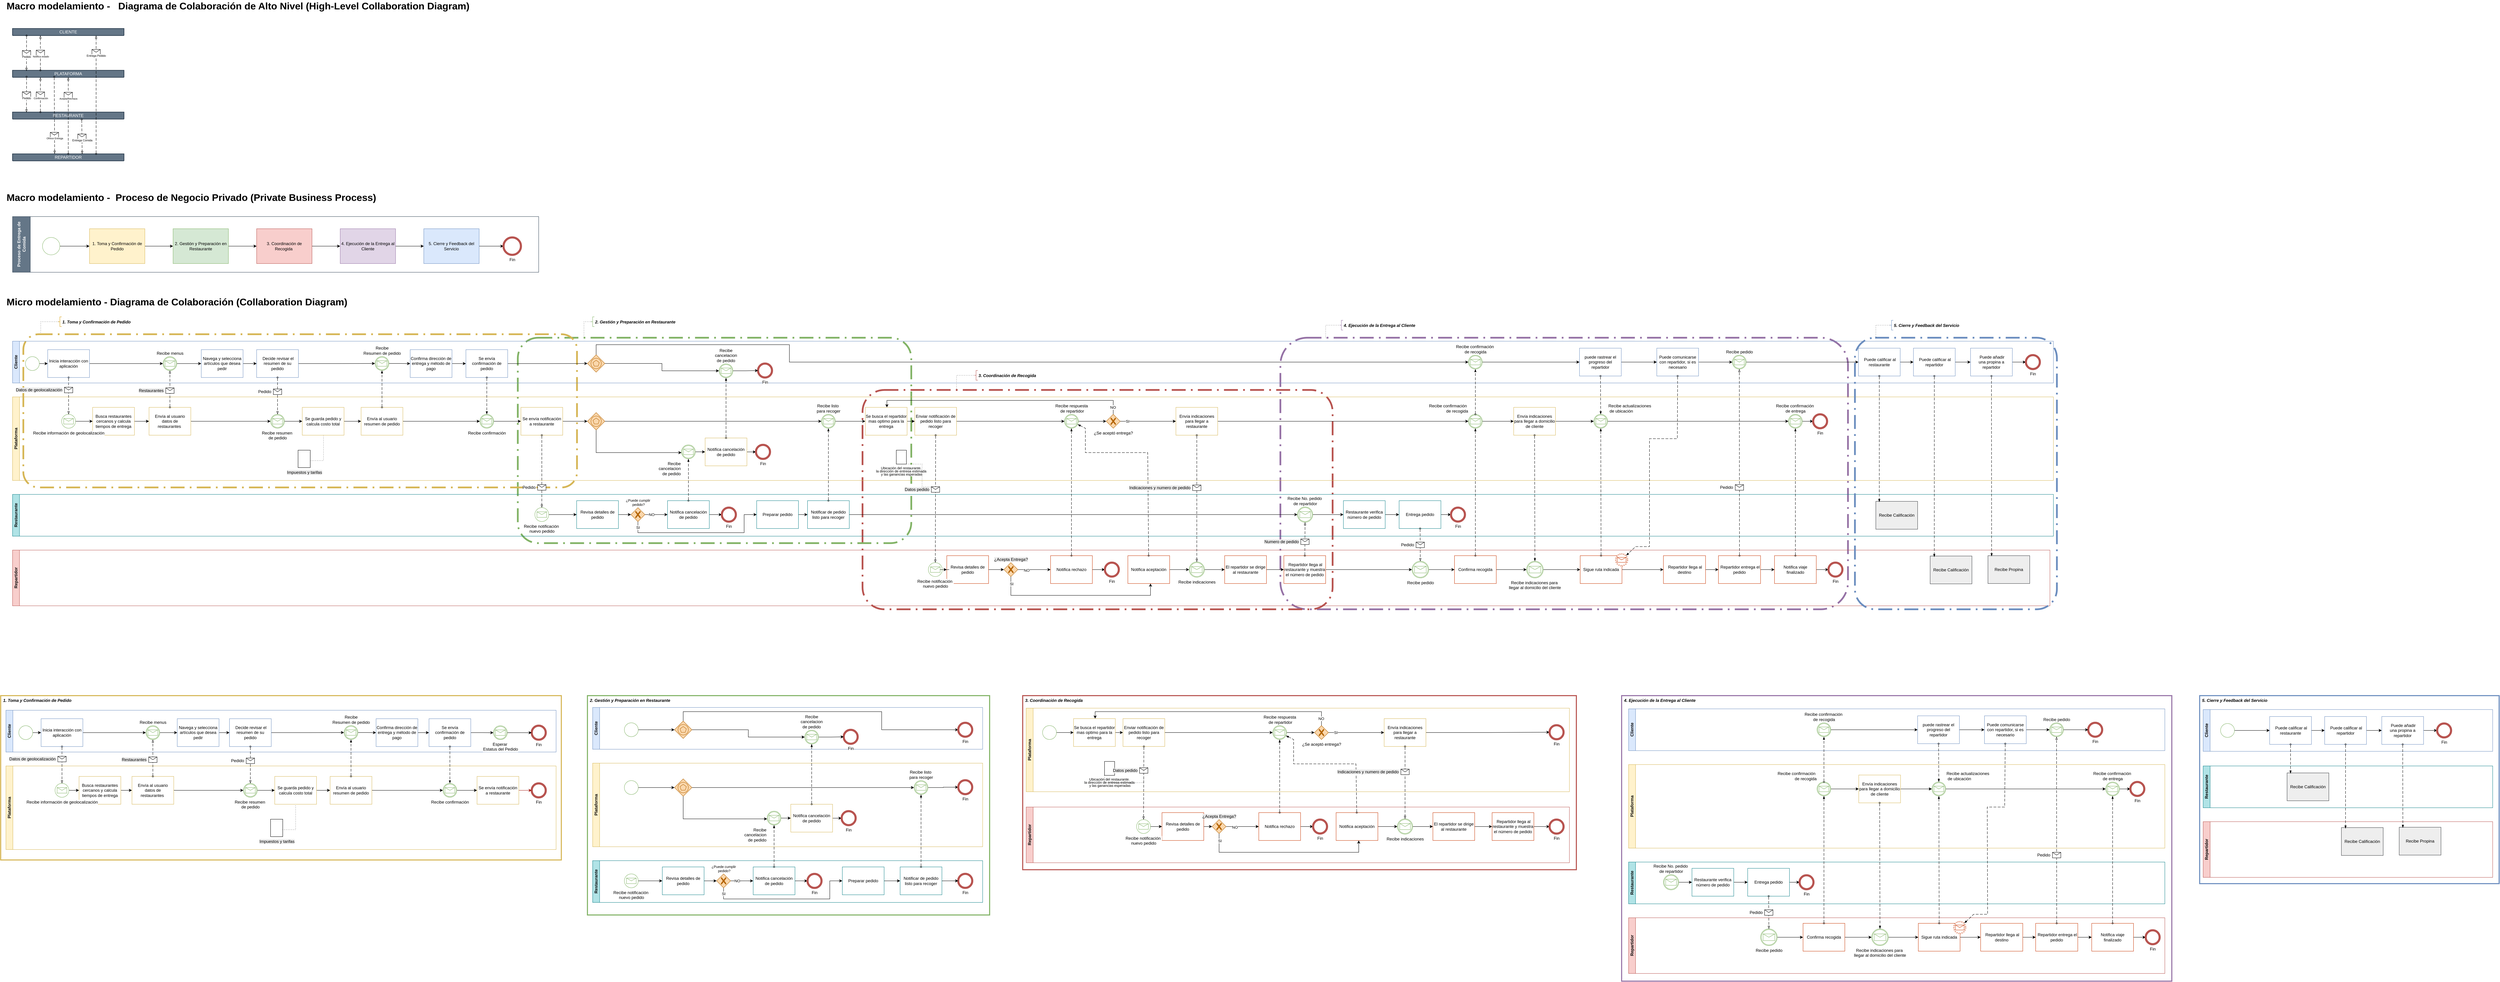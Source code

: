 <mxfile version="28.0.7">
  <diagram name="Página-1" id="aYhhUItxzyrPN4FcAyhT">
    <mxGraphModel dx="7530" dy="5165" grid="0" gridSize="10" guides="1" tooltips="1" connect="1" arrows="1" fold="1" page="0" pageScale="1" pageWidth="850" pageHeight="1100" math="0" shadow="0">
      <root>
        <mxCell id="0" />
        <mxCell id="1" parent="0" />
        <mxCell id="KoJEDyVVSPrKjG3x0zhQ-1077" value="&lt;span style=&quot;font-style: italic; font-weight: 700; caret-color: rgba(0, 0, 0, 0); text-wrap-mode: nowrap;&quot;&gt;5. Cierre y Feedback del Servicio&lt;/span&gt;" style="points=[[0.25,0,0],[0.5,0,0],[0.75,0,0],[1,0.25,0],[1,0.5,0],[1,0.75,0],[0.75,1,0],[0.5,1,0],[0.25,1,0],[0,0.75,0],[0,0.5,0],[0,0.25,0]];shape=mxgraph.bpmn.task2;arcSize=10;taskMarker=abstract;outline=none;symbol=general;bpmnShapeType=subprocess;isLoopSub=0;verticalAlign=top;align=left;spacingLeft=5;html=1;whiteSpace=wrap;strokeColor=#6c8ebf;fillColor=none;strokeWidth=3;" vertex="1" parent="1">
          <mxGeometry x="6300" y="1138" width="860" height="540" as="geometry" />
        </mxCell>
        <mxCell id="KoJEDyVVSPrKjG3x0zhQ-862" value="&lt;span style=&quot;font-style: italic; font-weight: 700; caret-color: rgba(0, 0, 0, 0); text-wrap-mode: nowrap;&quot;&gt;3. Coordinación de Recogida&amp;nbsp;&lt;/span&gt;" style="points=[[0.25,0,0],[0.5,0,0],[0.75,0,0],[1,0.25,0],[1,0.5,0],[1,0.75,0],[0.75,1,0],[0.5,1,0],[0.25,1,0],[0,0.75,0],[0,0.5,0],[0,0.25,0]];shape=mxgraph.bpmn.task2;arcSize=10;taskMarker=abstract;outline=none;symbol=general;bpmnShapeType=subprocess;isLoopSub=0;verticalAlign=top;align=left;spacingLeft=5;html=1;whiteSpace=wrap;strokeColor=#b85450;fillColor=none;strokeWidth=3;" vertex="1" parent="1">
          <mxGeometry x="2920" y="1138" width="1590" height="500" as="geometry" />
        </mxCell>
        <mxCell id="KoJEDyVVSPrKjG3x0zhQ-852" value="&lt;span style=&quot;font-style: italic; font-weight: 700; caret-color: rgba(0, 0, 0, 0); text-wrap-mode: nowrap;&quot;&gt;2. Gestión y Preparación en Restaurante&lt;/span&gt;" style="points=[[0.25,0,0],[0.5,0,0],[0.75,0,0],[1,0.25,0],[1,0.5,0],[1,0.75,0],[0.75,1,0],[0.5,1,0],[0.25,1,0],[0,0.75,0],[0,0.5,0],[0,0.25,0]];shape=mxgraph.bpmn.task2;arcSize=10;taskMarker=abstract;outline=none;symbol=general;bpmnShapeType=subprocess;isLoopSub=0;verticalAlign=top;align=left;spacingLeft=5;html=1;whiteSpace=wrap;strokeColor=#82b366;fillColor=none;strokeWidth=3;" vertex="1" parent="1">
          <mxGeometry x="1670" y="1138" width="1155" height="630" as="geometry" />
        </mxCell>
        <mxCell id="KoJEDyVVSPrKjG3x0zhQ-219" value="&lt;span style=&quot;color: rgb(0, 0, 0); font-style: italic; font-weight: 700; caret-color: rgba(0, 0, 0, 0); text-wrap-mode: nowrap;&quot;&gt;1. Toma y Confirmación de Pedido&lt;/span&gt;" style="points=[[0.25,0,0],[0.5,0,0],[0.75,0,0],[1,0.25,0],[1,0.5,0],[1,0.75,0],[0.75,1,0],[0.5,1,0],[0.25,1,0],[0,0.75,0],[0,0.5,0],[0,0.25,0]];shape=mxgraph.bpmn.task2;arcSize=10;taskMarker=abstract;outline=none;symbol=general;bpmnShapeType=subprocess;isLoopSub=0;verticalAlign=top;align=left;spacingLeft=5;html=1;whiteSpace=wrap;strokeColor=#d6b656;fillColor=none;strokeWidth=3;" vertex="1" parent="1">
          <mxGeometry x="-15" y="1138" width="1610" height="472" as="geometry" />
        </mxCell>
        <mxCell id="DhKVtsy0wSiThgF0UQ2D-173" value="" style="points=[[0.25,0,0],[0.5,0,0],[0.75,0,0],[1,0.25,0],[1,0.5,0],[1,0.75,0],[0.75,1,0],[0.5,1,0],[0.25,1,0],[0,0.75,0],[0,0.5,0],[0,0.25,0]];rounded=1;arcSize=10;dashed=1;fillColor=none;dashPattern=8 3 1 3;strokeWidth=5;whiteSpace=wrap;html=1;strokeColor=#9673a6;" parent="1" vertex="1">
          <mxGeometry x="3660" y="110" width="1630" height="780" as="geometry" />
        </mxCell>
        <mxCell id="DhKVtsy0wSiThgF0UQ2D-133" value="" style="points=[[0.25,0,0],[0.5,0,0],[0.75,0,0],[1,0.25,0],[1,0.5,0],[1,0.75,0],[0.75,1,0],[0.5,1,0],[0.25,1,0],[0,0.75,0],[0,0.5,0],[0,0.25,0]];rounded=1;arcSize=10;dashed=1;fillColor=none;dashPattern=8 3 1 3;strokeWidth=5;whiteSpace=wrap;html=1;strokeColor=#b85450;" parent="1" vertex="1">
          <mxGeometry x="2460" y="260" width="1350" height="630" as="geometry" />
        </mxCell>
        <mxCell id="DhKVtsy0wSiThgF0UQ2D-123" value="" style="points=[[0.25,0,0],[0.5,0,0],[0.75,0,0],[1,0.25,0],[1,0.5,0],[1,0.75,0],[0.75,1,0],[0.5,1,0],[0.25,1,0],[0,0.75,0],[0,0.5,0],[0,0.25,0]];rounded=1;arcSize=10;dashed=1;fillColor=none;dashPattern=8 3 1 3;strokeWidth=5;whiteSpace=wrap;html=1;strokeColor=#82b366;" parent="1" vertex="1">
          <mxGeometry x="1470" y="110" width="1130" height="590" as="geometry" />
        </mxCell>
        <mxCell id="DhKVtsy0wSiThgF0UQ2D-131" value="" style="points=[[0.25,0,0],[0.5,0,0],[0.75,0,0],[1,0.25,0],[1,0.5,0],[1,0.75,0],[0.75,1,0],[0.5,1,0],[0.25,1,0],[0,0.75,0],[0,0.5,0],[0,0.25,0]];rounded=1;arcSize=10;dashed=1;fillColor=none;dashPattern=8 3 1 3;strokeWidth=5;whiteSpace=wrap;html=1;strokeColor=#d6b656;" parent="1" vertex="1">
          <mxGeometry x="50" y="100" width="1590" height="440" as="geometry" />
        </mxCell>
        <mxCell id="tAfpiT34iR5_PL4fOWmM-108" value="Restaurante" style="swimlane;html=1;startSize=20;horizontal=0;fillColor=#b0e3e6;strokeColor=#0e8088;" parent="1" vertex="1">
          <mxGeometry x="19" y="560" width="5861" height="120" as="geometry" />
        </mxCell>
        <mxCell id="DhKVtsy0wSiThgF0UQ2D-52" style="edgeStyle=orthogonalEdgeStyle;rounded=0;orthogonalLoop=1;jettySize=auto;html=1;" parent="tAfpiT34iR5_PL4fOWmM-108" source="RjsijgOH2X9bR7yY2j0w-10" target="RjsijgOH2X9bR7yY2j0w-12" edge="1">
          <mxGeometry relative="1" as="geometry" />
        </mxCell>
        <mxCell id="RjsijgOH2X9bR7yY2j0w-10" value="Revisa detalles de pedido" style="points=[[0.25,0,0],[0.5,0,0],[0.75,0,0],[1,0.25,0],[1,0.5,0],[1,0.75,0],[0.75,1,0],[0.5,1,0],[0.25,1,0],[0,0.75,0],[0,0.5,0],[0,0.25,0]];shape=mxgraph.bpmn.task2;whiteSpace=wrap;rectStyle=rounded;size=10;html=1;container=1;expand=0;collapsible=0;taskMarker=user;fillColor=none;strokeColor=#0e8088;" parent="tAfpiT34iR5_PL4fOWmM-108" vertex="1">
          <mxGeometry x="1620" y="18.02" width="120" height="80" as="geometry" />
        </mxCell>
        <mxCell id="DhKVtsy0wSiThgF0UQ2D-53" style="edgeStyle=orthogonalEdgeStyle;rounded=0;orthogonalLoop=1;jettySize=auto;html=1;" parent="tAfpiT34iR5_PL4fOWmM-108" source="RjsijgOH2X9bR7yY2j0w-12" target="RjsijgOH2X9bR7yY2j0w-18" edge="1">
          <mxGeometry relative="1" as="geometry" />
        </mxCell>
        <mxCell id="DhKVtsy0wSiThgF0UQ2D-54" value="NO" style="edgeLabel;html=1;align=center;verticalAlign=middle;resizable=0;points=[];" parent="DhKVtsy0wSiThgF0UQ2D-53" connectable="0" vertex="1">
          <mxGeometry x="-0.432" relative="1" as="geometry">
            <mxPoint as="offset" />
          </mxGeometry>
        </mxCell>
        <mxCell id="DhKVtsy0wSiThgF0UQ2D-55" style="edgeStyle=orthogonalEdgeStyle;rounded=0;orthogonalLoop=1;jettySize=auto;html=1;" parent="tAfpiT34iR5_PL4fOWmM-108" source="RjsijgOH2X9bR7yY2j0w-12" target="RjsijgOH2X9bR7yY2j0w-15" edge="1">
          <mxGeometry relative="1" as="geometry">
            <Array as="points">
              <mxPoint x="1796" y="110" />
              <mxPoint x="2101" y="110" />
              <mxPoint x="2101" y="58" />
            </Array>
          </mxGeometry>
        </mxCell>
        <mxCell id="DhKVtsy0wSiThgF0UQ2D-56" value="SI" style="edgeLabel;html=1;align=center;verticalAlign=middle;resizable=0;points=[];" parent="DhKVtsy0wSiThgF0UQ2D-55" connectable="0" vertex="1">
          <mxGeometry x="-0.921" relative="1" as="geometry">
            <mxPoint as="offset" />
          </mxGeometry>
        </mxCell>
        <mxCell id="RjsijgOH2X9bR7yY2j0w-12" value="¿Puede cumplir&lt;div&gt;&amp;nbsp;pedido?&lt;/div&gt;" style="points=[[0.25,0.25,0],[0.5,0,0],[0.75,0.25,0],[1,0.5,0],[0.75,0.75,0],[0.5,1,0],[0.25,0.75,0],[0,0.5,0]];shape=mxgraph.bpmn.gateway2;verticalLabelPosition=top;labelBackgroundColor=#ffffff;verticalAlign=bottom;align=center;perimeter=rhombusPerimeter;outlineConnect=0;outline=none;symbol=none;gwType=exclusive;fillColor=#fad7ac;strokeColor=#b46504;labelPosition=center;html=1;fontSize=10;" parent="tAfpiT34iR5_PL4fOWmM-108" vertex="1">
          <mxGeometry x="1776" y="38.02" width="40" height="40" as="geometry" />
        </mxCell>
        <mxCell id="DhKVtsy0wSiThgF0UQ2D-58" style="edgeStyle=orthogonalEdgeStyle;rounded=0;orthogonalLoop=1;jettySize=auto;html=1;" parent="tAfpiT34iR5_PL4fOWmM-108" source="RjsijgOH2X9bR7yY2j0w-15" target="RjsijgOH2X9bR7yY2j0w-133" edge="1">
          <mxGeometry relative="1" as="geometry" />
        </mxCell>
        <mxCell id="RjsijgOH2X9bR7yY2j0w-15" value="Preparar pedido" style="points=[[0.25,0,0],[0.5,0,0],[0.75,0,0],[1,0.25,0],[1,0.5,0],[1,0.75,0],[0.75,1,0],[0.5,1,0],[0.25,1,0],[0,0.75,0],[0,0.5,0],[0,0.25,0]];shape=mxgraph.bpmn.task2;whiteSpace=wrap;rectStyle=rounded;size=10;html=1;container=1;expand=0;collapsible=0;taskMarker=manual;fillColor=none;strokeColor=#0e8088;" parent="tAfpiT34iR5_PL4fOWmM-108" vertex="1">
          <mxGeometry x="2137" y="18.02" width="120" height="80" as="geometry" />
        </mxCell>
        <mxCell id="DhKVtsy0wSiThgF0UQ2D-57" style="edgeStyle=orthogonalEdgeStyle;rounded=0;orthogonalLoop=1;jettySize=auto;html=1;" parent="tAfpiT34iR5_PL4fOWmM-108" source="RjsijgOH2X9bR7yY2j0w-18" target="2zdrJSbC9l1UxvHG0_Lp-216" edge="1">
          <mxGeometry relative="1" as="geometry" />
        </mxCell>
        <mxCell id="RjsijgOH2X9bR7yY2j0w-18" value="Notifica cancelación de pedido" style="points=[[0.25,0,0],[0.5,0,0],[0.75,0,0],[1,0.25,0],[1,0.5,0],[1,0.75,0],[0.75,1,0],[0.5,1,0],[0.25,1,0],[0,0.75,0],[0,0.5,0],[0,0.25,0]];shape=mxgraph.bpmn.task2;whiteSpace=wrap;rectStyle=rounded;size=10;html=1;container=1;expand=0;collapsible=0;taskMarker=send;fillColor=none;strokeColor=#0e8088;" parent="tAfpiT34iR5_PL4fOWmM-108" vertex="1">
          <mxGeometry x="1881" y="18.02" width="120" height="80" as="geometry" />
        </mxCell>
        <mxCell id="DhKVtsy0wSiThgF0UQ2D-59" style="edgeStyle=orthogonalEdgeStyle;rounded=0;orthogonalLoop=1;jettySize=auto;html=1;" parent="tAfpiT34iR5_PL4fOWmM-108" source="RjsijgOH2X9bR7yY2j0w-133" target="2zdrJSbC9l1UxvHG0_Lp-79" edge="1">
          <mxGeometry relative="1" as="geometry" />
        </mxCell>
        <mxCell id="RjsijgOH2X9bR7yY2j0w-133" value="Notificar de pedido listo para recoger" style="points=[[0.25,0,0],[0.5,0,0],[0.75,0,0],[1,0.25,0],[1,0.5,0],[1,0.75,0],[0.75,1,0],[0.5,1,0],[0.25,1,0],[0,0.75,0],[0,0.5,0],[0,0.25,0]];shape=mxgraph.bpmn.task2;whiteSpace=wrap;rectStyle=rounded;size=10;html=1;container=1;expand=0;collapsible=0;taskMarker=send;fillColor=none;strokeColor=#0e8088;" parent="tAfpiT34iR5_PL4fOWmM-108" vertex="1">
          <mxGeometry x="2283" y="18.02" width="120" height="80" as="geometry" />
        </mxCell>
        <mxCell id="DhKVtsy0wSiThgF0UQ2D-61" style="edgeStyle=orthogonalEdgeStyle;rounded=0;orthogonalLoop=1;jettySize=auto;html=1;" parent="tAfpiT34iR5_PL4fOWmM-108" source="uqfGYEmLfqFPstXD7nIx-65" target="uqfGYEmLfqFPstXD7nIx-71" edge="1">
          <mxGeometry relative="1" as="geometry" />
        </mxCell>
        <mxCell id="uqfGYEmLfqFPstXD7nIx-65" value="Restaurante verifica número de pedido" style="points=[[0.25,0,0],[0.5,0,0],[0.75,0,0],[1,0.25,0],[1,0.5,0],[1,0.75,0],[0.75,1,0],[0.5,1,0],[0.25,1,0],[0,0.75,0],[0,0.5,0],[0,0.25,0]];shape=mxgraph.bpmn.task2;whiteSpace=wrap;rectStyle=rounded;size=10;html=1;container=1;expand=0;collapsible=0;taskMarker=manual;fillColor=none;strokeColor=#0e8088;" parent="tAfpiT34iR5_PL4fOWmM-108" vertex="1">
          <mxGeometry x="3822" y="18.02" width="120" height="80" as="geometry" />
        </mxCell>
        <mxCell id="DhKVtsy0wSiThgF0UQ2D-62" style="edgeStyle=orthogonalEdgeStyle;rounded=0;orthogonalLoop=1;jettySize=auto;html=1;" parent="tAfpiT34iR5_PL4fOWmM-108" source="uqfGYEmLfqFPstXD7nIx-71" target="2zdrJSbC9l1UxvHG0_Lp-86" edge="1">
          <mxGeometry relative="1" as="geometry" />
        </mxCell>
        <mxCell id="uqfGYEmLfqFPstXD7nIx-71" value="Entrega pedido" style="points=[[0.25,0,0],[0.5,0,0],[0.75,0,0],[1,0.25,0],[1,0.5,0],[1,0.75,0],[0.75,1,0],[0.5,1,0],[0.25,1,0],[0,0.75,0],[0,0.5,0],[0,0.25,0]];shape=mxgraph.bpmn.task2;whiteSpace=wrap;rectStyle=rounded;size=10;html=1;container=1;expand=0;collapsible=0;taskMarker=manual;fillColor=none;strokeColor=#0e8088;" parent="tAfpiT34iR5_PL4fOWmM-108" vertex="1">
          <mxGeometry x="3982" y="18.02" width="120" height="80" as="geometry" />
        </mxCell>
        <mxCell id="DhKVtsy0wSiThgF0UQ2D-60" style="edgeStyle=orthogonalEdgeStyle;rounded=0;orthogonalLoop=1;jettySize=auto;html=1;" parent="tAfpiT34iR5_PL4fOWmM-108" source="2zdrJSbC9l1UxvHG0_Lp-79" target="uqfGYEmLfqFPstXD7nIx-65" edge="1">
          <mxGeometry relative="1" as="geometry" />
        </mxCell>
        <mxCell id="2zdrJSbC9l1UxvHG0_Lp-79" value="Recibe&lt;span style=&quot;background-color: light-dark(rgb(255, 255, 255), rgb(18, 18, 18)); color: light-dark(rgb(0, 0, 0), rgb(255, 255, 255));&quot;&gt;&amp;nbsp;No. pedido&amp;nbsp;&lt;/span&gt;&lt;div&gt;&lt;span style=&quot;background-color: light-dark(rgb(255, 255, 255), rgb(18, 18, 18)); color: light-dark(rgb(0, 0, 0), rgb(255, 255, 255));&quot;&gt;de repartidor&lt;/span&gt;&lt;/div&gt;" style="points=[[0.145,0.145,0],[0.5,0,0],[0.855,0.145,0],[1,0.5,0],[0.855,0.855,0],[0.5,1,0],[0.145,0.855,0],[0,0.5,0]];shape=mxgraph.bpmn.event;html=1;verticalLabelPosition=top;labelBackgroundColor=#ffffff;verticalAlign=bottom;align=center;perimeter=ellipsePerimeter;outlineConnect=0;aspect=fixed;outline=catching;symbol=message;fillColor=none;strokeColor=#82b366;labelPosition=center;" parent="tAfpiT34iR5_PL4fOWmM-108" vertex="1">
          <mxGeometry x="3690" y="36" width="44" height="44" as="geometry" />
        </mxCell>
        <mxCell id="2zdrJSbC9l1UxvHG0_Lp-86" value="Fin" style="points=[[0.145,0.145,0],[0.5,0,0],[0.855,0.145,0],[1,0.5,0],[0.855,0.855,0],[0.5,1,0],[0.145,0.855,0],[0,0.5,0]];shape=mxgraph.bpmn.event;html=1;verticalLabelPosition=bottom;labelBackgroundColor=#ffffff;verticalAlign=top;align=center;perimeter=ellipsePerimeter;outlineConnect=0;aspect=fixed;outline=end;symbol=terminate2;fillColor=none;strokeColor=#b85450;strokeWidth=2;" parent="tAfpiT34iR5_PL4fOWmM-108" vertex="1">
          <mxGeometry x="4131" y="38" width="40" height="40" as="geometry" />
        </mxCell>
        <mxCell id="DhKVtsy0wSiThgF0UQ2D-51" style="edgeStyle=orthogonalEdgeStyle;rounded=0;orthogonalLoop=1;jettySize=auto;html=1;" parent="tAfpiT34iR5_PL4fOWmM-108" source="2zdrJSbC9l1UxvHG0_Lp-209" target="RjsijgOH2X9bR7yY2j0w-10" edge="1">
          <mxGeometry relative="1" as="geometry" />
        </mxCell>
        <mxCell id="2zdrJSbC9l1UxvHG0_Lp-209" value="&lt;span style=&quot;caret-color: rgba(0, 0, 0, 0);&quot;&gt;Recibe notificación&amp;nbsp;&lt;/span&gt;&lt;div style=&quot;caret-color: rgba(0, 0, 0, 0);&quot;&gt;nuevo pedido&lt;/div&gt;" style="points=[[0.145,0.145,0],[0.5,0,0],[0.855,0.145,0],[1,0.5,0],[0.855,0.855,0],[0.5,1,0],[0.145,0.855,0],[0,0.5,0]];shape=mxgraph.bpmn.event;html=1;verticalLabelPosition=bottom;labelBackgroundColor=#ffffff;verticalAlign=top;align=center;perimeter=ellipsePerimeter;outlineConnect=0;aspect=fixed;outline=standard;symbol=message;fillColor=none;strokeColor=#82b366;" parent="tAfpiT34iR5_PL4fOWmM-108" vertex="1">
          <mxGeometry x="1500" y="38.0" width="40" height="40" as="geometry" />
        </mxCell>
        <mxCell id="2zdrJSbC9l1UxvHG0_Lp-216" value="Fin" style="points=[[0.145,0.145,0],[0.5,0,0],[0.855,0.145,0],[1,0.5,0],[0.855,0.855,0],[0.5,1,0],[0.145,0.855,0],[0,0.5,0]];shape=mxgraph.bpmn.event;html=1;verticalLabelPosition=bottom;labelBackgroundColor=#ffffff;verticalAlign=top;align=center;perimeter=ellipsePerimeter;outlineConnect=0;aspect=fixed;outline=end;symbol=terminate2;fillColor=none;strokeColor=#b85450;strokeWidth=2;" parent="tAfpiT34iR5_PL4fOWmM-108" vertex="1">
          <mxGeometry x="2037" y="38" width="40.25" height="40.25" as="geometry" />
        </mxCell>
        <mxCell id="HcQ7vc37VlJ2Ph2hRGBH-5" value="Recibe Calificación" style="points=[[0.25,0,0],[0.5,0,0],[0.75,0,0],[1,0.25,0],[1,0.5,0],[1,0.75,0],[0.75,1,0],[0.5,1,0],[0.25,1,0],[0,0.75,0],[0,0.5,0],[0,0.25,0]];shape=mxgraph.bpmn.task2;whiteSpace=wrap;rectStyle=rounded;size=10;html=1;container=1;expand=0;collapsible=0;taskMarker=abstract;bpmnShapeType=subprocess;isLoopSub=1;outline=eventNonint;symbol=message;fillColor=#eeeeee;strokeColor=#36393d;" parent="tAfpiT34iR5_PL4fOWmM-108" vertex="1">
          <mxGeometry x="5351" y="20" width="120" height="80" as="geometry" />
        </mxCell>
        <mxCell id="tAfpiT34iR5_PL4fOWmM-107" value="Plataforma" style="swimlane;html=1;startSize=20;horizontal=0;fillColor=#fff2cc;strokeColor=#d6b656;" parent="1" vertex="1">
          <mxGeometry x="19" y="280" width="5861" height="240" as="geometry" />
        </mxCell>
        <mxCell id="DhKVtsy0wSiThgF0UQ2D-25" style="edgeStyle=orthogonalEdgeStyle;rounded=0;orthogonalLoop=1;jettySize=auto;html=1;" parent="tAfpiT34iR5_PL4fOWmM-107" source="tAfpiT34iR5_PL4fOWmM-117" target="tAfpiT34iR5_PL4fOWmM-119" edge="1">
          <mxGeometry relative="1" as="geometry" />
        </mxCell>
        <mxCell id="tAfpiT34iR5_PL4fOWmM-117" value="Busca restaurantes cercanos y calcula tiempos de entrega" style="points=[[0.25,0,0],[0.5,0,0],[0.75,0,0],[1,0.25,0],[1,0.5,0],[1,0.75,0],[0.75,1,0],[0.5,1,0],[0.25,1,0],[0,0.75,0],[0,0.5,0],[0,0.25,0]];shape=mxgraph.bpmn.task2;whiteSpace=wrap;rectStyle=rounded;size=10;html=1;container=1;expand=0;collapsible=0;taskMarker=service;fillColor=none;strokeColor=#d6b656;" parent="tAfpiT34iR5_PL4fOWmM-107" vertex="1">
          <mxGeometry x="230" y="30" width="120" height="80" as="geometry" />
        </mxCell>
        <mxCell id="DhKVtsy0wSiThgF0UQ2D-26" style="edgeStyle=orthogonalEdgeStyle;rounded=0;orthogonalLoop=1;jettySize=auto;html=1;" parent="tAfpiT34iR5_PL4fOWmM-107" source="tAfpiT34iR5_PL4fOWmM-119" target="RjsijgOH2X9bR7yY2j0w-57" edge="1">
          <mxGeometry relative="1" as="geometry" />
        </mxCell>
        <mxCell id="tAfpiT34iR5_PL4fOWmM-119" value="Envía al usuario datos de restaurantes&amp;nbsp;" style="points=[[0.25,0,0],[0.5,0,0],[0.75,0,0],[1,0.25,0],[1,0.5,0],[1,0.75,0],[0.75,1,0],[0.5,1,0],[0.25,1,0],[0,0.75,0],[0,0.5,0],[0,0.25,0]];shape=mxgraph.bpmn.task2;whiteSpace=wrap;rectStyle=rounded;size=10;html=1;container=1;expand=0;collapsible=0;taskMarker=send;fillColor=none;strokeColor=#d6b656;" parent="tAfpiT34iR5_PL4fOWmM-107" vertex="1">
          <mxGeometry x="392" y="30" width="120" height="80" as="geometry" />
        </mxCell>
        <mxCell id="tAfpiT34iR5_PL4fOWmM-134" value="" style="edgeStyle=elbowEdgeStyle;fontSize=12;html=1;endFill=0;startFill=0;endSize=6;startSize=6;dashed=1;dashPattern=1 4;endArrow=none;startArrow=none;rounded=0;exitX=0;exitY=0;exitDx=35;exitDy=30;exitPerimeter=0;entryX=0.5;entryY=1;entryDx=0;entryDy=0;entryPerimeter=0;" parent="tAfpiT34iR5_PL4fOWmM-107" source="RjsijgOH2X9bR7yY2j0w-38" target="tAfpiT34iR5_PL4fOWmM-131" edge="1">
          <mxGeometry width="160" relative="1" as="geometry">
            <mxPoint x="836.5" y="115.5" as="sourcePoint" />
            <mxPoint x="922" y="148" as="targetPoint" />
            <Array as="points">
              <mxPoint x="893" y="150" />
            </Array>
          </mxGeometry>
        </mxCell>
        <mxCell id="DhKVtsy0wSiThgF0UQ2D-29" style="edgeStyle=orthogonalEdgeStyle;rounded=0;orthogonalLoop=1;jettySize=auto;html=1;" parent="tAfpiT34iR5_PL4fOWmM-107" source="tAfpiT34iR5_PL4fOWmM-136" target="RjsijgOH2X9bR7yY2j0w-80" edge="1">
          <mxGeometry relative="1" as="geometry" />
        </mxCell>
        <mxCell id="tAfpiT34iR5_PL4fOWmM-136" value="Envía al usuario resumen de pedido" style="points=[[0.25,0,0],[0.5,0,0],[0.75,0,0],[1,0.25,0],[1,0.5,0],[1,0.75,0],[0.75,1,0],[0.5,1,0],[0.25,1,0],[0,0.75,0],[0,0.5,0],[0,0.25,0]];shape=mxgraph.bpmn.task2;whiteSpace=wrap;rectStyle=rounded;size=10;html=1;container=1;expand=0;collapsible=0;taskMarker=send;fillColor=none;strokeColor=#d6b656;" parent="tAfpiT34iR5_PL4fOWmM-107" vertex="1">
          <mxGeometry x="1001" y="30" width="120" height="80" as="geometry" />
        </mxCell>
        <mxCell id="DhKVtsy0wSiThgF0UQ2D-28" style="edgeStyle=orthogonalEdgeStyle;rounded=0;orthogonalLoop=1;jettySize=auto;html=1;" parent="tAfpiT34iR5_PL4fOWmM-107" source="tAfpiT34iR5_PL4fOWmM-131" target="tAfpiT34iR5_PL4fOWmM-136" edge="1">
          <mxGeometry relative="1" as="geometry" />
        </mxCell>
        <mxCell id="tAfpiT34iR5_PL4fOWmM-131" value="Se guarda pedido y calcula costo total" style="points=[[0.25,0,0],[0.5,0,0],[0.75,0,0],[1,0.25,0],[1,0.5,0],[1,0.75,0],[0.75,1,0],[0.5,1,0],[0.25,1,0],[0,0.75,0],[0,0.5,0],[0,0.25,0]];shape=mxgraph.bpmn.task2;whiteSpace=wrap;rectStyle=rounded;size=10;html=1;container=1;expand=0;collapsible=0;taskMarker=service;fillColor=none;strokeColor=#d6b656;" parent="tAfpiT34iR5_PL4fOWmM-107" vertex="1">
          <mxGeometry x="832" y="30" width="120" height="80" as="geometry" />
        </mxCell>
        <mxCell id="RjsijgOH2X9bR7yY2j0w-38" value="&lt;span style=&quot;color: rgb(0, 0, 0); font-family: Helvetica; font-size: 12px; font-style: normal; font-variant-ligatures: normal; font-variant-caps: normal; font-weight: 400; letter-spacing: normal; orphans: 2; text-align: center; text-indent: 0px; text-transform: none; widows: 2; word-spacing: 0px; -webkit-text-stroke-width: 0px; caret-color: rgba(0, 0, 0, 0); white-space: nowrap; background-color: rgb(236, 236, 236); text-decoration-thickness: initial; text-decoration-style: initial; text-decoration-color: initial; display: inline !important; float: none;&quot;&gt;Impuestos y tarifas&lt;/span&gt;" style="shape=mxgraph.bpmn.data2;labelPosition=center;verticalLabelPosition=bottom;align=center;verticalAlign=top;size=10;html=1;" parent="tAfpiT34iR5_PL4fOWmM-107" vertex="1">
          <mxGeometry x="820" y="153" width="35" height="50" as="geometry" />
        </mxCell>
        <mxCell id="DhKVtsy0wSiThgF0UQ2D-27" style="edgeStyle=orthogonalEdgeStyle;rounded=0;orthogonalLoop=1;jettySize=auto;html=1;" parent="tAfpiT34iR5_PL4fOWmM-107" source="RjsijgOH2X9bR7yY2j0w-57" target="tAfpiT34iR5_PL4fOWmM-131" edge="1">
          <mxGeometry relative="1" as="geometry" />
        </mxCell>
        <mxCell id="RjsijgOH2X9bR7yY2j0w-57" value="Recibe r&lt;span style=&quot;background-color: light-dark(rgb(255, 255, 255), rgb(18, 18, 18)); color: light-dark(rgb(0, 0, 0), rgb(255, 255, 255));&quot;&gt;esumen&amp;nbsp;&lt;/span&gt;&lt;div&gt;&lt;span style=&quot;background-color: light-dark(rgb(255, 255, 255), rgb(18, 18, 18)); color: light-dark(rgb(0, 0, 0), rgb(255, 255, 255));&quot;&gt;de pedido&lt;/span&gt;&lt;/div&gt;" style="points=[[0.145,0.145,0],[0.5,0,0],[0.855,0.145,0],[1,0.5,0],[0.855,0.855,0],[0.5,1,0],[0.145,0.855,0],[0,0.5,0]];shape=mxgraph.bpmn.event;html=1;verticalLabelPosition=bottom;labelBackgroundColor=#ffffff;verticalAlign=top;align=center;perimeter=ellipsePerimeter;outlineConnect=0;aspect=fixed;outline=catching;symbol=message;fillColor=none;strokeColor=#82b366;" parent="tAfpiT34iR5_PL4fOWmM-107" vertex="1">
          <mxGeometry x="741" y="50" width="40" height="40" as="geometry" />
        </mxCell>
        <mxCell id="DhKVtsy0wSiThgF0UQ2D-85" style="edgeStyle=orthogonalEdgeStyle;rounded=0;orthogonalLoop=1;jettySize=auto;html=1;" parent="tAfpiT34iR5_PL4fOWmM-107" source="RjsijgOH2X9bR7yY2j0w-70" target="DhKVtsy0wSiThgF0UQ2D-83" edge="1">
          <mxGeometry relative="1" as="geometry" />
        </mxCell>
        <mxCell id="RjsijgOH2X9bR7yY2j0w-70" value="Se envía notificación a restaurante" style="points=[[0.25,0,0],[0.5,0,0],[0.75,0,0],[1,0.25,0],[1,0.5,0],[1,0.75,0],[0.75,1,0],[0.5,1,0],[0.25,1,0],[0,0.75,0],[0,0.5,0],[0,0.25,0]];shape=mxgraph.bpmn.task2;whiteSpace=wrap;rectStyle=rounded;size=10;html=1;container=1;expand=0;collapsible=0;taskMarker=send;fillColor=none;strokeColor=#d6b656;" parent="tAfpiT34iR5_PL4fOWmM-107" vertex="1">
          <mxGeometry x="1460" y="30" width="120" height="80" as="geometry" />
        </mxCell>
        <mxCell id="DhKVtsy0wSiThgF0UQ2D-30" style="edgeStyle=orthogonalEdgeStyle;rounded=0;orthogonalLoop=1;jettySize=auto;html=1;" parent="tAfpiT34iR5_PL4fOWmM-107" source="RjsijgOH2X9bR7yY2j0w-80" target="RjsijgOH2X9bR7yY2j0w-70" edge="1">
          <mxGeometry relative="1" as="geometry" />
        </mxCell>
        <mxCell id="RjsijgOH2X9bR7yY2j0w-80" value="Recibe confirmación" style="points=[[0.145,0.145,0],[0.5,0,0],[0.855,0.145,0],[1,0.5,0],[0.855,0.855,0],[0.5,1,0],[0.145,0.855,0],[0,0.5,0]];shape=mxgraph.bpmn.event;html=1;verticalLabelPosition=bottom;labelBackgroundColor=#ffffff;verticalAlign=top;align=center;perimeter=ellipsePerimeter;outlineConnect=0;aspect=fixed;outline=catching;symbol=message;fillColor=none;strokeColor=#82b366;" parent="tAfpiT34iR5_PL4fOWmM-107" vertex="1">
          <mxGeometry x="1342" y="50" width="40" height="40" as="geometry" />
        </mxCell>
        <mxCell id="uqfGYEmLfqFPstXD7nIx-9" style="edgeStyle=orthogonalEdgeStyle;rounded=0;orthogonalLoop=1;jettySize=auto;html=1;" parent="tAfpiT34iR5_PL4fOWmM-107" edge="1">
          <mxGeometry relative="1" as="geometry">
            <mxPoint x="3009" y="105" as="sourcePoint" />
          </mxGeometry>
        </mxCell>
        <mxCell id="DhKVtsy0wSiThgF0UQ2D-43" style="edgeStyle=orthogonalEdgeStyle;rounded=0;orthogonalLoop=1;jettySize=auto;html=1;" parent="tAfpiT34iR5_PL4fOWmM-107" source="uqfGYEmLfqFPstXD7nIx-26" target="2zdrJSbC9l1UxvHG0_Lp-66" edge="1">
          <mxGeometry relative="1" as="geometry" />
        </mxCell>
        <mxCell id="uqfGYEmLfqFPstXD7nIx-26" value="Enviar notificación de pedido listo para recoger" style="points=[[0.25,0,0],[0.5,0,0],[0.75,0,0],[1,0.25,0],[1,0.5,0],[1,0.75,0],[0.75,1,0],[0.5,1,0],[0.25,1,0],[0,0.75,0],[0,0.5,0],[0,0.25,0]];shape=mxgraph.bpmn.task2;whiteSpace=wrap;rectStyle=rounded;size=10;html=1;container=1;expand=0;collapsible=0;taskMarker=send;fillColor=none;strokeColor=#d6b656;" parent="tAfpiT34iR5_PL4fOWmM-107" vertex="1">
          <mxGeometry x="2591" y="30" width="120" height="80" as="geometry" />
        </mxCell>
        <mxCell id="DhKVtsy0wSiThgF0UQ2D-40" style="edgeStyle=orthogonalEdgeStyle;rounded=0;orthogonalLoop=1;jettySize=auto;html=1;" parent="tAfpiT34iR5_PL4fOWmM-107" source="uqfGYEmLfqFPstXD7nIx-28" target="uqfGYEmLfqFPstXD7nIx-26" edge="1">
          <mxGeometry relative="1" as="geometry" />
        </mxCell>
        <mxCell id="uqfGYEmLfqFPstXD7nIx-28" value="Se busca el repartidor mas optimo para la entrega" style="points=[[0.25,0,0],[0.5,0,0],[0.75,0,0],[1,0.25,0],[1,0.5,0],[1,0.75,0],[0.75,1,0],[0.5,1,0],[0.25,1,0],[0,0.75,0],[0,0.5,0],[0,0.25,0]];shape=mxgraph.bpmn.task2;whiteSpace=wrap;rectStyle=rounded;size=10;html=1;container=1;expand=0;collapsible=0;taskMarker=service;fillColor=none;strokeColor=#d6b656;" parent="tAfpiT34iR5_PL4fOWmM-107" vertex="1">
          <mxGeometry x="2449" y="30" width="120" height="80" as="geometry" />
        </mxCell>
        <mxCell id="uqfGYEmLfqFPstXD7nIx-21" value="&lt;div style=&quot;line-height: 90%;&quot;&gt;&lt;div&gt;&lt;font style=&quot;background-color: light-dark(#ffffff, var(--ge-dark-color, #121212));&quot;&gt;Ubicación del&amp;nbsp;&lt;span style=&quot;color: light-dark(rgb(0, 0, 0), rgb(255, 255, 255));&quot;&gt;restaurante,&amp;nbsp;&lt;/span&gt;&lt;/font&gt;&lt;/div&gt;&lt;div&gt;&lt;font style=&quot;background-color: light-dark(#ffffff, var(--ge-dark-color, #121212));&quot;&gt;la dirección de entrega estimada&amp;nbsp;&lt;/font&gt;&lt;/div&gt;&lt;div&gt;&lt;font style=&quot;background-color: light-dark(#ffffff, var(--ge-dark-color, #121212));&quot;&gt;y las ganancias esperadas&lt;/font&gt;&lt;/div&gt;&lt;/div&gt;" style="shape=mxgraph.bpmn.data2;labelPosition=center;verticalLabelPosition=bottom;align=center;verticalAlign=top;size=15;html=1;fontSize=10;spacingTop=0;spacing=2;" parent="tAfpiT34iR5_PL4fOWmM-107" vertex="1">
          <mxGeometry x="2538" y="153" width="29" height="40" as="geometry" />
        </mxCell>
        <mxCell id="DhKVtsy0wSiThgF0UQ2D-47" style="edgeStyle=orthogonalEdgeStyle;rounded=0;orthogonalLoop=1;jettySize=auto;html=1;" parent="tAfpiT34iR5_PL4fOWmM-107" source="uqfGYEmLfqFPstXD7nIx-53" target="2zdrJSbC9l1UxvHG0_Lp-82" edge="1">
          <mxGeometry relative="1" as="geometry" />
        </mxCell>
        <mxCell id="uqfGYEmLfqFPstXD7nIx-53" value="Envía indicaciones para llegar a restaurante" style="points=[[0.25,0,0],[0.5,0,0],[0.75,0,0],[1,0.25,0],[1,0.5,0],[1,0.75,0],[0.75,1,0],[0.5,1,0],[0.25,1,0],[0,0.75,0],[0,0.5,0],[0,0.25,0]];shape=mxgraph.bpmn.task2;whiteSpace=wrap;rectStyle=rounded;size=10;html=1;container=1;expand=0;collapsible=0;taskMarker=send;fillColor=none;strokeColor=#d6b656;" parent="tAfpiT34iR5_PL4fOWmM-107" vertex="1">
          <mxGeometry x="3341" y="30" width="120" height="80" as="geometry" />
        </mxCell>
        <mxCell id="DhKVtsy0wSiThgF0UQ2D-49" style="edgeStyle=orthogonalEdgeStyle;rounded=0;orthogonalLoop=1;jettySize=auto;html=1;" parent="tAfpiT34iR5_PL4fOWmM-107" source="uqfGYEmLfqFPstXD7nIx-111" target="2zdrJSbC9l1UxvHG0_Lp-152" edge="1">
          <mxGeometry relative="1" as="geometry" />
        </mxCell>
        <mxCell id="uqfGYEmLfqFPstXD7nIx-111" value="Envía indicaciones para llegar a domicilio de cliente" style="points=[[0.25,0,0],[0.5,0,0],[0.75,0,0],[1,0.25,0],[1,0.5,0],[1,0.75,0],[0.75,1,0],[0.5,1,0],[0.25,1,0],[0,0.75,0],[0,0.5,0],[0,0.25,0]];shape=mxgraph.bpmn.task2;whiteSpace=wrap;rectStyle=rounded;size=10;html=1;container=1;expand=0;collapsible=0;taskMarker=send;fillColor=none;strokeColor=#d6b656;" parent="tAfpiT34iR5_PL4fOWmM-107" vertex="1">
          <mxGeometry x="4311" y="30" width="120" height="80" as="geometry" />
        </mxCell>
        <mxCell id="DhKVtsy0wSiThgF0UQ2D-38" style="edgeStyle=orthogonalEdgeStyle;rounded=0;orthogonalLoop=1;jettySize=auto;html=1;" parent="tAfpiT34iR5_PL4fOWmM-107" source="2zdrJSbC9l1UxvHG0_Lp-20" target="2zdrJSbC9l1UxvHG0_Lp-214" edge="1">
          <mxGeometry relative="1" as="geometry" />
        </mxCell>
        <mxCell id="2zdrJSbC9l1UxvHG0_Lp-20" value="&lt;span style=&quot;caret-color: rgba(0, 0, 0, 0);&quot;&gt;Notifica cancelación de pedido&lt;/span&gt;" style="points=[[0.25,0,0],[0.5,0,0],[0.75,0,0],[1,0.25,0],[1,0.5,0],[1,0.75,0],[0.75,1,0],[0.5,1,0],[0.25,1,0],[0,0.75,0],[0,0.5,0],[0,0.25,0]];shape=mxgraph.bpmn.task2;whiteSpace=wrap;rectStyle=rounded;size=10;html=1;container=1;expand=0;collapsible=0;taskMarker=send;fillColor=none;strokeColor=#d6b656;" parent="tAfpiT34iR5_PL4fOWmM-107" vertex="1">
          <mxGeometry x="1989" y="118" width="120" height="80" as="geometry" />
        </mxCell>
        <mxCell id="DhKVtsy0wSiThgF0UQ2D-44" style="edgeStyle=orthogonalEdgeStyle;rounded=0;orthogonalLoop=1;jettySize=auto;html=1;" parent="tAfpiT34iR5_PL4fOWmM-107" source="2zdrJSbC9l1UxvHG0_Lp-66" target="2zdrJSbC9l1UxvHG0_Lp-67" edge="1">
          <mxGeometry relative="1" as="geometry" />
        </mxCell>
        <mxCell id="2zdrJSbC9l1UxvHG0_Lp-66" value="Recibe respuesta&lt;div&gt;&amp;nbsp;de repartidor&lt;/div&gt;" style="points=[[0.145,0.145,0],[0.5,0,0],[0.855,0.145,0],[1,0.5,0],[0.855,0.855,0],[0.5,1,0],[0.145,0.855,0],[0,0.5,0]];shape=mxgraph.bpmn.event;html=1;verticalLabelPosition=top;labelBackgroundColor=#ffffff;verticalAlign=bottom;align=center;perimeter=ellipsePerimeter;outlineConnect=0;aspect=fixed;outline=catching;symbol=message;fillColor=none;strokeColor=#82b366;labelPosition=center;" parent="tAfpiT34iR5_PL4fOWmM-107" vertex="1">
          <mxGeometry x="3021" y="50" width="40" height="40" as="geometry" />
        </mxCell>
        <mxCell id="DhKVtsy0wSiThgF0UQ2D-41" style="edgeStyle=orthogonalEdgeStyle;rounded=0;orthogonalLoop=1;jettySize=auto;html=1;" parent="tAfpiT34iR5_PL4fOWmM-107" source="2zdrJSbC9l1UxvHG0_Lp-67" target="uqfGYEmLfqFPstXD7nIx-28" edge="1">
          <mxGeometry relative="1" as="geometry">
            <Array as="points">
              <mxPoint x="3161" y="10" />
              <mxPoint x="2511" y="10" />
            </Array>
          </mxGeometry>
        </mxCell>
        <mxCell id="DhKVtsy0wSiThgF0UQ2D-42" value="NO" style="edgeLabel;html=1;align=center;verticalAlign=middle;resizable=0;points=[];" parent="DhKVtsy0wSiThgF0UQ2D-41" connectable="0" vertex="1">
          <mxGeometry x="-0.943" y="1" relative="1" as="geometry">
            <mxPoint as="offset" />
          </mxGeometry>
        </mxCell>
        <mxCell id="DhKVtsy0wSiThgF0UQ2D-45" style="edgeStyle=orthogonalEdgeStyle;rounded=0;orthogonalLoop=1;jettySize=auto;html=1;" parent="tAfpiT34iR5_PL4fOWmM-107" source="2zdrJSbC9l1UxvHG0_Lp-67" target="uqfGYEmLfqFPstXD7nIx-53" edge="1">
          <mxGeometry relative="1" as="geometry" />
        </mxCell>
        <mxCell id="DhKVtsy0wSiThgF0UQ2D-46" value="SI" style="edgeLabel;html=1;align=center;verticalAlign=middle;resizable=0;points=[];" parent="DhKVtsy0wSiThgF0UQ2D-45" connectable="0" vertex="1">
          <mxGeometry x="-0.746" relative="1" as="geometry">
            <mxPoint as="offset" />
          </mxGeometry>
        </mxCell>
        <mxCell id="2zdrJSbC9l1UxvHG0_Lp-67" value="¿Se aceptó entrega?" style="points=[[0.25,0.25,0],[0.5,0,0],[0.75,0.25,0],[1,0.5,0],[0.75,0.75,0],[0.5,1,0],[0.25,0.75,0],[0,0.5,0]];shape=mxgraph.bpmn.gateway2;html=1;verticalLabelPosition=bottom;labelBackgroundColor=#ffffff;verticalAlign=top;align=center;perimeter=rhombusPerimeter;outlineConnect=0;outline=none;symbol=none;gwType=exclusive;fillColor=#fad7ac;strokeColor=#b46504;labelPosition=center;direction=west;" parent="tAfpiT34iR5_PL4fOWmM-107" vertex="1">
          <mxGeometry x="3141" y="50" width="40" height="40" as="geometry" />
        </mxCell>
        <mxCell id="DhKVtsy0wSiThgF0UQ2D-48" style="edgeStyle=orthogonalEdgeStyle;rounded=0;orthogonalLoop=1;jettySize=auto;html=1;" parent="tAfpiT34iR5_PL4fOWmM-107" source="2zdrJSbC9l1UxvHG0_Lp-82" target="uqfGYEmLfqFPstXD7nIx-111" edge="1">
          <mxGeometry relative="1" as="geometry" />
        </mxCell>
        <mxCell id="2zdrJSbC9l1UxvHG0_Lp-82" value="Recibe confirmación&amp;nbsp;&lt;div&gt;de recogida&lt;/div&gt;" style="points=[[0.145,0.145,0],[0.5,0,0],[0.855,0.145,0],[1,0.5,0],[0.855,0.855,0],[0.5,1,0],[0.145,0.855,0],[0,0.5,0]];shape=mxgraph.bpmn.event;html=1;verticalLabelPosition=top;labelBackgroundColor=#ffffff;verticalAlign=bottom;align=right;perimeter=ellipsePerimeter;outlineConnect=0;aspect=fixed;outline=catching;symbol=message;fillColor=none;strokeColor=#82b366;labelPosition=left;" parent="tAfpiT34iR5_PL4fOWmM-107" vertex="1">
          <mxGeometry x="4181" y="50" width="40" height="40" as="geometry" />
        </mxCell>
        <mxCell id="2zdrJSbC9l1UxvHG0_Lp-152" value="Recibe actualizaciones&lt;div&gt;&amp;nbsp;de ubicación&lt;/div&gt;" style="points=[[0.145,0.145,0],[0.5,0,0],[0.855,0.145,0],[1,0.5,0],[0.855,0.855,0],[0.5,1,0],[0.145,0.855,0],[0,0.5,0]];shape=mxgraph.bpmn.event;html=1;verticalLabelPosition=top;labelBackgroundColor=#ffffff;verticalAlign=bottom;align=left;perimeter=ellipsePerimeter;outlineConnect=0;aspect=fixed;outline=catching;symbol=message;fillColor=none;strokeColor=#82b366;labelPosition=right;" parent="tAfpiT34iR5_PL4fOWmM-107" vertex="1">
          <mxGeometry x="4541" y="50" width="40" height="40" as="geometry" />
        </mxCell>
        <mxCell id="DhKVtsy0wSiThgF0UQ2D-50" style="edgeStyle=orthogonalEdgeStyle;rounded=0;orthogonalLoop=1;jettySize=auto;html=1;" parent="tAfpiT34iR5_PL4fOWmM-107" source="2zdrJSbC9l1UxvHG0_Lp-170" target="2zdrJSbC9l1UxvHG0_Lp-183" edge="1">
          <mxGeometry relative="1" as="geometry" />
        </mxCell>
        <mxCell id="2zdrJSbC9l1UxvHG0_Lp-170" value="Recibe confirmación&amp;nbsp;&lt;div&gt;de entrega&lt;/div&gt;" style="points=[[0.145,0.145,0],[0.5,0,0],[0.855,0.145,0],[1,0.5,0],[0.855,0.855,0],[0.5,1,0],[0.145,0.855,0],[0,0.5,0]];shape=mxgraph.bpmn.event;html=1;verticalLabelPosition=top;labelBackgroundColor=#ffffff;verticalAlign=bottom;align=center;perimeter=ellipsePerimeter;outlineConnect=0;aspect=fixed;outline=catching;symbol=message;fillColor=none;strokeColor=#82b366;labelPosition=center;" parent="tAfpiT34iR5_PL4fOWmM-107" vertex="1">
          <mxGeometry x="5100" y="50" width="40" height="40" as="geometry" />
        </mxCell>
        <mxCell id="2zdrJSbC9l1UxvHG0_Lp-171" style="edgeStyle=orthogonalEdgeStyle;rounded=0;orthogonalLoop=1;jettySize=auto;html=1;entryX=0;entryY=0.5;entryDx=0;entryDy=0;entryPerimeter=0;" parent="tAfpiT34iR5_PL4fOWmM-107" source="2zdrJSbC9l1UxvHG0_Lp-152" target="2zdrJSbC9l1UxvHG0_Lp-170" edge="1">
          <mxGeometry relative="1" as="geometry" />
        </mxCell>
        <mxCell id="2zdrJSbC9l1UxvHG0_Lp-183" value="Fin" style="points=[[0.145,0.145,0],[0.5,0,0],[0.855,0.145,0],[1,0.5,0],[0.855,0.855,0],[0.5,1,0],[0.145,0.855,0],[0,0.5,0]];shape=mxgraph.bpmn.event;html=1;verticalLabelPosition=bottom;labelBackgroundColor=#ffffff;verticalAlign=top;align=center;perimeter=ellipsePerimeter;outlineConnect=0;aspect=fixed;outline=end;symbol=terminate2;fillColor=none;strokeColor=#b85450;strokeWidth=2;" parent="tAfpiT34iR5_PL4fOWmM-107" vertex="1">
          <mxGeometry x="5171" y="50" width="40" height="40" as="geometry" />
        </mxCell>
        <mxCell id="DhKVtsy0wSiThgF0UQ2D-24" style="edgeStyle=orthogonalEdgeStyle;rounded=0;orthogonalLoop=1;jettySize=auto;html=1;" parent="tAfpiT34iR5_PL4fOWmM-107" source="2zdrJSbC9l1UxvHG0_Lp-205" target="tAfpiT34iR5_PL4fOWmM-117" edge="1">
          <mxGeometry relative="1" as="geometry" />
        </mxCell>
        <mxCell id="2zdrJSbC9l1UxvHG0_Lp-205" value="&lt;span style=&quot;text-wrap-mode: wrap;&quot;&gt;Recibe información de geolocalización&lt;/span&gt;" style="points=[[0.145,0.145,0],[0.5,0,0],[0.855,0.145,0],[1,0.5,0],[0.855,0.855,0],[0.5,1,0],[0.145,0.855,0],[0,0.5,0]];shape=mxgraph.bpmn.event;html=1;verticalLabelPosition=bottom;labelBackgroundColor=#ffffff;verticalAlign=top;align=center;perimeter=ellipsePerimeter;outlineConnect=0;aspect=fixed;outline=standard;symbol=message;fillColor=none;strokeColor=#82b366;" parent="tAfpiT34iR5_PL4fOWmM-107" vertex="1">
          <mxGeometry x="141" y="50" width="40" height="40" as="geometry" />
        </mxCell>
        <mxCell id="2zdrJSbC9l1UxvHG0_Lp-214" value="Fin" style="points=[[0.145,0.145,0],[0.5,0,0],[0.855,0.145,0],[1,0.5,0],[0.855,0.855,0],[0.5,1,0],[0.145,0.855,0],[0,0.5,0]];shape=mxgraph.bpmn.event;html=1;verticalLabelPosition=bottom;labelBackgroundColor=#ffffff;verticalAlign=top;align=center;perimeter=ellipsePerimeter;outlineConnect=0;aspect=fixed;outline=end;symbol=terminate2;fillColor=none;strokeColor=#b85450;strokeWidth=2;" parent="tAfpiT34iR5_PL4fOWmM-107" vertex="1">
          <mxGeometry x="2135" y="137.75" width="40.25" height="40.25" as="geometry" />
        </mxCell>
        <mxCell id="DhKVtsy0wSiThgF0UQ2D-87" style="edgeStyle=orthogonalEdgeStyle;rounded=0;orthogonalLoop=1;jettySize=auto;html=1;" parent="tAfpiT34iR5_PL4fOWmM-107" source="DhKVtsy0wSiThgF0UQ2D-83" target="DhKVtsy0wSiThgF0UQ2D-86" edge="1">
          <mxGeometry relative="1" as="geometry">
            <mxPoint x="1861" y="120" as="targetPoint" />
            <Array as="points">
              <mxPoint x="1676" y="160" />
            </Array>
          </mxGeometry>
        </mxCell>
        <mxCell id="DhKVtsy0wSiThgF0UQ2D-106" style="edgeStyle=orthogonalEdgeStyle;rounded=0;orthogonalLoop=1;jettySize=auto;html=1;" parent="tAfpiT34iR5_PL4fOWmM-107" source="DhKVtsy0wSiThgF0UQ2D-83" target="DhKVtsy0wSiThgF0UQ2D-91" edge="1">
          <mxGeometry relative="1" as="geometry" />
        </mxCell>
        <mxCell id="DhKVtsy0wSiThgF0UQ2D-83" value="" style="points=[[0.25,0.25,0],[0.5,0,0],[0.75,0.25,0],[1,0.5,0],[0.75,0.75,0],[0.5,1,0],[0.25,0.75,0],[0,0.5,0]];shape=mxgraph.bpmn.gateway2;html=1;verticalLabelPosition=bottom;labelBackgroundColor=#ffffff;verticalAlign=top;align=center;perimeter=rhombusPerimeter;outlineConnect=0;outline=standard;symbol=multiple;fillColor=#fad7ac;strokeColor=#b46504;" parent="tAfpiT34iR5_PL4fOWmM-107" vertex="1">
          <mxGeometry x="1651" y="45" width="50" height="50" as="geometry" />
        </mxCell>
        <mxCell id="DhKVtsy0wSiThgF0UQ2D-89" style="edgeStyle=orthogonalEdgeStyle;rounded=0;orthogonalLoop=1;jettySize=auto;html=1;" parent="tAfpiT34iR5_PL4fOWmM-107" source="DhKVtsy0wSiThgF0UQ2D-86" target="2zdrJSbC9l1UxvHG0_Lp-20" edge="1">
          <mxGeometry relative="1" as="geometry" />
        </mxCell>
        <mxCell id="DhKVtsy0wSiThgF0UQ2D-86" value="Recibe cancelacion de pedido" style="points=[[0.145,0.145,0],[0.5,0,0],[0.855,0.145,0],[1,0.5,0],[0.855,0.855,0],[0.5,1,0],[0.145,0.855,0],[0,0.5,0]];shape=mxgraph.bpmn.event;html=1;verticalLabelPosition=bottom;labelBackgroundColor=#ffffff;verticalAlign=top;align=right;perimeter=ellipsePerimeter;outlineConnect=0;aspect=fixed;outline=catching;symbol=message;fillColor=none;strokeColor=#82b366;labelPosition=left;whiteSpace=wrap;" parent="tAfpiT34iR5_PL4fOWmM-107" vertex="1">
          <mxGeometry x="1921" y="137.75" width="40" height="40" as="geometry" />
        </mxCell>
        <mxCell id="DhKVtsy0wSiThgF0UQ2D-95" style="edgeStyle=orthogonalEdgeStyle;rounded=0;orthogonalLoop=1;jettySize=auto;html=1;" parent="tAfpiT34iR5_PL4fOWmM-107" source="DhKVtsy0wSiThgF0UQ2D-91" target="uqfGYEmLfqFPstXD7nIx-28" edge="1">
          <mxGeometry relative="1" as="geometry" />
        </mxCell>
        <mxCell id="DhKVtsy0wSiThgF0UQ2D-91" value="Recibe listo&amp;nbsp;&lt;div&gt;para recoger&lt;/div&gt;" style="points=[[0.145,0.145,0],[0.5,0,0],[0.855,0.145,0],[1,0.5,0],[0.855,0.855,0],[0.5,1,0],[0.145,0.855,0],[0,0.5,0]];shape=mxgraph.bpmn.event;verticalLabelPosition=top;labelBackgroundColor=#ffffff;verticalAlign=bottom;align=center;perimeter=ellipsePerimeter;outlineConnect=0;aspect=fixed;outline=catching;symbol=message;fillColor=none;strokeColor=#82b366;labelPosition=center;html=1;" parent="tAfpiT34iR5_PL4fOWmM-107" vertex="1">
          <mxGeometry x="2323" y="50" width="40" height="40" as="geometry" />
        </mxCell>
        <mxCell id="tAfpiT34iR5_PL4fOWmM-113" value="" style="endArrow=blockThin;html=1;labelPosition=left;verticalLabelPosition=middle;align=right;verticalAlign=middle;dashed=1;dashPattern=8 4;endFill=0;startArrow=oval;startFill=0;endSize=6;startSize=4;rounded=0;exitX=0.5;exitY=1;exitDx=0;exitDy=0;exitPerimeter=0;" parent="1" source="tAfpiT34iR5_PL4fOWmM-96" target="2zdrJSbC9l1UxvHG0_Lp-205" edge="1">
          <mxGeometry relative="1" as="geometry">
            <mxPoint x="260" y="260" as="sourcePoint" />
            <mxPoint x="240" y="270" as="targetPoint" />
          </mxGeometry>
        </mxCell>
        <mxCell id="tAfpiT34iR5_PL4fOWmM-114" value="&lt;span style=&quot;text-align: left; caret-color: rgba(0, 0, 0, 0); text-wrap-mode: wrap; background-color: rgb(236, 236, 236);&quot;&gt;Datos de geolocalización&lt;/span&gt;" style="shape=message;html=1;outlineConnect=0;labelPosition=left;verticalLabelPosition=middle;align=right;verticalAlign=middle;spacingRight=5;labelBackgroundColor=#ffffff;" parent="tAfpiT34iR5_PL4fOWmM-113" vertex="1">
          <mxGeometry width="24" height="16" relative="1" as="geometry">
            <mxPoint x="-12" y="-25" as="offset" />
          </mxGeometry>
        </mxCell>
        <mxCell id="tAfpiT34iR5_PL4fOWmM-123" value="" style="endArrow=blockThin;html=1;labelPosition=left;verticalLabelPosition=middle;align=right;verticalAlign=middle;dashed=1;dashPattern=8 4;endFill=0;startArrow=oval;startFill=0;endSize=6;startSize=4;rounded=0;exitX=0.5;exitY=0;exitDx=0;exitDy=0;exitPerimeter=0;entryX=0.5;entryY=1;entryDx=0;entryDy=0;entryPerimeter=0;" parent="1" source="tAfpiT34iR5_PL4fOWmM-119" target="2zdrJSbC9l1UxvHG0_Lp-4" edge="1">
          <mxGeometry relative="1" as="geometry">
            <mxPoint x="535.0" y="304.0" as="sourcePoint" />
            <mxPoint x="580" y="260" as="targetPoint" />
          </mxGeometry>
        </mxCell>
        <mxCell id="tAfpiT34iR5_PL4fOWmM-124" value="&lt;span style=&quot;text-align: left; caret-color: rgba(0, 0, 0, 0); text-wrap-mode: wrap; background-color: rgb(236, 236, 236);&quot;&gt;Restaurantes&lt;/span&gt;" style="shape=message;html=1;outlineConnect=0;labelPosition=left;verticalLabelPosition=middle;align=right;verticalAlign=middle;spacingRight=5;labelBackgroundColor=#ffffff;" parent="tAfpiT34iR5_PL4fOWmM-123" vertex="1">
          <mxGeometry width="24" height="16" relative="1" as="geometry">
            <mxPoint x="-12" y="-3" as="offset" />
          </mxGeometry>
        </mxCell>
        <mxCell id="RjsijgOH2X9bR7yY2j0w-97" value="Cliente" style="swimlane;html=1;startSize=20;horizontal=0;fillColor=#dae8fc;strokeColor=#6c8ebf;" parent="1" vertex="1">
          <mxGeometry x="19" y="120" width="5861" height="120" as="geometry" />
        </mxCell>
        <mxCell id="DhKVtsy0wSiThgF0UQ2D-1" style="edgeStyle=orthogonalEdgeStyle;rounded=0;orthogonalLoop=1;jettySize=auto;html=1;" parent="RjsijgOH2X9bR7yY2j0w-97" source="tAfpiT34iR5_PL4fOWmM-95" target="tAfpiT34iR5_PL4fOWmM-96" edge="1">
          <mxGeometry relative="1" as="geometry" />
        </mxCell>
        <mxCell id="tAfpiT34iR5_PL4fOWmM-95" value="" style="points=[[0.145,0.145,0],[0.5,0,0],[0.855,0.145,0],[1,0.5,0],[0.855,0.855,0],[0.5,1,0],[0.145,0.855,0],[0,0.5,0]];shape=mxgraph.bpmn.event;html=1;verticalLabelPosition=bottom;labelBackgroundColor=#ffffff;verticalAlign=top;align=center;perimeter=ellipsePerimeter;outlineConnect=0;aspect=fixed;outline=standard;symbol=general;fillColor=none;strokeColor=#82b366;" parent="RjsijgOH2X9bR7yY2j0w-97" vertex="1">
          <mxGeometry x="37" y="44.25" width="40" height="40" as="geometry" />
        </mxCell>
        <mxCell id="DhKVtsy0wSiThgF0UQ2D-2" style="edgeStyle=orthogonalEdgeStyle;rounded=0;orthogonalLoop=1;jettySize=auto;html=1;" parent="RjsijgOH2X9bR7yY2j0w-97" source="tAfpiT34iR5_PL4fOWmM-96" target="2zdrJSbC9l1UxvHG0_Lp-4" edge="1">
          <mxGeometry relative="1" as="geometry" />
        </mxCell>
        <mxCell id="tAfpiT34iR5_PL4fOWmM-96" value="Inicia interacción con aplicación" style="points=[[0.25,0,0],[0.5,0,0],[0.75,0,0],[1,0.25,0],[1,0.5,0],[1,0.75,0],[0.75,1,0],[0.5,1,0],[0.25,1,0],[0,0.75,0],[0,0.5,0],[0,0.25,0]];shape=mxgraph.bpmn.task2;whiteSpace=wrap;rectStyle=rounded;size=10;html=1;container=1;expand=0;collapsible=0;taskMarker=user;fillColor=none;strokeColor=#6c8ebf;" parent="RjsijgOH2X9bR7yY2j0w-97" vertex="1">
          <mxGeometry x="101" y="24.25" width="120" height="80" as="geometry" />
        </mxCell>
        <mxCell id="DhKVtsy0wSiThgF0UQ2D-6" style="edgeStyle=orthogonalEdgeStyle;rounded=0;orthogonalLoop=1;jettySize=auto;html=1;" parent="RjsijgOH2X9bR7yY2j0w-97" source="RjsijgOH2X9bR7yY2j0w-39" target="RjsijgOH2X9bR7yY2j0w-88" edge="1">
          <mxGeometry relative="1" as="geometry" />
        </mxCell>
        <mxCell id="RjsijgOH2X9bR7yY2j0w-39" value="&lt;span style=&quot;caret-color: rgba(0, 0, 0, 0);&quot;&gt;Navega y selecciona artículos que desea pedir&lt;/span&gt;" style="points=[[0.25,0,0],[0.5,0,0],[0.75,0,0],[1,0.25,0],[1,0.5,0],[1,0.75,0],[0.75,1,0],[0.5,1,0],[0.25,1,0],[0,0.75,0],[0,0.5,0],[0,0.25,0]];shape=mxgraph.bpmn.task2;whiteSpace=wrap;rectStyle=rounded;size=10;html=1;container=1;expand=0;collapsible=0;taskMarker=user;fillColor=none;strokeColor=#6c8ebf;" parent="RjsijgOH2X9bR7yY2j0w-97" vertex="1">
          <mxGeometry x="542" y="24.25" width="120" height="80" as="geometry" />
        </mxCell>
        <mxCell id="DhKVtsy0wSiThgF0UQ2D-7" style="edgeStyle=orthogonalEdgeStyle;rounded=0;orthogonalLoop=1;jettySize=auto;html=1;" parent="RjsijgOH2X9bR7yY2j0w-97" source="RjsijgOH2X9bR7yY2j0w-88" target="2zdrJSbC9l1UxvHG0_Lp-10" edge="1">
          <mxGeometry relative="1" as="geometry" />
        </mxCell>
        <mxCell id="RjsijgOH2X9bR7yY2j0w-88" value="&lt;span style=&quot;caret-color: rgba(0, 0, 0, 0);&quot;&gt;&amp;nbsp;Decide revisar el resumen de su pedido&lt;/span&gt;" style="points=[[0.25,0,0],[0.5,0,0],[0.75,0,0],[1,0.25,0],[1,0.5,0],[1,0.75,0],[0.75,1,0],[0.5,1,0],[0.25,1,0],[0,0.75,0],[0,0.5,0],[0,0.25,0]];shape=mxgraph.bpmn.task2;whiteSpace=wrap;rectStyle=rounded;size=10;html=1;container=1;expand=0;collapsible=0;taskMarker=user;fillColor=none;strokeColor=#6c8ebf;" parent="RjsijgOH2X9bR7yY2j0w-97" vertex="1">
          <mxGeometry x="701" y="24.25" width="120" height="80" as="geometry" />
        </mxCell>
        <mxCell id="DhKVtsy0wSiThgF0UQ2D-9" style="edgeStyle=orthogonalEdgeStyle;rounded=0;orthogonalLoop=1;jettySize=auto;html=1;" parent="RjsijgOH2X9bR7yY2j0w-97" source="tAfpiT34iR5_PL4fOWmM-140" target="tAfpiT34iR5_PL4fOWmM-146" edge="1">
          <mxGeometry relative="1" as="geometry" />
        </mxCell>
        <mxCell id="tAfpiT34iR5_PL4fOWmM-140" value="Confirma dirección de entrega y método de pago" style="points=[[0.25,0,0],[0.5,0,0],[0.75,0,0],[1,0.25,0],[1,0.5,0],[1,0.75,0],[0.75,1,0],[0.5,1,0],[0.25,1,0],[0,0.75,0],[0,0.5,0],[0,0.25,0]];shape=mxgraph.bpmn.task2;whiteSpace=wrap;rectStyle=rounded;size=10;html=1;container=1;expand=0;collapsible=0;taskMarker=user;fillColor=none;strokeColor=#6c8ebf;" parent="RjsijgOH2X9bR7yY2j0w-97" vertex="1">
          <mxGeometry x="1142" y="24.25" width="120" height="80" as="geometry" />
        </mxCell>
        <mxCell id="DhKVtsy0wSiThgF0UQ2D-98" style="edgeStyle=orthogonalEdgeStyle;rounded=0;orthogonalLoop=1;jettySize=auto;html=1;" parent="RjsijgOH2X9bR7yY2j0w-97" source="tAfpiT34iR5_PL4fOWmM-146" target="DhKVtsy0wSiThgF0UQ2D-96" edge="1">
          <mxGeometry relative="1" as="geometry" />
        </mxCell>
        <mxCell id="tAfpiT34iR5_PL4fOWmM-146" value="Se envía confirmación de pedido" style="points=[[0.25,0,0],[0.5,0,0],[0.75,0,0],[1,0.25,0],[1,0.5,0],[1,0.75,0],[0.75,1,0],[0.5,1,0],[0.25,1,0],[0,0.75,0],[0,0.5,0],[0,0.25,0]];shape=mxgraph.bpmn.task2;whiteSpace=wrap;rectStyle=rounded;size=10;html=1;container=1;expand=0;collapsible=0;taskMarker=send;fillColor=none;strokeColor=#6c8ebf;" parent="RjsijgOH2X9bR7yY2j0w-97" vertex="1">
          <mxGeometry x="1302" y="24.25" width="120" height="80" as="geometry" />
        </mxCell>
        <mxCell id="DhKVtsy0wSiThgF0UQ2D-19" style="edgeStyle=orthogonalEdgeStyle;rounded=0;orthogonalLoop=1;jettySize=auto;html=1;" parent="RjsijgOH2X9bR7yY2j0w-97" source="uqfGYEmLfqFPstXD7nIx-123" target="2zdrJSbC9l1UxvHG0_Lp-164" edge="1">
          <mxGeometry relative="1" as="geometry" />
        </mxCell>
        <mxCell id="uqfGYEmLfqFPstXD7nIx-123" value="Puede comunicarse con repartidor, si es necesario" style="points=[[0.25,0,0],[0.5,0,0],[0.75,0,0],[1,0.25,0],[1,0.5,0],[1,0.75,0],[0.75,1,0],[0.5,1,0],[0.25,1,0],[0,0.75,0],[0,0.5,0],[0,0.25,0]];shape=mxgraph.bpmn.task2;whiteSpace=wrap;rectStyle=rounded;size=10;html=1;container=1;expand=0;collapsible=0;taskMarker=user;fillColor=none;strokeColor=#6c8ebf;" parent="RjsijgOH2X9bR7yY2j0w-97" vertex="1">
          <mxGeometry x="4722" y="20" width="120" height="80" as="geometry" />
        </mxCell>
        <mxCell id="DhKVtsy0wSiThgF0UQ2D-18" style="edgeStyle=orthogonalEdgeStyle;rounded=0;orthogonalLoop=1;jettySize=auto;html=1;" parent="RjsijgOH2X9bR7yY2j0w-97" source="uqfGYEmLfqFPstXD7nIx-124" target="uqfGYEmLfqFPstXD7nIx-123" edge="1">
          <mxGeometry relative="1" as="geometry" />
        </mxCell>
        <mxCell id="uqfGYEmLfqFPstXD7nIx-124" value="puede rastrear el progreso del repartidor" style="points=[[0.25,0,0],[0.5,0,0],[0.75,0,0],[1,0.25,0],[1,0.5,0],[1,0.75,0],[0.75,1,0],[0.5,1,0],[0.25,1,0],[0,0.75,0],[0,0.5,0],[0,0.25,0]];shape=mxgraph.bpmn.task2;whiteSpace=wrap;rectStyle=rounded;size=10;html=1;container=1;expand=0;collapsible=0;taskMarker=user;fillColor=none;strokeColor=#6c8ebf;" parent="RjsijgOH2X9bR7yY2j0w-97" vertex="1">
          <mxGeometry x="4500" y="20" width="120" height="80" as="geometry" />
        </mxCell>
        <mxCell id="DhKVtsy0wSiThgF0UQ2D-5" style="edgeStyle=orthogonalEdgeStyle;rounded=0;orthogonalLoop=1;jettySize=auto;html=1;" parent="RjsijgOH2X9bR7yY2j0w-97" source="2zdrJSbC9l1UxvHG0_Lp-4" target="RjsijgOH2X9bR7yY2j0w-39" edge="1">
          <mxGeometry relative="1" as="geometry" />
        </mxCell>
        <mxCell id="2zdrJSbC9l1UxvHG0_Lp-4" value="Recibe menus" style="points=[[0.145,0.145,0],[0.5,0,0],[0.855,0.145,0],[1,0.5,0],[0.855,0.855,0],[0.5,1,0],[0.145,0.855,0],[0,0.5,0]];shape=mxgraph.bpmn.event;html=1;verticalLabelPosition=top;labelBackgroundColor=#ffffff;verticalAlign=bottom;align=center;perimeter=ellipsePerimeter;outlineConnect=0;aspect=fixed;outline=catching;symbol=message;fillColor=none;strokeColor=#82b366;labelPosition=center;" parent="RjsijgOH2X9bR7yY2j0w-97" vertex="1">
          <mxGeometry x="432" y="44.25" width="40" height="40" as="geometry" />
        </mxCell>
        <mxCell id="DhKVtsy0wSiThgF0UQ2D-8" style="edgeStyle=orthogonalEdgeStyle;rounded=0;orthogonalLoop=1;jettySize=auto;html=1;" parent="RjsijgOH2X9bR7yY2j0w-97" source="2zdrJSbC9l1UxvHG0_Lp-10" target="tAfpiT34iR5_PL4fOWmM-140" edge="1">
          <mxGeometry relative="1" as="geometry" />
        </mxCell>
        <mxCell id="2zdrJSbC9l1UxvHG0_Lp-10" value="Recibe&lt;br&gt;&lt;div&gt;Resumen de pedido&lt;/div&gt;" style="points=[[0.145,0.145,0],[0.5,0,0],[0.855,0.145,0],[1,0.5,0],[0.855,0.855,0],[0.5,1,0],[0.145,0.855,0],[0,0.5,0]];shape=mxgraph.bpmn.event;html=1;verticalLabelPosition=top;labelBackgroundColor=#ffffff;verticalAlign=bottom;align=center;perimeter=ellipsePerimeter;outlineConnect=0;aspect=fixed;outline=catching;symbol=message;fillColor=none;strokeColor=#82b366;labelPosition=center;" parent="RjsijgOH2X9bR7yY2j0w-97" vertex="1">
          <mxGeometry x="1041" y="44" width="40" height="40" as="geometry" />
        </mxCell>
        <mxCell id="2zdrJSbC9l1UxvHG0_Lp-146" value="Fin" style="points=[[0.145,0.145,0],[0.5,0,0],[0.855,0.145,0],[1,0.5,0],[0.855,0.855,0],[0.5,1,0],[0.145,0.855,0],[0,0.5,0]];shape=mxgraph.bpmn.event;html=1;verticalLabelPosition=bottom;labelBackgroundColor=#ffffff;verticalAlign=top;align=center;perimeter=ellipsePerimeter;outlineConnect=0;aspect=fixed;outline=end;symbol=terminate2;fillColor=none;strokeColor=#b85450;strokeWidth=2;" parent="RjsijgOH2X9bR7yY2j0w-97" vertex="1">
          <mxGeometry x="2141" y="64.25" width="40" height="40" as="geometry" />
        </mxCell>
        <mxCell id="DhKVtsy0wSiThgF0UQ2D-17" style="edgeStyle=orthogonalEdgeStyle;rounded=0;orthogonalLoop=1;jettySize=auto;html=1;" parent="RjsijgOH2X9bR7yY2j0w-97" source="2zdrJSbC9l1UxvHG0_Lp-150" target="uqfGYEmLfqFPstXD7nIx-124" edge="1">
          <mxGeometry relative="1" as="geometry" />
        </mxCell>
        <mxCell id="2zdrJSbC9l1UxvHG0_Lp-150" value="&lt;span style=&quot;caret-color: rgba(0, 0, 0, 0);&quot;&gt;Recibe confirmación&amp;nbsp;&lt;/span&gt;&lt;div style=&quot;caret-color: rgba(0, 0, 0, 0);&quot;&gt;de recogida&lt;/div&gt;" style="points=[[0.145,0.145,0],[0.5,0,0],[0.855,0.145,0],[1,0.5,0],[0.855,0.855,0],[0.5,1,0],[0.145,0.855,0],[0,0.5,0]];shape=mxgraph.bpmn.event;html=1;verticalLabelPosition=top;labelBackgroundColor=#ffffff;verticalAlign=bottom;align=center;perimeter=ellipsePerimeter;outlineConnect=0;aspect=fixed;outline=catching;symbol=message;fillColor=none;strokeColor=#82b366;labelPosition=center;" parent="RjsijgOH2X9bR7yY2j0w-97" vertex="1">
          <mxGeometry x="4181" y="40" width="40" height="40" as="geometry" />
        </mxCell>
        <mxCell id="DhKVtsy0wSiThgF0UQ2D-20" style="edgeStyle=orthogonalEdgeStyle;rounded=0;orthogonalLoop=1;jettySize=auto;html=1;" parent="RjsijgOH2X9bR7yY2j0w-97" source="2zdrJSbC9l1UxvHG0_Lp-164" target="2zdrJSbC9l1UxvHG0_Lp-172" edge="1">
          <mxGeometry relative="1" as="geometry" />
        </mxCell>
        <mxCell id="2zdrJSbC9l1UxvHG0_Lp-164" value="Recibe pedido" style="points=[[0.145,0.145,0],[0.5,0,0],[0.855,0.145,0],[1,0.5,0],[0.855,0.855,0],[0.5,1,0],[0.145,0.855,0],[0,0.5,0]];shape=mxgraph.bpmn.event;html=1;verticalLabelPosition=top;labelBackgroundColor=#ffffff;verticalAlign=bottom;align=center;perimeter=ellipsePerimeter;outlineConnect=0;aspect=fixed;outline=catching;symbol=message;fillColor=none;strokeColor=#82b366;labelPosition=center;" parent="RjsijgOH2X9bR7yY2j0w-97" vertex="1">
          <mxGeometry x="4939" y="40" width="40" height="40" as="geometry" />
        </mxCell>
        <mxCell id="DhKVtsy0wSiThgF0UQ2D-21" style="edgeStyle=orthogonalEdgeStyle;rounded=0;orthogonalLoop=1;jettySize=auto;html=1;" parent="RjsijgOH2X9bR7yY2j0w-97" source="2zdrJSbC9l1UxvHG0_Lp-172" target="2zdrJSbC9l1UxvHG0_Lp-178" edge="1">
          <mxGeometry relative="1" as="geometry" />
        </mxCell>
        <mxCell id="2zdrJSbC9l1UxvHG0_Lp-172" value="&lt;div&gt;&lt;font&gt;&amp;nbsp;Puede calificar al restaurante&lt;/font&gt;&lt;/div&gt;" style="points=[[0.25,0,0],[0.5,0,0],[0.75,0,0],[1,0.25,0],[1,0.5,0],[1,0.75,0],[0.75,1,0],[0.5,1,0],[0.25,1,0],[0,0.75,0],[0,0.5,0],[0,0.25,0]];shape=mxgraph.bpmn.task2;whiteSpace=wrap;rectStyle=rounded;size=10;html=1;container=1;expand=0;collapsible=0;taskMarker=user;fillColor=none;strokeColor=#6c8ebf;" parent="RjsijgOH2X9bR7yY2j0w-97" vertex="1">
          <mxGeometry x="5301" y="20" width="120" height="80" as="geometry" />
        </mxCell>
        <mxCell id="DhKVtsy0wSiThgF0UQ2D-22" style="edgeStyle=orthogonalEdgeStyle;rounded=0;orthogonalLoop=1;jettySize=auto;html=1;" parent="RjsijgOH2X9bR7yY2j0w-97" source="2zdrJSbC9l1UxvHG0_Lp-178" target="2zdrJSbC9l1UxvHG0_Lp-179" edge="1">
          <mxGeometry relative="1" as="geometry" />
        </mxCell>
        <mxCell id="2zdrJSbC9l1UxvHG0_Lp-178" value="&lt;div&gt;&lt;font&gt;&amp;nbsp;Puede calificar al repartidor&lt;/font&gt;&lt;/div&gt;" style="points=[[0.25,0,0],[0.5,0,0],[0.75,0,0],[1,0.25,0],[1,0.5,0],[1,0.75,0],[0.75,1,0],[0.5,1,0],[0.25,1,0],[0,0.75,0],[0,0.5,0],[0,0.25,0]];shape=mxgraph.bpmn.task2;whiteSpace=wrap;rectStyle=rounded;size=10;html=1;container=1;expand=0;collapsible=0;taskMarker=user;fillColor=none;strokeColor=#6c8ebf;" parent="RjsijgOH2X9bR7yY2j0w-97" vertex="1">
          <mxGeometry x="5459" y="20" width="120" height="80" as="geometry" />
        </mxCell>
        <mxCell id="DhKVtsy0wSiThgF0UQ2D-23" style="edgeStyle=orthogonalEdgeStyle;rounded=0;orthogonalLoop=1;jettySize=auto;html=1;" parent="RjsijgOH2X9bR7yY2j0w-97" source="2zdrJSbC9l1UxvHG0_Lp-179" target="2zdrJSbC9l1UxvHG0_Lp-202" edge="1">
          <mxGeometry relative="1" as="geometry" />
        </mxCell>
        <mxCell id="2zdrJSbC9l1UxvHG0_Lp-179" value="&lt;div&gt;&lt;font&gt;&amp;nbsp;Puede añadir&lt;/font&gt;&lt;/div&gt;&lt;div&gt;&lt;font&gt;una propina a repartidor&lt;/font&gt;&lt;/div&gt;" style="points=[[0.25,0,0],[0.5,0,0],[0.75,0,0],[1,0.25,0],[1,0.5,0],[1,0.75,0],[0.75,1,0],[0.5,1,0],[0.25,1,0],[0,0.75,0],[0,0.5,0],[0,0.25,0]];shape=mxgraph.bpmn.task2;whiteSpace=wrap;rectStyle=rounded;size=10;html=1;container=1;expand=0;collapsible=0;taskMarker=user;fillColor=none;strokeColor=#6c8ebf;" parent="RjsijgOH2X9bR7yY2j0w-97" vertex="1">
          <mxGeometry x="5623" y="20" width="120" height="80" as="geometry" />
        </mxCell>
        <mxCell id="2zdrJSbC9l1UxvHG0_Lp-202" value="Fin" style="points=[[0.145,0.145,0],[0.5,0,0],[0.855,0.145,0],[1,0.5,0],[0.855,0.855,0],[0.5,1,0],[0.145,0.855,0],[0,0.5,0]];shape=mxgraph.bpmn.event;html=1;verticalLabelPosition=bottom;labelBackgroundColor=#ffffff;verticalAlign=top;align=center;perimeter=ellipsePerimeter;outlineConnect=0;aspect=fixed;outline=end;symbol=terminate2;fillColor=none;strokeColor=#b85450;strokeWidth=2;" parent="RjsijgOH2X9bR7yY2j0w-97" vertex="1">
          <mxGeometry x="5782" y="40" width="40" height="40" as="geometry" />
        </mxCell>
        <mxCell id="DhKVtsy0wSiThgF0UQ2D-100" style="edgeStyle=orthogonalEdgeStyle;rounded=0;orthogonalLoop=1;jettySize=auto;html=1;" parent="RjsijgOH2X9bR7yY2j0w-97" source="DhKVtsy0wSiThgF0UQ2D-96" target="DhKVtsy0wSiThgF0UQ2D-99" edge="1">
          <mxGeometry relative="1" as="geometry" />
        </mxCell>
        <mxCell id="DhKVtsy0wSiThgF0UQ2D-104" style="edgeStyle=orthogonalEdgeStyle;rounded=0;orthogonalLoop=1;jettySize=auto;html=1;" parent="RjsijgOH2X9bR7yY2j0w-97" source="DhKVtsy0wSiThgF0UQ2D-96" target="2zdrJSbC9l1UxvHG0_Lp-150" edge="1">
          <mxGeometry relative="1" as="geometry">
            <mxPoint x="3201" y="50" as="targetPoint" />
            <Array as="points">
              <mxPoint x="1676" y="10" />
              <mxPoint x="2231" y="10" />
              <mxPoint x="2231" y="60" />
            </Array>
          </mxGeometry>
        </mxCell>
        <mxCell id="DhKVtsy0wSiThgF0UQ2D-96" value="" style="points=[[0.25,0.25,0],[0.5,0,0],[0.75,0.25,0],[1,0.5,0],[0.75,0.75,0],[0.5,1,0],[0.25,0.75,0],[0,0.5,0]];shape=mxgraph.bpmn.gateway2;html=1;verticalLabelPosition=bottom;labelBackgroundColor=#ffffff;verticalAlign=top;align=center;perimeter=rhombusPerimeter;outlineConnect=0;outline=standard;symbol=multiple;fillColor=#fad7ac;strokeColor=#b46504;" parent="RjsijgOH2X9bR7yY2j0w-97" vertex="1">
          <mxGeometry x="1651" y="39" width="50" height="50" as="geometry" />
        </mxCell>
        <mxCell id="DhKVtsy0wSiThgF0UQ2D-102" style="edgeStyle=orthogonalEdgeStyle;rounded=0;orthogonalLoop=1;jettySize=auto;html=1;" parent="RjsijgOH2X9bR7yY2j0w-97" source="DhKVtsy0wSiThgF0UQ2D-99" target="2zdrJSbC9l1UxvHG0_Lp-146" edge="1">
          <mxGeometry relative="1" as="geometry" />
        </mxCell>
        <mxCell id="DhKVtsy0wSiThgF0UQ2D-99" value="Recibe cancelacion de pedido" style="points=[[0.145,0.145,0],[0.5,0,0],[0.855,0.145,0],[1,0.5,0],[0.855,0.855,0],[0.5,1,0],[0.145,0.855,0],[0,0.5,0]];shape=mxgraph.bpmn.event;html=1;verticalLabelPosition=top;labelBackgroundColor=#ffffff;verticalAlign=bottom;align=center;perimeter=ellipsePerimeter;outlineConnect=0;aspect=fixed;outline=catching;symbol=message;fillColor=none;strokeColor=#82b366;labelPosition=center;whiteSpace=wrap;" parent="RjsijgOH2X9bR7yY2j0w-97" vertex="1">
          <mxGeometry x="2029" y="65" width="40" height="40" as="geometry" />
        </mxCell>
        <mxCell id="RjsijgOH2X9bR7yY2j0w-67" value="" style="dashed=1;dashPattern=8 4;endArrow=blockThin;endFill=1;startArrow=oval;startFill=0;endSize=6;startSize=4;html=1;rounded=0;" parent="1" source="tAfpiT34iR5_PL4fOWmM-136" target="2zdrJSbC9l1UxvHG0_Lp-10" edge="1">
          <mxGeometry width="160" relative="1" as="geometry">
            <mxPoint x="1140" y="270" as="sourcePoint" />
            <mxPoint x="1150" y="270" as="targetPoint" />
          </mxGeometry>
        </mxCell>
        <mxCell id="RjsijgOH2X9bR7yY2j0w-111" value="" style="endArrow=blockThin;html=1;labelPosition=left;verticalLabelPosition=middle;align=right;verticalAlign=middle;dashed=1;dashPattern=8 4;endFill=0;startArrow=oval;startFill=0;endSize=6;startSize=4;rounded=0;" parent="1" source="RjsijgOH2X9bR7yY2j0w-88" target="RjsijgOH2X9bR7yY2j0w-57" edge="1">
          <mxGeometry relative="1" as="geometry">
            <mxPoint x="860" y="270" as="sourcePoint" />
            <mxPoint x="820" y="300" as="targetPoint" />
          </mxGeometry>
        </mxCell>
        <mxCell id="RjsijgOH2X9bR7yY2j0w-112" value="Pedido" style="shape=message;html=1;outlineConnect=0;labelPosition=left;verticalLabelPosition=middle;align=right;verticalAlign=middle;spacingRight=5;labelBackgroundColor=#ffffff;" parent="RjsijgOH2X9bR7yY2j0w-111" vertex="1">
          <mxGeometry width="24" height="16" relative="1" as="geometry">
            <mxPoint x="-12" y="-20" as="offset" />
          </mxGeometry>
        </mxCell>
        <mxCell id="RjsijgOH2X9bR7yY2j0w-114" value="" style="endArrow=blockThin;html=1;labelPosition=left;verticalLabelPosition=middle;align=right;verticalAlign=middle;dashed=1;dashPattern=8 4;endFill=0;startArrow=oval;startFill=0;endSize=6;startSize=4;rounded=0;entryX=0.5;entryY=0;entryDx=0;entryDy=0;entryPerimeter=0;" parent="1" source="RjsijgOH2X9bR7yY2j0w-70" target="2zdrJSbC9l1UxvHG0_Lp-209" edge="1">
          <mxGeometry relative="1" as="geometry">
            <mxPoint x="1620" y="430" as="sourcePoint" />
            <mxPoint x="1590" y="590" as="targetPoint" />
          </mxGeometry>
        </mxCell>
        <mxCell id="RjsijgOH2X9bR7yY2j0w-115" value="Pedido" style="shape=message;html=1;outlineConnect=0;labelPosition=left;verticalLabelPosition=middle;align=right;verticalAlign=middle;spacingRight=5;labelBackgroundColor=#ffffff;" parent="RjsijgOH2X9bR7yY2j0w-114" vertex="1">
          <mxGeometry width="24" height="16" relative="1" as="geometry">
            <mxPoint x="-12" y="38" as="offset" />
          </mxGeometry>
        </mxCell>
        <mxCell id="A9ePUZXvuNvijRMVpbV3-1" value="Repartidor" style="swimlane;html=1;startSize=20;horizontal=0;fillColor=#f8cecc;strokeColor=#b85450;" parent="1" vertex="1">
          <mxGeometry x="19" y="720" width="5851" height="160" as="geometry" />
        </mxCell>
        <mxCell id="DhKVtsy0wSiThgF0UQ2D-64" style="edgeStyle=orthogonalEdgeStyle;rounded=0;orthogonalLoop=1;jettySize=auto;html=1;" parent="A9ePUZXvuNvijRMVpbV3-1" source="A9ePUZXvuNvijRMVpbV3-4" target="A9ePUZXvuNvijRMVpbV3-6" edge="1">
          <mxGeometry relative="1" as="geometry" />
        </mxCell>
        <mxCell id="A9ePUZXvuNvijRMVpbV3-4" value="Revisa detalles de pedido" style="points=[[0.25,0,0],[0.5,0,0],[0.75,0,0],[1,0.25,0],[1,0.5,0],[1,0.75,0],[0.75,1,0],[0.5,1,0],[0.25,1,0],[0,0.75,0],[0,0.5,0],[0,0.25,0]];shape=mxgraph.bpmn.task2;whiteSpace=wrap;rectStyle=rounded;size=10;html=1;container=1;expand=0;collapsible=0;taskMarker=user;fillColor=none;strokeColor=#C73500;fontColor=#000000;" parent="A9ePUZXvuNvijRMVpbV3-1" vertex="1">
          <mxGeometry x="2683" y="16.0" width="120" height="80" as="geometry" />
        </mxCell>
        <mxCell id="DhKVtsy0wSiThgF0UQ2D-66" style="edgeStyle=orthogonalEdgeStyle;rounded=0;orthogonalLoop=1;jettySize=auto;html=1;" parent="A9ePUZXvuNvijRMVpbV3-1" source="A9ePUZXvuNvijRMVpbV3-6" target="A9ePUZXvuNvijRMVpbV3-11" edge="1">
          <mxGeometry relative="1" as="geometry" />
        </mxCell>
        <mxCell id="DhKVtsy0wSiThgF0UQ2D-68" value="NO" style="edgeLabel;html=1;align=center;verticalAlign=middle;resizable=0;points=[];" parent="DhKVtsy0wSiThgF0UQ2D-66" connectable="0" vertex="1">
          <mxGeometry x="-0.468" y="-2" relative="1" as="geometry">
            <mxPoint as="offset" />
          </mxGeometry>
        </mxCell>
        <mxCell id="DhKVtsy0wSiThgF0UQ2D-67" style="edgeStyle=orthogonalEdgeStyle;rounded=0;orthogonalLoop=1;jettySize=auto;html=1;" parent="A9ePUZXvuNvijRMVpbV3-1" source="A9ePUZXvuNvijRMVpbV3-6" target="uqfGYEmLfqFPstXD7nIx-46" edge="1">
          <mxGeometry relative="1" as="geometry">
            <Array as="points">
              <mxPoint x="2867" y="130" />
              <mxPoint x="3268" y="130" />
            </Array>
          </mxGeometry>
        </mxCell>
        <mxCell id="DhKVtsy0wSiThgF0UQ2D-69" value="SI" style="edgeLabel;html=1;align=center;verticalAlign=middle;resizable=0;points=[];" parent="DhKVtsy0wSiThgF0UQ2D-67" connectable="0" vertex="1">
          <mxGeometry x="-0.914" y="2" relative="1" as="geometry">
            <mxPoint as="offset" />
          </mxGeometry>
        </mxCell>
        <mxCell id="A9ePUZXvuNvijRMVpbV3-6" value="&lt;span style=&quot;caret-color: rgba(0, 0, 0, 0); text-wrap-mode: wrap; background-color: rgb(236, 236, 236);&quot;&gt;¿Acepta Entrega?&lt;/span&gt;" style="points=[[0.25,0.25,0],[0.5,0,0],[0.75,0.25,0],[1,0.5,0],[0.75,0.75,0],[0.5,1,0],[0.25,0.75,0],[0,0.5,0]];shape=mxgraph.bpmn.gateway2;html=1;verticalLabelPosition=top;labelBackgroundColor=#ffffff;verticalAlign=bottom;align=center;perimeter=rhombusPerimeter;outlineConnect=0;outline=none;symbol=none;gwType=exclusive;fillColor=#fad7ac;strokeColor=#b46504;labelPosition=center;" parent="A9ePUZXvuNvijRMVpbV3-1" vertex="1">
          <mxGeometry x="2847" y="36.0" width="40" height="40" as="geometry" />
        </mxCell>
        <mxCell id="DhKVtsy0wSiThgF0UQ2D-70" style="edgeStyle=orthogonalEdgeStyle;rounded=0;orthogonalLoop=1;jettySize=auto;html=1;" parent="A9ePUZXvuNvijRMVpbV3-1" source="A9ePUZXvuNvijRMVpbV3-11" target="2zdrJSbC9l1UxvHG0_Lp-218" edge="1">
          <mxGeometry relative="1" as="geometry" />
        </mxCell>
        <mxCell id="A9ePUZXvuNvijRMVpbV3-11" value="Notifica rechazo" style="points=[[0.25,0,0],[0.5,0,0],[0.75,0,0],[1,0.25,0],[1,0.5,0],[1,0.75,0],[0.75,1,0],[0.5,1,0],[0.25,1,0],[0,0.75,0],[0,0.5,0],[0,0.25,0]];shape=mxgraph.bpmn.task2;whiteSpace=wrap;rectStyle=rounded;size=10;html=1;container=1;expand=0;collapsible=0;taskMarker=send;fillColor=none;strokeColor=#C73500;fontColor=#000000;" parent="A9ePUZXvuNvijRMVpbV3-1" vertex="1">
          <mxGeometry x="2981" y="16.0" width="120" height="80" as="geometry" />
        </mxCell>
        <mxCell id="DhKVtsy0wSiThgF0UQ2D-71" style="edgeStyle=orthogonalEdgeStyle;rounded=0;orthogonalLoop=1;jettySize=auto;html=1;" parent="A9ePUZXvuNvijRMVpbV3-1" source="uqfGYEmLfqFPstXD7nIx-46" target="2zdrJSbC9l1UxvHG0_Lp-75" edge="1">
          <mxGeometry relative="1" as="geometry" />
        </mxCell>
        <mxCell id="uqfGYEmLfqFPstXD7nIx-46" value="Notifica aceptación" style="points=[[0.25,0,0],[0.5,0,0],[0.75,0,0],[1,0.25,0],[1,0.5,0],[1,0.75,0],[0.75,1,0],[0.5,1,0],[0.25,1,0],[0,0.75,0],[0,0.5,0],[0,0.25,0]];shape=mxgraph.bpmn.task2;whiteSpace=wrap;rectStyle=rounded;size=10;html=1;container=1;expand=0;collapsible=0;taskMarker=send;fillColor=none;strokeColor=#C73500;fontColor=#000000;" parent="A9ePUZXvuNvijRMVpbV3-1" vertex="1">
          <mxGeometry x="3203" y="16.0" width="120" height="80" as="geometry" />
        </mxCell>
        <mxCell id="DhKVtsy0wSiThgF0UQ2D-73" style="edgeStyle=orthogonalEdgeStyle;rounded=0;orthogonalLoop=1;jettySize=auto;html=1;" parent="A9ePUZXvuNvijRMVpbV3-1" source="uqfGYEmLfqFPstXD7nIx-60" target="uqfGYEmLfqFPstXD7nIx-63" edge="1">
          <mxGeometry relative="1" as="geometry" />
        </mxCell>
        <mxCell id="uqfGYEmLfqFPstXD7nIx-60" value="El repartidor se dirige al restaurante" style="points=[[0.25,0,0],[0.5,0,0],[0.75,0,0],[1,0.25,0],[1,0.5,0],[1,0.75,0],[0.75,1,0],[0.5,1,0],[0.25,1,0],[0,0.75,0],[0,0.5,0],[0,0.25,0]];shape=mxgraph.bpmn.task2;whiteSpace=wrap;rectStyle=rounded;size=10;html=1;container=1;expand=0;collapsible=0;taskMarker=manual;fillColor=none;fontColor=#000000;strokeColor=#C73500;" parent="A9ePUZXvuNvijRMVpbV3-1" vertex="1">
          <mxGeometry x="3481" y="16" width="120" height="80" as="geometry" />
        </mxCell>
        <mxCell id="DhKVtsy0wSiThgF0UQ2D-74" style="edgeStyle=orthogonalEdgeStyle;rounded=0;orthogonalLoop=1;jettySize=auto;html=1;" parent="A9ePUZXvuNvijRMVpbV3-1" source="uqfGYEmLfqFPstXD7nIx-63" target="2zdrJSbC9l1UxvHG0_Lp-83" edge="1">
          <mxGeometry relative="1" as="geometry" />
        </mxCell>
        <mxCell id="uqfGYEmLfqFPstXD7nIx-63" value="&amp;nbsp;Repartidor llega al restaurante y muestra el número de pedido" style="points=[[0.25,0,0],[0.5,0,0],[0.75,0,0],[1,0.25,0],[1,0.5,0],[1,0.75,0],[0.75,1,0],[0.5,1,0],[0.25,1,0],[0,0.75,0],[0,0.5,0],[0,0.25,0]];shape=mxgraph.bpmn.task2;whiteSpace=wrap;rectStyle=rounded;size=10;html=1;container=1;expand=0;collapsible=0;taskMarker=manual;fillColor=none;fontColor=#000000;strokeColor=#C73500;" parent="A9ePUZXvuNvijRMVpbV3-1" vertex="1">
          <mxGeometry x="3651" y="16" width="120" height="80" as="geometry" />
        </mxCell>
        <mxCell id="DhKVtsy0wSiThgF0UQ2D-76" style="edgeStyle=orthogonalEdgeStyle;rounded=0;orthogonalLoop=1;jettySize=auto;html=1;" parent="A9ePUZXvuNvijRMVpbV3-1" source="uqfGYEmLfqFPstXD7nIx-77" target="2zdrJSbC9l1UxvHG0_Lp-154" edge="1">
          <mxGeometry relative="1" as="geometry" />
        </mxCell>
        <mxCell id="uqfGYEmLfqFPstXD7nIx-77" value="Confirma recogida" style="points=[[0.25,0,0],[0.5,0,0],[0.75,0,0],[1,0.25,0],[1,0.5,0],[1,0.75,0],[0.75,1,0],[0.5,1,0],[0.25,1,0],[0,0.75,0],[0,0.5,0],[0,0.25,0]];shape=mxgraph.bpmn.task2;whiteSpace=wrap;rectStyle=rounded;size=10;html=1;container=1;expand=0;collapsible=0;taskMarker=send;fillColor=none;strokeColor=#C73500;fontColor=#000000;" parent="A9ePUZXvuNvijRMVpbV3-1" vertex="1">
          <mxGeometry x="4141" y="16.0" width="120" height="80" as="geometry" />
        </mxCell>
        <mxCell id="DhKVtsy0wSiThgF0UQ2D-78" style="edgeStyle=orthogonalEdgeStyle;rounded=0;orthogonalLoop=1;jettySize=auto;html=1;" parent="A9ePUZXvuNvijRMVpbV3-1" source="uqfGYEmLfqFPstXD7nIx-99" target="2zdrJSbC9l1UxvHG0_Lp-161" edge="1">
          <mxGeometry relative="1" as="geometry" />
        </mxCell>
        <mxCell id="uqfGYEmLfqFPstXD7nIx-99" value="Sigue ruta indicada" style="points=[[0.25,0,0],[0.5,0,0],[0.75,0,0],[1,0.25,0],[1,0.5,0],[1,0.75,0],[0.75,1,0],[0.5,1,0],[0.25,1,0],[0,0.75,0],[0,0.5,0],[0,0.25,0]];shape=mxgraph.bpmn.task2;whiteSpace=wrap;rectStyle=rounded;size=10;html=1;container=1;expand=0;collapsible=0;taskMarker=manual;fillColor=none;fontColor=#000000;strokeColor=#C73500;" parent="A9ePUZXvuNvijRMVpbV3-1" vertex="1">
          <mxGeometry x="4502" y="16" width="120" height="80" as="geometry" />
        </mxCell>
        <mxCell id="uqfGYEmLfqFPstXD7nIx-119" value="" style="points=[[0.145,0.145,0],[0.5,0,0],[0.855,0.145,0],[1,0.5,0],[0.855,0.855,0],[0.5,1,0],[0.145,0.855,0],[0,0.5,0]];shape=mxgraph.bpmn.event;html=1;verticalLabelPosition=bottom;labelBackgroundColor=#ffffff;verticalAlign=top;align=center;perimeter=ellipsePerimeter;outlineConnect=0;aspect=fixed;outline=boundNonint;symbol=message;fillColor=#FFFFFF;strokeColor=#C73500;fontColor=#000000;" parent="uqfGYEmLfqFPstXD7nIx-99" vertex="1">
          <mxGeometry x="101" y="-6" width="36" height="36" as="geometry" />
        </mxCell>
        <mxCell id="DhKVtsy0wSiThgF0UQ2D-72" style="edgeStyle=orthogonalEdgeStyle;rounded=0;orthogonalLoop=1;jettySize=auto;html=1;" parent="A9ePUZXvuNvijRMVpbV3-1" source="2zdrJSbC9l1UxvHG0_Lp-75" target="uqfGYEmLfqFPstXD7nIx-60" edge="1">
          <mxGeometry relative="1" as="geometry" />
        </mxCell>
        <mxCell id="2zdrJSbC9l1UxvHG0_Lp-75" value="Recibe indicaciones" style="points=[[0.145,0.145,0],[0.5,0,0],[0.855,0.145,0],[1,0.5,0],[0.855,0.855,0],[0.5,1,0],[0.145,0.855,0],[0,0.5,0]];shape=mxgraph.bpmn.event;html=1;verticalLabelPosition=bottom;labelBackgroundColor=#ffffff;verticalAlign=top;align=center;perimeter=ellipsePerimeter;outlineConnect=0;aspect=fixed;outline=catching;symbol=message;fillColor=none;strokeColor=#82b366;" parent="A9ePUZXvuNvijRMVpbV3-1" vertex="1">
          <mxGeometry x="3379" y="34" width="44" height="44" as="geometry" />
        </mxCell>
        <mxCell id="DhKVtsy0wSiThgF0UQ2D-75" style="edgeStyle=orthogonalEdgeStyle;rounded=0;orthogonalLoop=1;jettySize=auto;html=1;" parent="A9ePUZXvuNvijRMVpbV3-1" source="2zdrJSbC9l1UxvHG0_Lp-83" target="uqfGYEmLfqFPstXD7nIx-77" edge="1">
          <mxGeometry relative="1" as="geometry" />
        </mxCell>
        <mxCell id="2zdrJSbC9l1UxvHG0_Lp-83" value="Recibe pedido" style="points=[[0.145,0.145,0],[0.5,0,0],[0.855,0.145,0],[1,0.5,0],[0.855,0.855,0],[0.5,1,0],[0.145,0.855,0],[0,0.5,0]];shape=mxgraph.bpmn.event;html=1;verticalLabelPosition=bottom;labelBackgroundColor=#ffffff;verticalAlign=top;align=center;perimeter=ellipsePerimeter;outlineConnect=0;aspect=fixed;outline=catching;symbol=message;fillColor=none;strokeColor=#82b366;labelPosition=center;" parent="A9ePUZXvuNvijRMVpbV3-1" vertex="1">
          <mxGeometry x="4019" y="32" width="48" height="48" as="geometry" />
        </mxCell>
        <mxCell id="DhKVtsy0wSiThgF0UQ2D-77" style="edgeStyle=orthogonalEdgeStyle;rounded=0;orthogonalLoop=1;jettySize=auto;html=1;" parent="A9ePUZXvuNvijRMVpbV3-1" source="2zdrJSbC9l1UxvHG0_Lp-154" target="uqfGYEmLfqFPstXD7nIx-99" edge="1">
          <mxGeometry relative="1" as="geometry" />
        </mxCell>
        <mxCell id="2zdrJSbC9l1UxvHG0_Lp-154" value="Recibe indicaciones para &#xa;llegar al domicilio del cliente" style="points=[[0.145,0.145,0],[0.5,0,0],[0.855,0.145,0],[1,0.5,0],[0.855,0.855,0],[0.5,1,0],[0.145,0.855,0],[0,0.5,0]];shape=mxgraph.bpmn.event;verticalLabelPosition=bottom;labelBackgroundColor=#ffffff;verticalAlign=top;align=center;perimeter=ellipsePerimeter;outlineConnect=0;aspect=fixed;outline=catching;symbol=message;fillColor=none;strokeColor=#82b366;labelPosition=center;" parent="A9ePUZXvuNvijRMVpbV3-1" vertex="1">
          <mxGeometry x="4348" y="32" width="48" height="48" as="geometry" />
        </mxCell>
        <mxCell id="DhKVtsy0wSiThgF0UQ2D-79" style="edgeStyle=orthogonalEdgeStyle;rounded=0;orthogonalLoop=1;jettySize=auto;html=1;" parent="A9ePUZXvuNvijRMVpbV3-1" source="2zdrJSbC9l1UxvHG0_Lp-161" target="2zdrJSbC9l1UxvHG0_Lp-163" edge="1">
          <mxGeometry relative="1" as="geometry" />
        </mxCell>
        <mxCell id="2zdrJSbC9l1UxvHG0_Lp-161" value="&amp;nbsp;Repartidor llega al destino" style="points=[[0.25,0,0],[0.5,0,0],[0.75,0,0],[1,0.25,0],[1,0.5,0],[1,0.75,0],[0.75,1,0],[0.5,1,0],[0.25,1,0],[0,0.75,0],[0,0.5,0],[0,0.25,0]];shape=mxgraph.bpmn.task2;whiteSpace=wrap;rectStyle=rounded;size=10;html=1;container=1;expand=0;collapsible=0;taskMarker=manual;fillColor=none;fontColor=#000000;strokeColor=#C73500;" parent="A9ePUZXvuNvijRMVpbV3-1" vertex="1">
          <mxGeometry x="4741" y="16" width="121" height="80" as="geometry" />
        </mxCell>
        <mxCell id="DhKVtsy0wSiThgF0UQ2D-80" style="edgeStyle=orthogonalEdgeStyle;rounded=0;orthogonalLoop=1;jettySize=auto;html=1;" parent="A9ePUZXvuNvijRMVpbV3-1" source="2zdrJSbC9l1UxvHG0_Lp-163" target="2zdrJSbC9l1UxvHG0_Lp-176" edge="1">
          <mxGeometry relative="1" as="geometry" />
        </mxCell>
        <mxCell id="2zdrJSbC9l1UxvHG0_Lp-163" value="&amp;nbsp;Repartidor entrega el pedido" style="points=[[0.25,0,0],[0.5,0,0],[0.75,0,0],[1,0.25,0],[1,0.5,0],[1,0.75,0],[0.75,1,0],[0.5,1,0],[0.25,1,0],[0,0.75,0],[0,0.5,0],[0,0.25,0]];shape=mxgraph.bpmn.task2;whiteSpace=wrap;rectStyle=rounded;size=10;html=1;container=1;expand=0;collapsible=0;taskMarker=manual;fillColor=none;fontColor=#000000;strokeColor=#C73500;" parent="A9ePUZXvuNvijRMVpbV3-1" vertex="1">
          <mxGeometry x="4899" y="16" width="121" height="80" as="geometry" />
        </mxCell>
        <mxCell id="DhKVtsy0wSiThgF0UQ2D-81" style="edgeStyle=orthogonalEdgeStyle;rounded=0;orthogonalLoop=1;jettySize=auto;html=1;" parent="A9ePUZXvuNvijRMVpbV3-1" source="2zdrJSbC9l1UxvHG0_Lp-176" target="2zdrJSbC9l1UxvHG0_Lp-191" edge="1">
          <mxGeometry relative="1" as="geometry" />
        </mxCell>
        <mxCell id="2zdrJSbC9l1UxvHG0_Lp-176" value="Notifica viaje finalizado" style="points=[[0.25,0,0],[0.5,0,0],[0.75,0,0],[1,0.25,0],[1,0.5,0],[1,0.75,0],[0.75,1,0],[0.5,1,0],[0.25,1,0],[0,0.75,0],[0,0.5,0],[0,0.25,0]];shape=mxgraph.bpmn.task2;whiteSpace=wrap;rectStyle=rounded;size=10;html=1;container=1;expand=0;collapsible=0;taskMarker=send;fillColor=none;strokeColor=#C73500;fontColor=#000000;" parent="A9ePUZXvuNvijRMVpbV3-1" vertex="1">
          <mxGeometry x="5060" y="16.0" width="120" height="80" as="geometry" />
        </mxCell>
        <mxCell id="2zdrJSbC9l1UxvHG0_Lp-191" value="Fin" style="points=[[0.145,0.145,0],[0.5,0,0],[0.855,0.145,0],[1,0.5,0],[0.855,0.855,0],[0.5,1,0],[0.145,0.855,0],[0,0.5,0]];shape=mxgraph.bpmn.event;html=1;verticalLabelPosition=bottom;labelBackgroundColor=#ffffff;verticalAlign=top;align=center;perimeter=ellipsePerimeter;outlineConnect=0;aspect=fixed;outline=end;symbol=terminate2;fillColor=none;strokeColor=#b85450;strokeWidth=2;" parent="A9ePUZXvuNvijRMVpbV3-1" vertex="1">
          <mxGeometry x="5215" y="36" width="40" height="40" as="geometry" />
        </mxCell>
        <mxCell id="DhKVtsy0wSiThgF0UQ2D-63" style="edgeStyle=orthogonalEdgeStyle;rounded=0;orthogonalLoop=1;jettySize=auto;html=1;" parent="A9ePUZXvuNvijRMVpbV3-1" source="2zdrJSbC9l1UxvHG0_Lp-210" target="A9ePUZXvuNvijRMVpbV3-4" edge="1">
          <mxGeometry relative="1" as="geometry" />
        </mxCell>
        <mxCell id="2zdrJSbC9l1UxvHG0_Lp-210" value="&lt;span style=&quot;caret-color: rgba(0, 0, 0, 0);&quot;&gt;Recibe notificación&amp;nbsp;&lt;/span&gt;&lt;div style=&quot;caret-color: rgba(0, 0, 0, 0);&quot;&gt;nuevo pedido&lt;/div&gt;" style="points=[[0.145,0.145,0],[0.5,0,0],[0.855,0.145,0],[1,0.5,0],[0.855,0.855,0],[0.5,1,0],[0.145,0.855,0],[0,0.5,0]];shape=mxgraph.bpmn.event;html=1;verticalLabelPosition=bottom;labelBackgroundColor=#ffffff;verticalAlign=top;align=center;perimeter=ellipsePerimeter;outlineConnect=0;aspect=fixed;outline=standard;symbol=message;fillColor=none;strokeColor=#82b366;" parent="A9ePUZXvuNvijRMVpbV3-1" vertex="1">
          <mxGeometry x="2630" y="36" width="40" height="40" as="geometry" />
        </mxCell>
        <mxCell id="2zdrJSbC9l1UxvHG0_Lp-218" value="Fin" style="points=[[0.145,0.145,0],[0.5,0,0],[0.855,0.145,0],[1,0.5,0],[0.855,0.855,0],[0.5,1,0],[0.145,0.855,0],[0,0.5,0]];shape=mxgraph.bpmn.event;html=1;verticalLabelPosition=bottom;labelBackgroundColor=#ffffff;verticalAlign=top;align=center;perimeter=ellipsePerimeter;outlineConnect=0;aspect=fixed;outline=end;symbol=terminate2;fillColor=none;strokeColor=#b85450;strokeWidth=2;" parent="A9ePUZXvuNvijRMVpbV3-1" vertex="1">
          <mxGeometry x="3137" y="36" width="40" height="40" as="geometry" />
        </mxCell>
        <mxCell id="UQnbYOZWEbqcz8PFzlNR-1" value="Recibe Calificación" style="points=[[0.25,0,0],[0.5,0,0],[0.75,0,0],[1,0.25,0],[1,0.5,0],[1,0.75,0],[0.75,1,0],[0.5,1,0],[0.25,1,0],[0,0.75,0],[0,0.5,0],[0,0.25,0]];shape=mxgraph.bpmn.task2;whiteSpace=wrap;rectStyle=rounded;size=10;html=1;container=1;expand=0;collapsible=0;taskMarker=abstract;bpmnShapeType=subprocess;isLoopSub=1;outline=eventNonint;symbol=message;fillColor=#eeeeee;strokeColor=#36393d;" parent="A9ePUZXvuNvijRMVpbV3-1" vertex="1">
          <mxGeometry x="5507" y="17" width="120" height="80" as="geometry" />
        </mxCell>
        <mxCell id="HcQ7vc37VlJ2Ph2hRGBH-4" value="Recibe Propina" style="points=[[0.25,0,0],[0.5,0,0],[0.75,0,0],[1,0.25,0],[1,0.5,0],[1,0.75,0],[0.75,1,0],[0.5,1,0],[0.25,1,0],[0,0.75,0],[0,0.5,0],[0,0.25,0]];shape=mxgraph.bpmn.task2;whiteSpace=wrap;rectStyle=rounded;size=10;html=1;container=1;expand=0;collapsible=0;taskMarker=abstract;bpmnShapeType=subprocess;isLoopSub=1;outline=eventNonint;symbol=message;fillColor=#eeeeee;strokeColor=#36393d;" parent="A9ePUZXvuNvijRMVpbV3-1" vertex="1">
          <mxGeometry x="5673" y="16" width="120" height="80" as="geometry" />
        </mxCell>
        <mxCell id="uqfGYEmLfqFPstXD7nIx-33" value="" style="endArrow=blockThin;html=1;labelPosition=left;verticalLabelPosition=middle;align=right;verticalAlign=middle;dashed=1;dashPattern=8 4;endFill=0;startArrow=oval;startFill=0;endSize=6;startSize=4;rounded=0;exitX=0.5;exitY=1;exitDx=0;exitDy=0;exitPerimeter=0;" parent="1" source="uqfGYEmLfqFPstXD7nIx-26" target="2zdrJSbC9l1UxvHG0_Lp-210" edge="1">
          <mxGeometry relative="1" as="geometry">
            <mxPoint x="2520" y="420" as="sourcePoint" />
            <mxPoint x="2620" y="740" as="targetPoint" />
          </mxGeometry>
        </mxCell>
        <mxCell id="uqfGYEmLfqFPstXD7nIx-34" value="&lt;span style=&quot;text-align: center; caret-color: rgba(0, 0, 0, 0); text-wrap-mode: wrap; background-color: rgb(236, 236, 236);&quot;&gt;Datos pedido&lt;/span&gt;" style="shape=message;html=1;outlineConnect=0;labelPosition=left;verticalLabelPosition=middle;align=right;verticalAlign=middle;spacingRight=5;labelBackgroundColor=#ffffff;" parent="uqfGYEmLfqFPstXD7nIx-33" vertex="1">
          <mxGeometry width="24" height="16" relative="1" as="geometry">
            <mxPoint x="-12" y="-35" as="offset" />
          </mxGeometry>
        </mxCell>
        <mxCell id="uqfGYEmLfqFPstXD7nIx-40" value="" style="edgeStyle=elbowEdgeStyle;fontSize=12;html=1;endFill=0;startFill=0;endSize=6;startSize=6;dashed=1;dashPattern=1 4;endArrow=none;startArrow=none;rounded=0;entryX=0;entryY=1;entryDx=0;entryDy=0;entryPerimeter=0;exitX=0.15;exitY=0.05;exitDx=0;exitDy=0;exitPerimeter=0;" parent="1" source="uqfGYEmLfqFPstXD7nIx-34" target="uqfGYEmLfqFPstXD7nIx-21" edge="1">
          <mxGeometry width="160" relative="1" as="geometry">
            <mxPoint x="2620" y="440" as="sourcePoint" />
            <mxPoint x="3340" y="530" as="targetPoint" />
            <Array as="points">
              <mxPoint x="2631" y="500" />
              <mxPoint x="2588" y="510" />
            </Array>
          </mxGeometry>
        </mxCell>
        <mxCell id="uqfGYEmLfqFPstXD7nIx-42" value="" style="dashed=1;dashPattern=8 4;endArrow=blockThin;endFill=1;startArrow=oval;startFill=0;endSize=6;startSize=4;html=1;rounded=0;" parent="1" source="A9ePUZXvuNvijRMVpbV3-11" target="2zdrJSbC9l1UxvHG0_Lp-66" edge="1">
          <mxGeometry width="160" relative="1" as="geometry">
            <mxPoint x="3180" y="530" as="sourcePoint" />
            <mxPoint x="3060" y="384" as="targetPoint" />
          </mxGeometry>
        </mxCell>
        <mxCell id="uqfGYEmLfqFPstXD7nIx-52" value="" style="dashed=1;dashPattern=8 4;endArrow=blockThin;endFill=1;startArrow=oval;startFill=0;endSize=6;startSize=4;html=1;rounded=0;" parent="1" source="uqfGYEmLfqFPstXD7nIx-46" target="2zdrJSbC9l1UxvHG0_Lp-66" edge="1">
          <mxGeometry width="160" relative="1" as="geometry">
            <mxPoint x="3530" y="590" as="sourcePoint" />
            <mxPoint x="3488.41" y="358.3" as="targetPoint" />
            <Array as="points">
              <mxPoint x="3279" y="440" />
              <mxPoint x="3100" y="440" />
              <mxPoint x="3100" y="370" />
            </Array>
          </mxGeometry>
        </mxCell>
        <mxCell id="uqfGYEmLfqFPstXD7nIx-57" value="" style="endArrow=blockThin;html=1;labelPosition=left;verticalLabelPosition=middle;align=right;verticalAlign=middle;dashed=1;dashPattern=8 4;endFill=0;startArrow=oval;startFill=0;endSize=6;startSize=4;rounded=0;" parent="1" source="uqfGYEmLfqFPstXD7nIx-53" target="2zdrJSbC9l1UxvHG0_Lp-75" edge="1">
          <mxGeometry relative="1" as="geometry">
            <mxPoint x="3280" y="640" as="sourcePoint" />
            <mxPoint x="3440" y="640" as="targetPoint" />
          </mxGeometry>
        </mxCell>
        <mxCell id="uqfGYEmLfqFPstXD7nIx-58" value="&lt;span style=&quot;text-align: left; caret-color: rgba(0, 0, 0, 0); text-wrap-mode: wrap; background-color: rgb(236, 236, 236);&quot;&gt;Indicaciones y numero de pedido&lt;/span&gt;" style="shape=message;html=1;outlineConnect=0;labelPosition=left;verticalLabelPosition=middle;align=right;verticalAlign=middle;spacingRight=5;labelBackgroundColor=#ffffff;" parent="uqfGYEmLfqFPstXD7nIx-57" vertex="1">
          <mxGeometry width="24" height="16" relative="1" as="geometry">
            <mxPoint x="-12" y="-39" as="offset" />
          </mxGeometry>
        </mxCell>
        <mxCell id="uqfGYEmLfqFPstXD7nIx-67" value="" style="endArrow=blockThin;html=1;labelPosition=left;verticalLabelPosition=middle;align=right;verticalAlign=middle;dashed=1;dashPattern=8 4;endFill=0;startArrow=oval;startFill=0;endSize=6;startSize=4;rounded=0;" parent="1" source="uqfGYEmLfqFPstXD7nIx-63" target="2zdrJSbC9l1UxvHG0_Lp-79" edge="1">
          <mxGeometry relative="1" as="geometry">
            <mxPoint x="3990" y="680" as="sourcePoint" />
            <mxPoint x="3800" y="650" as="targetPoint" />
          </mxGeometry>
        </mxCell>
        <mxCell id="uqfGYEmLfqFPstXD7nIx-68" value="&lt;span style=&quot;text-align: left; caret-color: rgba(0, 0, 0, 0); text-wrap-mode: wrap; background-color: rgb(236, 236, 236);&quot;&gt;Numero de pedido&lt;/span&gt;" style="shape=message;html=1;outlineConnect=0;labelPosition=left;verticalLabelPosition=middle;align=right;verticalAlign=middle;spacingRight=5;labelBackgroundColor=#ffffff;" parent="uqfGYEmLfqFPstXD7nIx-67" vertex="1">
          <mxGeometry width="24" height="16" relative="1" as="geometry">
            <mxPoint x="-12" as="offset" />
          </mxGeometry>
        </mxCell>
        <mxCell id="uqfGYEmLfqFPstXD7nIx-74" value="" style="endArrow=blockThin;html=1;labelPosition=left;verticalLabelPosition=middle;align=right;verticalAlign=middle;dashed=1;dashPattern=8 4;endFill=0;startArrow=oval;startFill=0;endSize=6;startSize=4;rounded=0;" parent="1" source="uqfGYEmLfqFPstXD7nIx-71" target="2zdrJSbC9l1UxvHG0_Lp-83" edge="1">
          <mxGeometry relative="1" as="geometry">
            <mxPoint x="3980" y="750" as="sourcePoint" />
            <mxPoint x="4061" y="736" as="targetPoint" />
          </mxGeometry>
        </mxCell>
        <mxCell id="uqfGYEmLfqFPstXD7nIx-75" value="Pedido" style="shape=message;html=1;outlineConnect=0;labelPosition=left;verticalLabelPosition=middle;align=right;verticalAlign=middle;spacingRight=5;labelBackgroundColor=#ffffff;" parent="uqfGYEmLfqFPstXD7nIx-74" vertex="1">
          <mxGeometry width="24" height="16" relative="1" as="geometry">
            <mxPoint x="-12" y="-8" as="offset" />
          </mxGeometry>
        </mxCell>
        <mxCell id="uqfGYEmLfqFPstXD7nIx-82" value="" style="dashed=1;dashPattern=8 4;endArrow=blockThin;endFill=1;startArrow=oval;startFill=0;endSize=6;startSize=4;html=1;rounded=0;" parent="1" source="uqfGYEmLfqFPstXD7nIx-77" target="2zdrJSbC9l1UxvHG0_Lp-82" edge="1">
          <mxGeometry width="160" relative="1" as="geometry">
            <mxPoint x="4330" y="690" as="sourcePoint" />
            <mxPoint x="4221" y="390" as="targetPoint" />
          </mxGeometry>
        </mxCell>
        <mxCell id="uqfGYEmLfqFPstXD7nIx-117" value="" style="dashed=1;dashPattern=8 4;endArrow=blockThin;endFill=1;startArrow=oval;startFill=0;endSize=6;startSize=4;html=1;rounded=0;exitX=0.5;exitY=1;exitDx=0;exitDy=0;exitPerimeter=0;" parent="1" source="uqfGYEmLfqFPstXD7nIx-111" target="2zdrJSbC9l1UxvHG0_Lp-154" edge="1">
          <mxGeometry width="160" relative="1" as="geometry">
            <mxPoint x="4500" y="510" as="sourcePoint" />
            <mxPoint x="4390.0" y="737" as="targetPoint" />
          </mxGeometry>
        </mxCell>
        <mxCell id="uqfGYEmLfqFPstXD7nIx-122" value="" style="dashed=1;dashPattern=8 4;endArrow=blockThin;endFill=1;startArrow=oval;startFill=0;endSize=6;startSize=4;html=1;rounded=0;" parent="1" source="uqfGYEmLfqFPstXD7nIx-99" target="2zdrJSbC9l1UxvHG0_Lp-152" edge="1">
          <mxGeometry width="160" relative="1" as="geometry">
            <mxPoint x="4610" y="690" as="sourcePoint" />
            <mxPoint x="4660.0" y="382.0" as="targetPoint" />
          </mxGeometry>
        </mxCell>
        <mxCell id="uqfGYEmLfqFPstXD7nIx-126" value="" style="dashed=1;dashPattern=8 4;endArrow=blockThin;endFill=1;startArrow=oval;startFill=0;endSize=6;startSize=4;html=1;rounded=0;" parent="1" source="2zdrJSbC9l1UxvHG0_Lp-82" target="2zdrJSbC9l1UxvHG0_Lp-150" edge="1">
          <mxGeometry width="160" relative="1" as="geometry">
            <mxPoint x="4290" y="310" as="sourcePoint" />
            <mxPoint x="4300" y="260" as="targetPoint" />
            <Array as="points">
              <mxPoint x="4220" y="260" />
            </Array>
          </mxGeometry>
        </mxCell>
        <mxCell id="2zdrJSbC9l1UxvHG0_Lp-12" value="" style="dashed=1;dashPattern=8 4;endArrow=blockThin;endFill=1;startArrow=oval;startFill=0;endSize=6;startSize=4;html=1;rounded=0;" parent="1" source="tAfpiT34iR5_PL4fOWmM-146" target="RjsijgOH2X9bR7yY2j0w-80" edge="1">
          <mxGeometry width="160" relative="1" as="geometry">
            <mxPoint x="1440" y="260" as="sourcePoint" />
            <mxPoint x="1450" y="290" as="targetPoint" />
          </mxGeometry>
        </mxCell>
        <mxCell id="2zdrJSbC9l1UxvHG0_Lp-157" value="" style="dashed=1;dashPattern=8 4;endArrow=blockThin;endFill=1;startArrow=oval;startFill=0;endSize=6;startSize=4;html=1;rounded=0;" parent="1" source="uqfGYEmLfqFPstXD7nIx-124" target="2zdrJSbC9l1UxvHG0_Lp-152" edge="1">
          <mxGeometry width="160" relative="1" as="geometry">
            <mxPoint x="4630" y="240" as="sourcePoint" />
            <mxPoint x="4660" y="270" as="targetPoint" />
          </mxGeometry>
        </mxCell>
        <mxCell id="2zdrJSbC9l1UxvHG0_Lp-159" value="" style="dashed=1;dashPattern=8 4;endArrow=blockThin;endFill=1;startArrow=oval;startFill=0;endSize=6;startSize=4;html=1;rounded=0;" parent="1" source="uqfGYEmLfqFPstXD7nIx-123" target="uqfGYEmLfqFPstXD7nIx-119" edge="1">
          <mxGeometry width="160" relative="1" as="geometry">
            <mxPoint x="4880" y="280" as="sourcePoint" />
            <mxPoint x="4680" y="748" as="targetPoint" />
            <Array as="points">
              <mxPoint x="4800" y="400" />
              <mxPoint x="4720" y="400" />
              <mxPoint x="4720" y="710" />
              <mxPoint x="4710" y="710" />
              <mxPoint x="4680" y="710" />
            </Array>
          </mxGeometry>
        </mxCell>
        <mxCell id="2zdrJSbC9l1UxvHG0_Lp-167" value="" style="endArrow=blockThin;html=1;labelPosition=left;verticalLabelPosition=middle;align=right;verticalAlign=middle;dashed=1;dashPattern=8 4;endFill=0;startArrow=oval;startFill=0;endSize=6;startSize=4;rounded=0;" parent="1" source="2zdrJSbC9l1UxvHG0_Lp-163" target="2zdrJSbC9l1UxvHG0_Lp-164" edge="1">
          <mxGeometry relative="1" as="geometry">
            <mxPoint x="4910" y="650" as="sourcePoint" />
            <mxPoint x="5050" y="210" as="targetPoint" />
          </mxGeometry>
        </mxCell>
        <mxCell id="2zdrJSbC9l1UxvHG0_Lp-168" value="Pedido" style="shape=message;html=1;outlineConnect=0;labelPosition=left;verticalLabelPosition=middle;align=right;verticalAlign=middle;spacingRight=5;labelBackgroundColor=#ffffff;" parent="2zdrJSbC9l1UxvHG0_Lp-167" vertex="1">
          <mxGeometry width="24" height="16" relative="1" as="geometry">
            <mxPoint x="-12" y="64" as="offset" />
          </mxGeometry>
        </mxCell>
        <mxCell id="2zdrJSbC9l1UxvHG0_Lp-177" value="" style="dashed=1;dashPattern=8 4;endArrow=blockThin;endFill=1;startArrow=oval;startFill=0;endSize=6;startSize=4;html=1;rounded=0;" parent="1" source="2zdrJSbC9l1UxvHG0_Lp-176" target="2zdrJSbC9l1UxvHG0_Lp-170" edge="1">
          <mxGeometry width="160" relative="1" as="geometry">
            <mxPoint x="4591" y="745" as="sourcePoint" />
            <mxPoint x="5170" y="410" as="targetPoint" />
          </mxGeometry>
        </mxCell>
        <mxCell id="2zdrJSbC9l1UxvHG0_Lp-188" value="" style="dashed=1;dashPattern=8 4;endArrow=blockThin;endFill=1;startArrow=oval;startFill=0;endSize=6;startSize=4;html=1;rounded=0;entryX=0.083;entryY=0.023;entryDx=0;entryDy=0;entryPerimeter=0;" parent="1" source="2zdrJSbC9l1UxvHG0_Lp-172" target="HcQ7vc37VlJ2Ph2hRGBH-5" edge="1">
          <mxGeometry width="160" relative="1" as="geometry">
            <mxPoint x="5330" y="330" as="sourcePoint" />
            <mxPoint x="5230" y="580" as="targetPoint" />
          </mxGeometry>
        </mxCell>
        <mxCell id="2zdrJSbC9l1UxvHG0_Lp-196" value="" style="dashed=1;dashPattern=8 4;endArrow=blockThin;endFill=1;startArrow=oval;startFill=0;endSize=6;startSize=4;html=1;rounded=0;entryX=0.099;entryY=0.035;entryDx=0;entryDy=0;entryPerimeter=0;" parent="1" source="2zdrJSbC9l1UxvHG0_Lp-178" target="UQnbYOZWEbqcz8PFzlNR-1" edge="1">
          <mxGeometry width="160" relative="1" as="geometry">
            <mxPoint x="5280" y="230" as="sourcePoint" />
            <mxPoint x="5428" y="705" as="targetPoint" />
          </mxGeometry>
        </mxCell>
        <mxCell id="2zdrJSbC9l1UxvHG0_Lp-201" value="" style="dashed=1;dashPattern=8 4;endArrow=blockThin;endFill=1;startArrow=oval;startFill=0;endSize=6;startSize=4;html=1;rounded=0;entryX=0.088;entryY=0.022;entryDx=0;entryDy=0;entryPerimeter=0;" parent="1" source="2zdrJSbC9l1UxvHG0_Lp-179" target="HcQ7vc37VlJ2Ph2hRGBH-4" edge="1">
          <mxGeometry width="160" relative="1" as="geometry">
            <mxPoint x="5710" y="310" as="sourcePoint" />
            <mxPoint x="5592" y="756" as="targetPoint" />
          </mxGeometry>
        </mxCell>
        <mxCell id="DhKVtsy0wSiThgF0UQ2D-90" value="" style="dashed=1;dashPattern=8 4;endArrow=blockThin;endFill=1;startArrow=oval;startFill=0;endSize=6;startSize=4;html=1;rounded=0;" parent="1" source="RjsijgOH2X9bR7yY2j0w-18" target="DhKVtsy0wSiThgF0UQ2D-86" edge="1">
          <mxGeometry width="160" relative="1" as="geometry">
            <mxPoint x="1980" y="510" as="sourcePoint" />
            <mxPoint x="1990" y="380" as="targetPoint" />
          </mxGeometry>
        </mxCell>
        <mxCell id="DhKVtsy0wSiThgF0UQ2D-93" value="" style="dashed=1;dashPattern=8 4;endArrow=blockThin;endFill=1;startArrow=oval;startFill=0;endSize=6;startSize=4;html=1;rounded=0;" parent="1" source="RjsijgOH2X9bR7yY2j0w-133" target="DhKVtsy0wSiThgF0UQ2D-91" edge="1">
          <mxGeometry width="160" relative="1" as="geometry">
            <mxPoint x="2360" y="560" as="sourcePoint" />
            <mxPoint x="2410" y="530" as="targetPoint" />
          </mxGeometry>
        </mxCell>
        <mxCell id="DhKVtsy0wSiThgF0UQ2D-101" value="" style="dashed=1;dashPattern=8 4;endArrow=blockThin;endFill=1;startArrow=oval;startFill=0;endSize=6;startSize=4;html=1;rounded=0;" parent="1" source="2zdrJSbC9l1UxvHG0_Lp-20" target="DhKVtsy0wSiThgF0UQ2D-99" edge="1">
          <mxGeometry width="160" relative="1" as="geometry">
            <mxPoint x="2020" y="290" as="sourcePoint" />
            <mxPoint x="1930" y="260" as="targetPoint" />
          </mxGeometry>
        </mxCell>
        <mxCell id="DhKVtsy0wSiThgF0UQ2D-107" value="Proceso de Entrega de Comida" style="swimlane;startSize=51;horizontal=0;html=1;whiteSpace=wrap;fillColor=#647687;fontColor=#ffffff;strokeColor=#314354;" parent="1" vertex="1">
          <mxGeometry x="19" y="-238" width="1511" height="160" as="geometry" />
        </mxCell>
        <mxCell id="DhKVtsy0wSiThgF0UQ2D-116" style="edgeStyle=orthogonalEdgeStyle;rounded=0;orthogonalLoop=1;jettySize=auto;html=1;" parent="DhKVtsy0wSiThgF0UQ2D-107" source="DhKVtsy0wSiThgF0UQ2D-108" target="DhKVtsy0wSiThgF0UQ2D-111" edge="1">
          <mxGeometry relative="1" as="geometry" />
        </mxCell>
        <mxCell id="DhKVtsy0wSiThgF0UQ2D-108" value="1. Toma y Confirmación de Pedido" style="points=[[0.25,0,0],[0.5,0,0],[0.75,0,0],[1,0.25,0],[1,0.5,0],[1,0.75,0],[0.75,1,0],[0.5,1,0],[0.25,1,0],[0,0.75,0],[0,0.5,0],[0,0.25,0]];shape=mxgraph.bpmn.task2;whiteSpace=wrap;rectStyle=rounded;size=10;html=1;container=1;expand=0;collapsible=0;taskMarker=abstract;isLoopSub=1;fillColor=#fff2cc;strokeColor=#d6b656;" parent="DhKVtsy0wSiThgF0UQ2D-107" vertex="1">
          <mxGeometry x="221" y="35" width="159" height="100" as="geometry" />
        </mxCell>
        <mxCell id="DhKVtsy0wSiThgF0UQ2D-117" style="edgeStyle=orthogonalEdgeStyle;rounded=0;orthogonalLoop=1;jettySize=auto;html=1;" parent="DhKVtsy0wSiThgF0UQ2D-107" source="DhKVtsy0wSiThgF0UQ2D-111" target="DhKVtsy0wSiThgF0UQ2D-112" edge="1">
          <mxGeometry relative="1" as="geometry" />
        </mxCell>
        <mxCell id="DhKVtsy0wSiThgF0UQ2D-111" value="2. Gestión y Preparación en Restaurante" style="points=[[0.25,0,0],[0.5,0,0],[0.75,0,0],[1,0.25,0],[1,0.5,0],[1,0.75,0],[0.75,1,0],[0.5,1,0],[0.25,1,0],[0,0.75,0],[0,0.5,0],[0,0.25,0]];shape=mxgraph.bpmn.task2;whiteSpace=wrap;rectStyle=rounded;size=10;html=1;container=1;expand=0;collapsible=0;taskMarker=abstract;isLoopSub=1;fillColor=#d5e8d4;strokeColor=#82b366;" parent="DhKVtsy0wSiThgF0UQ2D-107" vertex="1">
          <mxGeometry x="461" y="35" width="159" height="100" as="geometry" />
        </mxCell>
        <mxCell id="DhKVtsy0wSiThgF0UQ2D-129" style="edgeStyle=orthogonalEdgeStyle;rounded=0;orthogonalLoop=1;jettySize=auto;html=1;" parent="DhKVtsy0wSiThgF0UQ2D-107" source="DhKVtsy0wSiThgF0UQ2D-112" target="DhKVtsy0wSiThgF0UQ2D-128" edge="1">
          <mxGeometry relative="1" as="geometry" />
        </mxCell>
        <mxCell id="DhKVtsy0wSiThgF0UQ2D-112" value="3. Coordinación de Recogida&amp;nbsp;" style="points=[[0.25,0,0],[0.5,0,0],[0.75,0,0],[1,0.25,0],[1,0.5,0],[1,0.75,0],[0.75,1,0],[0.5,1,0],[0.25,1,0],[0,0.75,0],[0,0.5,0],[0,0.25,0]];shape=mxgraph.bpmn.task2;whiteSpace=wrap;rectStyle=rounded;size=10;html=1;container=1;expand=0;collapsible=0;taskMarker=abstract;isLoopSub=1;fillColor=#f8cecc;strokeColor=#b85450;" parent="DhKVtsy0wSiThgF0UQ2D-107" vertex="1">
          <mxGeometry x="701" y="35" width="159" height="100" as="geometry" />
        </mxCell>
        <mxCell id="DhKVtsy0wSiThgF0UQ2D-178" style="edgeStyle=orthogonalEdgeStyle;rounded=0;orthogonalLoop=1;jettySize=auto;html=1;" parent="DhKVtsy0wSiThgF0UQ2D-107" source="DhKVtsy0wSiThgF0UQ2D-113" target="DhKVtsy0wSiThgF0UQ2D-120" edge="1">
          <mxGeometry relative="1" as="geometry" />
        </mxCell>
        <mxCell id="DhKVtsy0wSiThgF0UQ2D-113" value="5. Cierre y Feedback del Servicio" style="points=[[0.25,0,0],[0.5,0,0],[0.75,0,0],[1,0.25,0],[1,0.5,0],[1,0.75,0],[0.75,1,0],[0.5,1,0],[0.25,1,0],[0,0.75,0],[0,0.5,0],[0,0.25,0]];shape=mxgraph.bpmn.task2;whiteSpace=wrap;rectStyle=rounded;size=10;html=1;container=1;expand=0;collapsible=0;taskMarker=abstract;isLoopSub=1;fillColor=#dae8fc;strokeColor=#6c8ebf;" parent="DhKVtsy0wSiThgF0UQ2D-107" vertex="1">
          <mxGeometry x="1181" y="35" width="159" height="100" as="geometry" />
        </mxCell>
        <mxCell id="DhKVtsy0wSiThgF0UQ2D-115" style="edgeStyle=orthogonalEdgeStyle;rounded=0;orthogonalLoop=1;jettySize=auto;html=1;" parent="DhKVtsy0wSiThgF0UQ2D-107" source="DhKVtsy0wSiThgF0UQ2D-114" target="DhKVtsy0wSiThgF0UQ2D-108" edge="1">
          <mxGeometry relative="1" as="geometry" />
        </mxCell>
        <mxCell id="DhKVtsy0wSiThgF0UQ2D-114" value="" style="points=[[0.145,0.145,0],[0.5,0,0],[0.855,0.145,0],[1,0.5,0],[0.855,0.855,0],[0.5,1,0],[0.145,0.855,0],[0,0.5,0]];shape=mxgraph.bpmn.event;html=1;verticalLabelPosition=bottom;labelBackgroundColor=#ffffff;verticalAlign=top;align=center;perimeter=ellipsePerimeter;outlineConnect=0;aspect=fixed;outline=standard;symbol=general;fillColor=none;strokeColor=#82b366;" parent="DhKVtsy0wSiThgF0UQ2D-107" vertex="1">
          <mxGeometry x="86" y="60" width="50" height="50" as="geometry" />
        </mxCell>
        <mxCell id="DhKVtsy0wSiThgF0UQ2D-120" value="Fin" style="points=[[0.145,0.145,0],[0.5,0,0],[0.855,0.145,0],[1,0.5,0],[0.855,0.855,0],[0.5,1,0],[0.145,0.855,0],[0,0.5,0]];shape=mxgraph.bpmn.event;html=1;verticalLabelPosition=bottom;labelBackgroundColor=#ffffff;verticalAlign=top;align=center;perimeter=ellipsePerimeter;outlineConnect=0;aspect=fixed;outline=end;symbol=terminate2;fillColor=none;strokeColor=#b85450;strokeWidth=2;" parent="DhKVtsy0wSiThgF0UQ2D-107" vertex="1">
          <mxGeometry x="1410" y="60" width="50" height="50" as="geometry" />
        </mxCell>
        <mxCell id="DhKVtsy0wSiThgF0UQ2D-130" style="edgeStyle=orthogonalEdgeStyle;rounded=0;orthogonalLoop=1;jettySize=auto;html=1;" parent="DhKVtsy0wSiThgF0UQ2D-107" source="DhKVtsy0wSiThgF0UQ2D-128" target="DhKVtsy0wSiThgF0UQ2D-113" edge="1">
          <mxGeometry relative="1" as="geometry" />
        </mxCell>
        <mxCell id="DhKVtsy0wSiThgF0UQ2D-128" value="4.&amp;nbsp;Ejecución de la Entrega al Cliente" style="points=[[0.25,0,0],[0.5,0,0],[0.75,0,0],[1,0.25,0],[1,0.5,0],[1,0.75,0],[0.75,1,0],[0.5,1,0],[0.25,1,0],[0,0.75,0],[0,0.5,0],[0,0.25,0]];shape=mxgraph.bpmn.task2;whiteSpace=wrap;rectStyle=rounded;size=10;html=1;container=1;expand=0;collapsible=0;taskMarker=abstract;isLoopSub=1;fillColor=#e1d5e7;strokeColor=#9673a6;" parent="DhKVtsy0wSiThgF0UQ2D-107" vertex="1">
          <mxGeometry x="941" y="35" width="159" height="100" as="geometry" />
        </mxCell>
        <mxCell id="DhKVtsy0wSiThgF0UQ2D-176" value="" style="points=[[0.25,0,0],[0.5,0,0],[0.75,0,0],[1,0.25,0],[1,0.5,0],[1,0.75,0],[0.75,1,0],[0.5,1,0],[0.25,1,0],[0,0.75,0],[0,0.5,0],[0,0.25,0]];rounded=1;arcSize=10;dashed=1;fillColor=none;dashPattern=8 3 1 3;strokeWidth=5;whiteSpace=wrap;html=1;strokeColor=#6c8ebf;" parent="1" vertex="1">
          <mxGeometry x="5310" y="110" width="580" height="780" as="geometry" />
        </mxCell>
        <mxCell id="DhKVtsy0wSiThgF0UQ2D-179" value="CLIENTE" style="swimlane;html=1;startSize=20;fontStyle=0;collapsible=0;horizontal=1;swimlaneLine=1;strokeWidth=2;swimlaneFillColor=#ffffff;whiteSpace=wrap;fillColor=#647687;fontColor=#ffffff;strokeColor=#314354;miterlimit=6;" parent="1" vertex="1">
          <mxGeometry x="19" y="-778" width="320" height="20" as="geometry" />
        </mxCell>
        <mxCell id="DhKVtsy0wSiThgF0UQ2D-181" value="PLATAFORMA" style="swimlane;html=1;startSize=20;fontStyle=0;collapsible=0;horizontal=1;swimlaneLine=1;strokeWidth=2;swimlaneFillColor=#ffffff;whiteSpace=wrap;fillColor=#647687;fontColor=#ffffff;strokeColor=#314354;miterlimit=10;" parent="1" vertex="1">
          <mxGeometry x="19" y="-658" width="320" height="20" as="geometry" />
        </mxCell>
        <mxCell id="DhKVtsy0wSiThgF0UQ2D-182" value="RESTAURANTE" style="swimlane;html=1;startSize=20;fontStyle=0;collapsible=0;horizontal=1;swimlaneLine=1;strokeWidth=2;swimlaneFillColor=#ffffff;whiteSpace=wrap;fillColor=#647687;fontColor=#ffffff;strokeColor=#314354;" parent="1" vertex="1">
          <mxGeometry x="19" y="-538" width="320" height="20" as="geometry" />
        </mxCell>
        <mxCell id="DhKVtsy0wSiThgF0UQ2D-183" value="REPARTIDOR" style="swimlane;html=1;startSize=20;fontStyle=0;collapsible=0;horizontal=1;swimlaneLine=1;strokeWidth=2;swimlaneFillColor=#ffffff;whiteSpace=wrap;fillColor=#647687;fontColor=#ffffff;strokeColor=#314354;" parent="1" vertex="1">
          <mxGeometry x="19" y="-418" width="320" height="20" as="geometry" />
        </mxCell>
        <mxCell id="DhKVtsy0wSiThgF0UQ2D-184" value="" style="endArrow=blockThin;html=1;labelPosition=left;verticalLabelPosition=middle;align=right;verticalAlign=middle;dashed=1;dashPattern=8 4;endFill=0;startArrow=oval;startFill=0;endSize=6;startSize=4;rounded=0;entryX=0.125;entryY=0.093;entryDx=0;entryDy=0;exitX=0.126;exitY=1.007;exitDx=0;exitDy=0;exitPerimeter=0;entryPerimeter=0;" parent="1" source="DhKVtsy0wSiThgF0UQ2D-179" target="DhKVtsy0wSiThgF0UQ2D-181" edge="1">
          <mxGeometry relative="1" as="geometry">
            <mxPoint x="-11" y="-738" as="sourcePoint" />
            <mxPoint x="37.8" y="-656.78" as="targetPoint" />
          </mxGeometry>
        </mxCell>
        <mxCell id="DhKVtsy0wSiThgF0UQ2D-185" value="" style="shape=message;html=1;outlineConnect=0;labelPosition=left;verticalLabelPosition=middle;align=right;verticalAlign=middle;spacingRight=5;labelBackgroundColor=#ffffff;" parent="DhKVtsy0wSiThgF0UQ2D-184" vertex="1">
          <mxGeometry width="24" height="16" relative="1" as="geometry">
            <mxPoint x="-12" y="-8" as="offset" />
          </mxGeometry>
        </mxCell>
        <mxCell id="DhKVtsy0wSiThgF0UQ2D-187" value="Pedido" style="edgeLabel;html=1;align=center;verticalAlign=top;resizable=0;points=[];labelPosition=center;verticalLabelPosition=bottom;fontSize=8;" parent="DhKVtsy0wSiThgF0UQ2D-184" connectable="0" vertex="1">
          <mxGeometry x="-0.02" y="1" relative="1" as="geometry">
            <mxPoint x="-1" as="offset" />
          </mxGeometry>
        </mxCell>
        <mxCell id="DhKVtsy0wSiThgF0UQ2D-188" value="" style="endArrow=blockThin;html=1;labelPosition=left;verticalLabelPosition=middle;align=right;verticalAlign=middle;dashed=1;dashPattern=8 4;endFill=0;startArrow=oval;startFill=0;endSize=6;startSize=4;rounded=0;entryX=0.125;entryY=0.05;entryDx=0;entryDy=0;exitX=0.126;exitY=0.93;exitDx=0;exitDy=0;exitPerimeter=0;entryPerimeter=0;" parent="1" source="DhKVtsy0wSiThgF0UQ2D-181" target="DhKVtsy0wSiThgF0UQ2D-182" edge="1">
          <mxGeometry relative="1" as="geometry">
            <mxPoint x="89" y="-618" as="sourcePoint" />
            <mxPoint x="103" y="-648" as="targetPoint" />
          </mxGeometry>
        </mxCell>
        <mxCell id="DhKVtsy0wSiThgF0UQ2D-189" value="" style="shape=message;html=1;outlineConnect=0;labelPosition=left;verticalLabelPosition=middle;align=right;verticalAlign=middle;spacingRight=5;labelBackgroundColor=#ffffff;" parent="DhKVtsy0wSiThgF0UQ2D-188" vertex="1">
          <mxGeometry width="24" height="16" relative="1" as="geometry">
            <mxPoint x="-12" y="-8" as="offset" />
          </mxGeometry>
        </mxCell>
        <mxCell id="DhKVtsy0wSiThgF0UQ2D-190" value="Pedido" style="edgeLabel;html=1;align=center;verticalAlign=top;resizable=0;points=[];labelPosition=center;verticalLabelPosition=bottom;fontSize=8;" parent="DhKVtsy0wSiThgF0UQ2D-188" connectable="0" vertex="1">
          <mxGeometry x="-0.02" y="1" relative="1" as="geometry">
            <mxPoint x="-1" as="offset" />
          </mxGeometry>
        </mxCell>
        <mxCell id="DhKVtsy0wSiThgF0UQ2D-191" value="" style="endArrow=blockThin;html=1;labelPosition=left;verticalLabelPosition=middle;align=right;verticalAlign=middle;dashed=1;dashPattern=8 4;endFill=0;startArrow=oval;startFill=0;endSize=6;startSize=4;rounded=0;entryX=0.25;entryY=1;entryDx=0;entryDy=0;exitX=0.25;exitY=0;exitDx=0;exitDy=0;" parent="1" source="DhKVtsy0wSiThgF0UQ2D-182" target="DhKVtsy0wSiThgF0UQ2D-181" edge="1">
          <mxGeometry relative="1" as="geometry">
            <mxPoint x="103" y="-628" as="sourcePoint" />
            <mxPoint x="103" y="-528" as="targetPoint" />
          </mxGeometry>
        </mxCell>
        <mxCell id="DhKVtsy0wSiThgF0UQ2D-192" value="" style="shape=message;html=1;outlineConnect=0;labelPosition=left;verticalLabelPosition=middle;align=right;verticalAlign=middle;spacingRight=5;labelBackgroundColor=#ffffff;" parent="DhKVtsy0wSiThgF0UQ2D-191" vertex="1">
          <mxGeometry width="24" height="16" relative="1" as="geometry">
            <mxPoint x="-12" y="-8" as="offset" />
          </mxGeometry>
        </mxCell>
        <mxCell id="DhKVtsy0wSiThgF0UQ2D-193" value="&lt;font&gt;Confirmación&lt;/font&gt;" style="edgeLabel;html=1;align=center;verticalAlign=top;resizable=0;points=[];labelPosition=center;verticalLabelPosition=bottom;fontSize=7;" parent="DhKVtsy0wSiThgF0UQ2D-191" connectable="0" vertex="1">
          <mxGeometry x="-0.02" y="1" relative="1" as="geometry">
            <mxPoint x="2" y="-1" as="offset" />
          </mxGeometry>
        </mxCell>
        <mxCell id="DhKVtsy0wSiThgF0UQ2D-194" value="" style="endArrow=blockThin;html=1;labelPosition=left;verticalLabelPosition=middle;align=right;verticalAlign=middle;dashed=1;dashPattern=8 4;endFill=0;startArrow=oval;startFill=0;endSize=6;startSize=4;rounded=0;entryX=0.25;entryY=1;entryDx=0;entryDy=0;exitX=0.25;exitY=0;exitDx=0;exitDy=0;" parent="1" source="DhKVtsy0wSiThgF0UQ2D-181" target="DhKVtsy0wSiThgF0UQ2D-179" edge="1">
          <mxGeometry relative="1" as="geometry">
            <mxPoint x="219" y="-678" as="sourcePoint" />
            <mxPoint x="219" y="-748" as="targetPoint" />
          </mxGeometry>
        </mxCell>
        <mxCell id="DhKVtsy0wSiThgF0UQ2D-195" value="" style="shape=message;html=1;outlineConnect=0;labelPosition=left;verticalLabelPosition=middle;align=right;verticalAlign=middle;spacingRight=5;labelBackgroundColor=#ffffff;" parent="DhKVtsy0wSiThgF0UQ2D-194" vertex="1">
          <mxGeometry width="24" height="16" relative="1" as="geometry">
            <mxPoint x="-12" y="-8" as="offset" />
          </mxGeometry>
        </mxCell>
        <mxCell id="DhKVtsy0wSiThgF0UQ2D-196" value="&lt;font&gt;Notifica estado&lt;/font&gt;" style="edgeLabel;html=1;align=center;verticalAlign=top;resizable=0;points=[];labelPosition=center;verticalLabelPosition=bottom;fontSize=7;" parent="DhKVtsy0wSiThgF0UQ2D-194" connectable="0" vertex="1">
          <mxGeometry x="-0.02" y="1" relative="1" as="geometry">
            <mxPoint x="2" y="-1" as="offset" />
          </mxGeometry>
        </mxCell>
        <mxCell id="DhKVtsy0wSiThgF0UQ2D-197" value="" style="endArrow=blockThin;html=1;labelPosition=left;verticalLabelPosition=middle;align=right;verticalAlign=middle;dashed=1;dashPattern=8 4;endFill=0;startArrow=oval;startFill=0;endSize=6;startSize=4;rounded=0;exitX=0.374;exitY=0.93;exitDx=0;exitDy=0;exitPerimeter=0;entryX=0.378;entryY=-0.01;entryDx=0;entryDy=0;entryPerimeter=0;" parent="1" source="DhKVtsy0wSiThgF0UQ2D-181" target="DhKVtsy0wSiThgF0UQ2D-183" edge="1">
          <mxGeometry relative="1" as="geometry">
            <mxPoint x="289" y="-608" as="sourcePoint" />
            <mxPoint x="139" y="-417" as="targetPoint" />
            <Array as="points" />
          </mxGeometry>
        </mxCell>
        <mxCell id="DhKVtsy0wSiThgF0UQ2D-198" value="" style="shape=message;html=1;outlineConnect=0;labelPosition=left;verticalLabelPosition=middle;align=right;verticalAlign=middle;spacingRight=5;labelBackgroundColor=#ffffff;" parent="DhKVtsy0wSiThgF0UQ2D-197" vertex="1">
          <mxGeometry width="24" height="16" relative="1" as="geometry">
            <mxPoint x="-12" y="49" as="offset" />
          </mxGeometry>
        </mxCell>
        <mxCell id="DhKVtsy0wSiThgF0UQ2D-199" value="&lt;font&gt;Ofrece Entrega&lt;/font&gt;" style="edgeLabel;html=1;align=center;verticalAlign=top;resizable=0;points=[];labelPosition=center;verticalLabelPosition=bottom;fontSize=7;" parent="DhKVtsy0wSiThgF0UQ2D-197" connectable="0" vertex="1">
          <mxGeometry x="-0.02" y="1" relative="1" as="geometry">
            <mxPoint x="-1" y="58" as="offset" />
          </mxGeometry>
        </mxCell>
        <mxCell id="DhKVtsy0wSiThgF0UQ2D-204" value="" style="endArrow=blockThin;html=1;labelPosition=left;verticalLabelPosition=middle;align=right;verticalAlign=middle;dashed=1;dashPattern=8 4;endFill=0;startArrow=oval;startFill=0;endSize=6;startSize=4;rounded=0;entryX=0.5;entryY=1;entryDx=0;entryDy=0;exitX=0.5;exitY=0;exitDx=0;exitDy=0;" parent="1" source="DhKVtsy0wSiThgF0UQ2D-183" target="DhKVtsy0wSiThgF0UQ2D-181" edge="1">
          <mxGeometry relative="1" as="geometry">
            <mxPoint x="189" y="-628" as="sourcePoint" />
            <mxPoint x="189" y="-408" as="targetPoint" />
            <Array as="points" />
          </mxGeometry>
        </mxCell>
        <mxCell id="DhKVtsy0wSiThgF0UQ2D-205" value="" style="shape=message;html=1;outlineConnect=0;labelPosition=left;verticalLabelPosition=middle;align=right;verticalAlign=middle;spacingRight=5;labelBackgroundColor=#ffffff;" parent="DhKVtsy0wSiThgF0UQ2D-204" vertex="1">
          <mxGeometry width="24" height="16" relative="1" as="geometry">
            <mxPoint x="-12" y="-67" as="offset" />
          </mxGeometry>
        </mxCell>
        <mxCell id="DhKVtsy0wSiThgF0UQ2D-206" value="Acepta/Rechaza" style="edgeLabel;html=1;align=center;verticalAlign=top;resizable=0;points=[];labelPosition=center;verticalLabelPosition=bottom;fontSize=7;" parent="DhKVtsy0wSiThgF0UQ2D-204" connectable="0" vertex="1">
          <mxGeometry x="-0.02" y="1" relative="1" as="geometry">
            <mxPoint x="1" y="-61" as="offset" />
          </mxGeometry>
        </mxCell>
        <mxCell id="DhKVtsy0wSiThgF0UQ2D-210" value="" style="endArrow=blockThin;html=1;labelPosition=left;verticalLabelPosition=middle;align=right;verticalAlign=middle;dashed=1;dashPattern=8 4;endFill=0;startArrow=oval;startFill=0;endSize=6;startSize=4;rounded=0;entryX=0.625;entryY=0.03;entryDx=0;entryDy=0;exitX=0.621;exitY=1.05;exitDx=0;exitDy=0;exitPerimeter=0;entryPerimeter=0;" parent="1" source="DhKVtsy0wSiThgF0UQ2D-182" target="DhKVtsy0wSiThgF0UQ2D-183" edge="1">
          <mxGeometry relative="1" as="geometry">
            <mxPoint x="29" y="-628" as="sourcePoint" />
            <mxPoint x="29" y="-528" as="targetPoint" />
          </mxGeometry>
        </mxCell>
        <mxCell id="DhKVtsy0wSiThgF0UQ2D-211" value="" style="shape=message;html=1;outlineConnect=0;labelPosition=left;verticalLabelPosition=middle;align=right;verticalAlign=middle;spacingRight=5;labelBackgroundColor=#ffffff;" parent="DhKVtsy0wSiThgF0UQ2D-210" vertex="1">
          <mxGeometry width="24" height="16" relative="1" as="geometry">
            <mxPoint x="-12" y="-8" as="offset" />
          </mxGeometry>
        </mxCell>
        <mxCell id="DhKVtsy0wSiThgF0UQ2D-212" value="Entrega Comida" style="edgeLabel;html=1;align=center;verticalAlign=top;resizable=0;points=[];labelPosition=center;verticalLabelPosition=bottom;fontSize=8;" parent="DhKVtsy0wSiThgF0UQ2D-210" connectable="0" vertex="1">
          <mxGeometry x="-0.02" y="1" relative="1" as="geometry">
            <mxPoint x="-1" as="offset" />
          </mxGeometry>
        </mxCell>
        <mxCell id="DhKVtsy0wSiThgF0UQ2D-213" value="" style="endArrow=blockThin;html=1;labelPosition=left;verticalLabelPosition=middle;align=right;verticalAlign=middle;dashed=1;dashPattern=8 4;endFill=0;startArrow=oval;startFill=0;endSize=6;startSize=4;rounded=0;exitX=0.75;exitY=0;exitDx=0;exitDy=0;entryX=0.75;entryY=1;entryDx=0;entryDy=0;" parent="1" source="DhKVtsy0wSiThgF0UQ2D-183" target="DhKVtsy0wSiThgF0UQ2D-179" edge="1">
          <mxGeometry relative="1" as="geometry">
            <mxPoint x="339" y="-408" as="sourcePoint" />
            <mxPoint x="259" y="-738" as="targetPoint" />
            <Array as="points" />
          </mxGeometry>
        </mxCell>
        <mxCell id="DhKVtsy0wSiThgF0UQ2D-214" value="" style="shape=message;html=1;outlineConnect=0;labelPosition=left;verticalLabelPosition=middle;align=right;verticalAlign=middle;spacingRight=5;labelBackgroundColor=#ffffff;" parent="DhKVtsy0wSiThgF0UQ2D-213" vertex="1">
          <mxGeometry width="24" height="16" relative="1" as="geometry">
            <mxPoint x="-12" y="-130" as="offset" />
          </mxGeometry>
        </mxCell>
        <mxCell id="DhKVtsy0wSiThgF0UQ2D-215" value="Entrega Pedido" style="edgeLabel;html=1;align=center;verticalAlign=top;resizable=0;points=[];labelPosition=center;verticalLabelPosition=bottom;fontSize=8;" parent="DhKVtsy0wSiThgF0UQ2D-213" connectable="0" vertex="1">
          <mxGeometry x="-0.02" y="1" relative="1" as="geometry">
            <mxPoint x="1" y="-127" as="offset" />
          </mxGeometry>
        </mxCell>
        <mxCell id="DhKVtsy0wSiThgF0UQ2D-216" value="&lt;font&gt;Micro modelamiento -&amp;nbsp;Diagrama de Colaboración (Collaboration Diagram)&lt;/font&gt;" style="text;html=1;strokeColor=none;fillColor=none;align=left;verticalAlign=middle;whiteSpace=wrap;rounded=0;fontStyle=1;fontSize=28;" parent="1" vertex="1">
          <mxGeometry y="-8" width="1090" height="30" as="geometry" />
        </mxCell>
        <mxCell id="DhKVtsy0wSiThgF0UQ2D-217" value="&lt;font&gt;Macro modelamiento -&amp;nbsp;&amp;nbsp;Proceso de Negocio Privado (Private Business Process)&lt;/font&gt;" style="text;html=1;strokeColor=none;fillColor=none;align=left;verticalAlign=middle;whiteSpace=wrap;rounded=0;fontStyle=1;fontSize=28;" parent="1" vertex="1">
          <mxGeometry y="-308" width="1090" height="30" as="geometry" />
        </mxCell>
        <mxCell id="DhKVtsy0wSiThgF0UQ2D-218" value="&lt;font&gt;Macro modelamiento -&amp;nbsp;&amp;nbsp;&amp;nbsp;Diagrama de Colaboración de Alto Nivel (High-Level Collaboration Diagram)&lt;/font&gt;" style="text;html=1;strokeColor=none;fillColor=none;align=left;verticalAlign=middle;whiteSpace=wrap;rounded=0;fontStyle=1;fontSize=28;" parent="1" vertex="1">
          <mxGeometry y="-858" width="1520" height="30" as="geometry" />
        </mxCell>
        <mxCell id="DhKVtsy0wSiThgF0UQ2D-219" value="1. Toma y Confirmación de Pedido" style="shape=mxgraph.flowchart.annotation_2;align=left;labelPosition=right;fillColor=#ffe6cc;strokeColor=#d79b00;fontStyle=3" parent="1" vertex="1">
          <mxGeometry x="150" y="50" width="10" height="28" as="geometry" />
        </mxCell>
        <mxCell id="DhKVtsy0wSiThgF0UQ2D-220" value="" style="edgeStyle=elbowEdgeStyle;fontSize=12;html=1;endFill=0;startFill=0;endSize=6;startSize=6;dashed=1;dashPattern=1 4;endArrow=none;startArrow=none;rounded=0;exitX=0;exitY=0.5;exitDx=0;exitDy=0;exitPerimeter=0;entryX=0.032;entryY=-0.007;entryDx=0;entryDy=0;entryPerimeter=0;" parent="1" source="DhKVtsy0wSiThgF0UQ2D-219" target="DhKVtsy0wSiThgF0UQ2D-131" edge="1">
          <mxGeometry width="160" relative="1" as="geometry">
            <mxPoint x="90" y="110" as="sourcePoint" />
            <mxPoint x="250" y="110" as="targetPoint" />
            <Array as="points">
              <mxPoint x="100" y="70" />
            </Array>
          </mxGeometry>
        </mxCell>
        <mxCell id="DhKVtsy0wSiThgF0UQ2D-221" value="2. Gestión y Preparación en Restaurante" style="shape=mxgraph.flowchart.annotation_2;align=left;labelPosition=right;fillColor=#d5e8d4;strokeColor=#82b366;fontStyle=3" parent="1" vertex="1">
          <mxGeometry x="1680" y="50" width="10" height="28" as="geometry" />
        </mxCell>
        <mxCell id="DhKVtsy0wSiThgF0UQ2D-222" value="" style="edgeStyle=elbowEdgeStyle;fontSize=12;html=1;endFill=0;startFill=0;endSize=6;startSize=6;dashed=1;dashPattern=1 4;endArrow=none;startArrow=none;rounded=0;exitX=0;exitY=0.5;exitDx=0;exitDy=0;exitPerimeter=0;entryX=0.168;entryY=-0.001;entryDx=0;entryDy=0;entryPerimeter=0;" parent="1" source="DhKVtsy0wSiThgF0UQ2D-221" target="DhKVtsy0wSiThgF0UQ2D-123" edge="1">
          <mxGeometry width="160" relative="1" as="geometry">
            <mxPoint x="1600" y="210" as="sourcePoint" />
            <mxPoint x="1760" y="210" as="targetPoint" />
            <Array as="points">
              <mxPoint x="1660" y="90" />
            </Array>
          </mxGeometry>
        </mxCell>
        <mxCell id="DhKVtsy0wSiThgF0UQ2D-223" value="3. Coordinación de Recogida " style="shape=mxgraph.flowchart.annotation_2;align=left;labelPosition=right;fillColor=#f8cecc;strokeColor=#b85450;fontStyle=3" parent="1" vertex="1">
          <mxGeometry x="2781" y="204" width="10" height="28" as="geometry" />
        </mxCell>
        <mxCell id="DhKVtsy0wSiThgF0UQ2D-224" value="" style="edgeStyle=elbowEdgeStyle;fontSize=12;html=1;endFill=0;startFill=0;endSize=6;startSize=6;dashed=1;dashPattern=1 4;endArrow=none;startArrow=none;rounded=0;exitX=0.2;exitY=0.001;exitDx=0;exitDy=0;exitPerimeter=0;entryX=0;entryY=0.5;entryDx=0;entryDy=0;entryPerimeter=0;" parent="1" source="DhKVtsy0wSiThgF0UQ2D-133" target="DhKVtsy0wSiThgF0UQ2D-223" edge="1">
          <mxGeometry width="160" relative="1" as="geometry">
            <mxPoint x="3010" y="300" as="sourcePoint" />
            <mxPoint x="3170" y="300" as="targetPoint" />
            <Array as="points">
              <mxPoint x="2730" y="240" />
            </Array>
          </mxGeometry>
        </mxCell>
        <mxCell id="DhKVtsy0wSiThgF0UQ2D-225" value="4. Ejecución de la Entrega al Cliente" style="shape=mxgraph.flowchart.annotation_2;align=left;labelPosition=right;fillColor=#e1d5e7;strokeColor=#9673a6;fontStyle=3" parent="1" vertex="1">
          <mxGeometry x="3830" y="60" width="10" height="28" as="geometry" />
        </mxCell>
        <mxCell id="DhKVtsy0wSiThgF0UQ2D-226" value="5. Cierre y Feedback del Servicio" style="shape=mxgraph.flowchart.annotation_2;align=left;labelPosition=right;fillColor=#dae8fc;strokeColor=#6c8ebf;fontStyle=3" parent="1" vertex="1">
          <mxGeometry x="5410" y="60" width="10" height="28" as="geometry" />
        </mxCell>
        <mxCell id="DhKVtsy0wSiThgF0UQ2D-228" value="" style="edgeStyle=elbowEdgeStyle;fontSize=12;html=1;endFill=0;startFill=0;endSize=6;startSize=6;dashed=1;dashPattern=1 4;endArrow=none;startArrow=none;rounded=0;exitX=0.081;exitY=0.001;exitDx=0;exitDy=0;exitPerimeter=0;entryX=0;entryY=0.5;entryDx=0;entryDy=0;entryPerimeter=0;" parent="1" source="DhKVtsy0wSiThgF0UQ2D-173" target="DhKVtsy0wSiThgF0UQ2D-225" edge="1">
          <mxGeometry width="160" relative="1" as="geometry">
            <mxPoint x="3990" y="320" as="sourcePoint" />
            <mxPoint x="4150" y="320" as="targetPoint" />
            <Array as="points">
              <mxPoint x="3790" y="100" />
            </Array>
          </mxGeometry>
        </mxCell>
        <mxCell id="DhKVtsy0wSiThgF0UQ2D-229" value="" style="edgeStyle=elbowEdgeStyle;fontSize=12;html=1;endFill=0;startFill=0;endSize=6;startSize=6;dashed=1;dashPattern=1 4;endArrow=none;startArrow=none;rounded=0;exitX=0.107;exitY=-0.001;exitDx=0;exitDy=0;exitPerimeter=0;entryX=0;entryY=0.5;entryDx=0;entryDy=0;entryPerimeter=0;" parent="1" source="DhKVtsy0wSiThgF0UQ2D-176" target="DhKVtsy0wSiThgF0UQ2D-226" edge="1">
          <mxGeometry width="160" relative="1" as="geometry">
            <mxPoint x="5530" y="290" as="sourcePoint" />
            <mxPoint x="5690" y="290" as="targetPoint" />
            <Array as="points">
              <mxPoint x="5370" y="90" />
            </Array>
          </mxGeometry>
        </mxCell>
        <mxCell id="KoJEDyVVSPrKjG3x0zhQ-30" value="Plataforma" style="swimlane;html=1;startSize=20;horizontal=0;fillColor=#fff2cc;strokeColor=#d6b656;" vertex="1" parent="1">
          <mxGeometry y="1340" width="1580" height="240" as="geometry" />
        </mxCell>
        <mxCell id="KoJEDyVVSPrKjG3x0zhQ-31" style="edgeStyle=orthogonalEdgeStyle;rounded=0;orthogonalLoop=1;jettySize=auto;html=1;" edge="1" parent="KoJEDyVVSPrKjG3x0zhQ-30" source="KoJEDyVVSPrKjG3x0zhQ-32" target="KoJEDyVVSPrKjG3x0zhQ-34">
          <mxGeometry relative="1" as="geometry" />
        </mxCell>
        <mxCell id="KoJEDyVVSPrKjG3x0zhQ-32" value="Busca restaurantes cercanos y calcula tiempos de entrega" style="points=[[0.25,0,0],[0.5,0,0],[0.75,0,0],[1,0.25,0],[1,0.5,0],[1,0.75,0],[0.75,1,0],[0.5,1,0],[0.25,1,0],[0,0.75,0],[0,0.5,0],[0,0.25,0]];shape=mxgraph.bpmn.task2;whiteSpace=wrap;rectStyle=rounded;size=10;html=1;container=1;expand=0;collapsible=0;taskMarker=service;fillColor=none;strokeColor=#d6b656;" vertex="1" parent="KoJEDyVVSPrKjG3x0zhQ-30">
          <mxGeometry x="210" y="30" width="120" height="80" as="geometry" />
        </mxCell>
        <mxCell id="KoJEDyVVSPrKjG3x0zhQ-33" style="edgeStyle=orthogonalEdgeStyle;rounded=0;orthogonalLoop=1;jettySize=auto;html=1;" edge="1" parent="KoJEDyVVSPrKjG3x0zhQ-30" source="KoJEDyVVSPrKjG3x0zhQ-34" target="KoJEDyVVSPrKjG3x0zhQ-42">
          <mxGeometry relative="1" as="geometry" />
        </mxCell>
        <mxCell id="KoJEDyVVSPrKjG3x0zhQ-34" value="Envía al usuario datos de restaurantes&amp;nbsp;" style="points=[[0.25,0,0],[0.5,0,0],[0.75,0,0],[1,0.25,0],[1,0.5,0],[1,0.75,0],[0.75,1,0],[0.5,1,0],[0.25,1,0],[0,0.75,0],[0,0.5,0],[0,0.25,0]];shape=mxgraph.bpmn.task2;whiteSpace=wrap;rectStyle=rounded;size=10;html=1;container=1;expand=0;collapsible=0;taskMarker=send;fillColor=none;strokeColor=#d6b656;" vertex="1" parent="KoJEDyVVSPrKjG3x0zhQ-30">
          <mxGeometry x="362" y="30" width="120" height="80" as="geometry" />
        </mxCell>
        <mxCell id="KoJEDyVVSPrKjG3x0zhQ-35" value="" style="edgeStyle=elbowEdgeStyle;fontSize=12;html=1;endFill=0;startFill=0;endSize=6;startSize=6;dashed=1;dashPattern=1 4;endArrow=none;startArrow=none;rounded=0;exitX=0;exitY=0;exitDx=35;exitDy=30;exitPerimeter=0;entryX=0.5;entryY=1;entryDx=0;entryDy=0;entryPerimeter=0;" edge="1" parent="KoJEDyVVSPrKjG3x0zhQ-30" source="KoJEDyVVSPrKjG3x0zhQ-40" target="KoJEDyVVSPrKjG3x0zhQ-39">
          <mxGeometry width="160" relative="1" as="geometry">
            <mxPoint x="836.5" y="115.5" as="sourcePoint" />
            <mxPoint x="922" y="148" as="targetPoint" />
            <Array as="points">
              <mxPoint x="832" y="160" />
            </Array>
          </mxGeometry>
        </mxCell>
        <mxCell id="KoJEDyVVSPrKjG3x0zhQ-36" style="edgeStyle=orthogonalEdgeStyle;rounded=0;orthogonalLoop=1;jettySize=auto;html=1;" edge="1" parent="KoJEDyVVSPrKjG3x0zhQ-30" source="KoJEDyVVSPrKjG3x0zhQ-37" target="KoJEDyVVSPrKjG3x0zhQ-46">
          <mxGeometry relative="1" as="geometry" />
        </mxCell>
        <mxCell id="KoJEDyVVSPrKjG3x0zhQ-37" value="Envía al usuario resumen de pedido" style="points=[[0.25,0,0],[0.5,0,0],[0.75,0,0],[1,0.25,0],[1,0.5,0],[1,0.75,0],[0.75,1,0],[0.5,1,0],[0.25,1,0],[0,0.75,0],[0,0.5,0],[0,0.25,0]];shape=mxgraph.bpmn.task2;whiteSpace=wrap;rectStyle=rounded;size=10;html=1;container=1;expand=0;collapsible=0;taskMarker=send;fillColor=none;strokeColor=#d6b656;" vertex="1" parent="KoJEDyVVSPrKjG3x0zhQ-30">
          <mxGeometry x="931" y="30" width="120" height="80" as="geometry" />
        </mxCell>
        <mxCell id="KoJEDyVVSPrKjG3x0zhQ-38" style="edgeStyle=orthogonalEdgeStyle;rounded=0;orthogonalLoop=1;jettySize=auto;html=1;" edge="1" parent="KoJEDyVVSPrKjG3x0zhQ-30" source="KoJEDyVVSPrKjG3x0zhQ-39" target="KoJEDyVVSPrKjG3x0zhQ-37">
          <mxGeometry relative="1" as="geometry" />
        </mxCell>
        <mxCell id="KoJEDyVVSPrKjG3x0zhQ-39" value="Se guarda pedido y calcula costo total" style="points=[[0.25,0,0],[0.5,0,0],[0.75,0,0],[1,0.25,0],[1,0.5,0],[1,0.75,0],[0.75,1,0],[0.5,1,0],[0.25,1,0],[0,0.75,0],[0,0.5,0],[0,0.25,0]];shape=mxgraph.bpmn.task2;whiteSpace=wrap;rectStyle=rounded;size=10;html=1;container=1;expand=0;collapsible=0;taskMarker=service;fillColor=none;strokeColor=#d6b656;" vertex="1" parent="KoJEDyVVSPrKjG3x0zhQ-30">
          <mxGeometry x="772" y="30" width="120" height="80" as="geometry" />
        </mxCell>
        <mxCell id="KoJEDyVVSPrKjG3x0zhQ-40" value="&lt;span style=&quot;color: rgb(0, 0, 0); font-family: Helvetica; font-size: 12px; font-style: normal; font-variant-ligatures: normal; font-variant-caps: normal; font-weight: 400; letter-spacing: normal; orphans: 2; text-align: center; text-indent: 0px; text-transform: none; widows: 2; word-spacing: 0px; -webkit-text-stroke-width: 0px; caret-color: rgba(0, 0, 0, 0); white-space: nowrap; background-color: rgb(236, 236, 236); text-decoration-thickness: initial; text-decoration-style: initial; text-decoration-color: initial; display: inline !important; float: none;&quot;&gt;Impuestos y tarifas&lt;/span&gt;" style="shape=mxgraph.bpmn.data2;labelPosition=center;verticalLabelPosition=bottom;align=center;verticalAlign=top;size=10;html=1;" vertex="1" parent="KoJEDyVVSPrKjG3x0zhQ-30">
          <mxGeometry x="760" y="153" width="35" height="50" as="geometry" />
        </mxCell>
        <mxCell id="KoJEDyVVSPrKjG3x0zhQ-41" style="edgeStyle=orthogonalEdgeStyle;rounded=0;orthogonalLoop=1;jettySize=auto;html=1;" edge="1" parent="KoJEDyVVSPrKjG3x0zhQ-30" source="KoJEDyVVSPrKjG3x0zhQ-42" target="KoJEDyVVSPrKjG3x0zhQ-39">
          <mxGeometry relative="1" as="geometry" />
        </mxCell>
        <mxCell id="KoJEDyVVSPrKjG3x0zhQ-42" value="Recibe r&lt;span style=&quot;background-color: light-dark(rgb(255, 255, 255), rgb(18, 18, 18)); color: light-dark(rgb(0, 0, 0), rgb(255, 255, 255));&quot;&gt;esumen&amp;nbsp;&lt;/span&gt;&lt;div&gt;&lt;span style=&quot;background-color: light-dark(rgb(255, 255, 255), rgb(18, 18, 18)); color: light-dark(rgb(0, 0, 0), rgb(255, 255, 255));&quot;&gt;de pedido&lt;/span&gt;&lt;/div&gt;" style="points=[[0.145,0.145,0],[0.5,0,0],[0.855,0.145,0],[1,0.5,0],[0.855,0.855,0],[0.5,1,0],[0.145,0.855,0],[0,0.5,0]];shape=mxgraph.bpmn.event;html=1;verticalLabelPosition=bottom;labelBackgroundColor=#ffffff;verticalAlign=top;align=center;perimeter=ellipsePerimeter;outlineConnect=0;aspect=fixed;outline=catching;symbol=message;fillColor=none;strokeColor=#82b366;" vertex="1" parent="KoJEDyVVSPrKjG3x0zhQ-30">
          <mxGeometry x="682" y="50" width="40" height="40" as="geometry" />
        </mxCell>
        <mxCell id="KoJEDyVVSPrKjG3x0zhQ-44" value="Se envía notificación a restaurante" style="points=[[0.25,0,0],[0.5,0,0],[0.75,0,0],[1,0.25,0],[1,0.5,0],[1,0.75,0],[0.75,1,0],[0.5,1,0],[0.25,1,0],[0,0.75,0],[0,0.5,0],[0,0.25,0]];shape=mxgraph.bpmn.task2;whiteSpace=wrap;rectStyle=rounded;size=10;html=1;container=1;expand=0;collapsible=0;taskMarker=send;fillColor=none;strokeColor=#d6b656;" vertex="1" parent="KoJEDyVVSPrKjG3x0zhQ-30">
          <mxGeometry x="1353" y="30" width="120" height="80" as="geometry" />
        </mxCell>
        <mxCell id="KoJEDyVVSPrKjG3x0zhQ-45" style="edgeStyle=orthogonalEdgeStyle;rounded=0;orthogonalLoop=1;jettySize=auto;html=1;" edge="1" parent="KoJEDyVVSPrKjG3x0zhQ-30" source="KoJEDyVVSPrKjG3x0zhQ-46" target="KoJEDyVVSPrKjG3x0zhQ-44">
          <mxGeometry relative="1" as="geometry" />
        </mxCell>
        <mxCell id="KoJEDyVVSPrKjG3x0zhQ-46" value="Recibe confirmación" style="points=[[0.145,0.145,0],[0.5,0,0],[0.855,0.145,0],[1,0.5,0],[0.855,0.855,0],[0.5,1,0],[0.145,0.855,0],[0,0.5,0]];shape=mxgraph.bpmn.event;html=1;verticalLabelPosition=bottom;labelBackgroundColor=#ffffff;verticalAlign=top;align=center;perimeter=ellipsePerimeter;outlineConnect=0;aspect=fixed;outline=catching;symbol=message;fillColor=none;strokeColor=#82b366;" vertex="1" parent="KoJEDyVVSPrKjG3x0zhQ-30">
          <mxGeometry x="1255" y="50" width="40" height="40" as="geometry" />
        </mxCell>
        <mxCell id="KoJEDyVVSPrKjG3x0zhQ-47" style="edgeStyle=orthogonalEdgeStyle;rounded=0;orthogonalLoop=1;jettySize=auto;html=1;" edge="1" parent="KoJEDyVVSPrKjG3x0zhQ-30">
          <mxGeometry relative="1" as="geometry">
            <mxPoint x="3009" y="105" as="sourcePoint" />
          </mxGeometry>
        </mxCell>
        <mxCell id="KoJEDyVVSPrKjG3x0zhQ-73" style="edgeStyle=orthogonalEdgeStyle;rounded=0;orthogonalLoop=1;jettySize=auto;html=1;" edge="1" parent="KoJEDyVVSPrKjG3x0zhQ-30" source="KoJEDyVVSPrKjG3x0zhQ-74" target="KoJEDyVVSPrKjG3x0zhQ-32">
          <mxGeometry relative="1" as="geometry" />
        </mxCell>
        <mxCell id="KoJEDyVVSPrKjG3x0zhQ-74" value="&lt;span style=&quot;text-wrap-mode: wrap;&quot;&gt;Recibe información de geolocalización&lt;/span&gt;" style="points=[[0.145,0.145,0],[0.5,0,0],[0.855,0.145,0],[1,0.5,0],[0.855,0.855,0],[0.5,1,0],[0.145,0.855,0],[0,0.5,0]];shape=mxgraph.bpmn.event;html=1;verticalLabelPosition=bottom;labelBackgroundColor=#ffffff;verticalAlign=top;align=center;perimeter=ellipsePerimeter;outlineConnect=0;aspect=fixed;outline=standard;symbol=message;fillColor=none;strokeColor=#82b366;" vertex="1" parent="KoJEDyVVSPrKjG3x0zhQ-30">
          <mxGeometry x="141" y="50" width="40" height="40" as="geometry" />
        </mxCell>
        <mxCell id="KoJEDyVVSPrKjG3x0zhQ-83" value="" style="endArrow=blockThin;html=1;labelPosition=left;verticalLabelPosition=middle;align=right;verticalAlign=middle;dashed=1;dashPattern=8 4;endFill=0;startArrow=oval;startFill=0;endSize=6;startSize=4;rounded=0;exitX=0.5;exitY=1;exitDx=0;exitDy=0;exitPerimeter=0;" edge="1" source="KoJEDyVVSPrKjG3x0zhQ-91" target="KoJEDyVVSPrKjG3x0zhQ-74" parent="1">
          <mxGeometry relative="1" as="geometry">
            <mxPoint x="241" y="1320" as="sourcePoint" />
            <mxPoint x="221" y="1330" as="targetPoint" />
          </mxGeometry>
        </mxCell>
        <mxCell id="KoJEDyVVSPrKjG3x0zhQ-84" value="&lt;span style=&quot;text-align: left; caret-color: rgba(0, 0, 0, 0); text-wrap-mode: wrap; background-color: rgb(236, 236, 236);&quot;&gt;Datos de geolocalización&lt;/span&gt;" style="shape=message;html=1;outlineConnect=0;labelPosition=left;verticalLabelPosition=middle;align=right;verticalAlign=middle;spacingRight=5;labelBackgroundColor=#ffffff;" vertex="1" parent="KoJEDyVVSPrKjG3x0zhQ-83">
          <mxGeometry width="24" height="16" relative="1" as="geometry">
            <mxPoint x="-12" y="-25" as="offset" />
          </mxGeometry>
        </mxCell>
        <mxCell id="KoJEDyVVSPrKjG3x0zhQ-85" value="" style="endArrow=blockThin;html=1;labelPosition=left;verticalLabelPosition=middle;align=right;verticalAlign=middle;dashed=1;dashPattern=8 4;endFill=0;startArrow=oval;startFill=0;endSize=6;startSize=4;rounded=0;exitX=0.5;exitY=0;exitDx=0;exitDy=0;exitPerimeter=0;entryX=0.5;entryY=1;entryDx=0;entryDy=0;entryPerimeter=0;" edge="1" source="KoJEDyVVSPrKjG3x0zhQ-34" target="KoJEDyVVSPrKjG3x0zhQ-105" parent="1">
          <mxGeometry relative="1" as="geometry">
            <mxPoint x="516.0" y="1364" as="sourcePoint" />
            <mxPoint x="561" y="1320" as="targetPoint" />
          </mxGeometry>
        </mxCell>
        <mxCell id="KoJEDyVVSPrKjG3x0zhQ-86" value="&lt;span style=&quot;text-align: left; caret-color: rgba(0, 0, 0, 0); text-wrap-mode: wrap; background-color: rgb(236, 236, 236);&quot;&gt;Restaurantes&lt;/span&gt;" style="shape=message;html=1;outlineConnect=0;labelPosition=left;verticalLabelPosition=middle;align=right;verticalAlign=middle;spacingRight=5;labelBackgroundColor=#ffffff;" vertex="1" parent="KoJEDyVVSPrKjG3x0zhQ-85">
          <mxGeometry width="24" height="16" relative="1" as="geometry">
            <mxPoint x="-12" y="-3" as="offset" />
          </mxGeometry>
        </mxCell>
        <mxCell id="KoJEDyVVSPrKjG3x0zhQ-87" value="Cliente" style="swimlane;html=1;startSize=20;horizontal=0;fillColor=#dae8fc;strokeColor=#6c8ebf;" vertex="1" parent="1">
          <mxGeometry y="1180" width="1580" height="120" as="geometry" />
        </mxCell>
        <mxCell id="KoJEDyVVSPrKjG3x0zhQ-88" style="edgeStyle=orthogonalEdgeStyle;rounded=0;orthogonalLoop=1;jettySize=auto;html=1;" edge="1" parent="KoJEDyVVSPrKjG3x0zhQ-87" source="KoJEDyVVSPrKjG3x0zhQ-89" target="KoJEDyVVSPrKjG3x0zhQ-91">
          <mxGeometry relative="1" as="geometry" />
        </mxCell>
        <mxCell id="KoJEDyVVSPrKjG3x0zhQ-89" value="" style="points=[[0.145,0.145,0],[0.5,0,0],[0.855,0.145,0],[1,0.5,0],[0.855,0.855,0],[0.5,1,0],[0.145,0.855,0],[0,0.5,0]];shape=mxgraph.bpmn.event;html=1;verticalLabelPosition=bottom;labelBackgroundColor=#ffffff;verticalAlign=top;align=center;perimeter=ellipsePerimeter;outlineConnect=0;aspect=fixed;outline=standard;symbol=general;fillColor=none;strokeColor=#82b366;" vertex="1" parent="KoJEDyVVSPrKjG3x0zhQ-87">
          <mxGeometry x="37" y="44.25" width="40" height="40" as="geometry" />
        </mxCell>
        <mxCell id="KoJEDyVVSPrKjG3x0zhQ-90" style="edgeStyle=orthogonalEdgeStyle;rounded=0;orthogonalLoop=1;jettySize=auto;html=1;" edge="1" parent="KoJEDyVVSPrKjG3x0zhQ-87" source="KoJEDyVVSPrKjG3x0zhQ-91" target="KoJEDyVVSPrKjG3x0zhQ-105">
          <mxGeometry relative="1" as="geometry" />
        </mxCell>
        <mxCell id="KoJEDyVVSPrKjG3x0zhQ-91" value="Inicia interacción con aplicación" style="points=[[0.25,0,0],[0.5,0,0],[0.75,0,0],[1,0.25,0],[1,0.5,0],[1,0.75,0],[0.75,1,0],[0.5,1,0],[0.25,1,0],[0,0.75,0],[0,0.5,0],[0,0.25,0]];shape=mxgraph.bpmn.task2;whiteSpace=wrap;rectStyle=rounded;size=10;html=1;container=1;expand=0;collapsible=0;taskMarker=user;fillColor=none;strokeColor=#6c8ebf;" vertex="1" parent="KoJEDyVVSPrKjG3x0zhQ-87">
          <mxGeometry x="101" y="24.25" width="120" height="80" as="geometry" />
        </mxCell>
        <mxCell id="KoJEDyVVSPrKjG3x0zhQ-92" style="edgeStyle=orthogonalEdgeStyle;rounded=0;orthogonalLoop=1;jettySize=auto;html=1;" edge="1" parent="KoJEDyVVSPrKjG3x0zhQ-87" source="KoJEDyVVSPrKjG3x0zhQ-93" target="KoJEDyVVSPrKjG3x0zhQ-95">
          <mxGeometry relative="1" as="geometry" />
        </mxCell>
        <mxCell id="KoJEDyVVSPrKjG3x0zhQ-93" value="&lt;span style=&quot;caret-color: rgba(0, 0, 0, 0);&quot;&gt;Navega y selecciona artículos que desea pedir&lt;/span&gt;" style="points=[[0.25,0,0],[0.5,0,0],[0.75,0,0],[1,0.25,0],[1,0.5,0],[1,0.75,0],[0.75,1,0],[0.5,1,0],[0.25,1,0],[0,0.75,0],[0,0.5,0],[0,0.25,0]];shape=mxgraph.bpmn.task2;whiteSpace=wrap;rectStyle=rounded;size=10;html=1;container=1;expand=0;collapsible=0;taskMarker=user;fillColor=none;strokeColor=#6c8ebf;" vertex="1" parent="KoJEDyVVSPrKjG3x0zhQ-87">
          <mxGeometry x="492" y="24.25" width="120" height="80" as="geometry" />
        </mxCell>
        <mxCell id="KoJEDyVVSPrKjG3x0zhQ-94" style="edgeStyle=orthogonalEdgeStyle;rounded=0;orthogonalLoop=1;jettySize=auto;html=1;" edge="1" parent="KoJEDyVVSPrKjG3x0zhQ-87" source="KoJEDyVVSPrKjG3x0zhQ-95" target="KoJEDyVVSPrKjG3x0zhQ-107">
          <mxGeometry relative="1" as="geometry" />
        </mxCell>
        <mxCell id="KoJEDyVVSPrKjG3x0zhQ-95" value="&lt;span style=&quot;caret-color: rgba(0, 0, 0, 0);&quot;&gt;&amp;nbsp;Decide revisar el resumen de su pedido&lt;/span&gt;" style="points=[[0.25,0,0],[0.5,0,0],[0.75,0,0],[1,0.25,0],[1,0.5,0],[1,0.75,0],[0.75,1,0],[0.5,1,0],[0.25,1,0],[0,0.75,0],[0,0.5,0],[0,0.25,0]];shape=mxgraph.bpmn.task2;whiteSpace=wrap;rectStyle=rounded;size=10;html=1;container=1;expand=0;collapsible=0;taskMarker=user;fillColor=none;strokeColor=#6c8ebf;" vertex="1" parent="KoJEDyVVSPrKjG3x0zhQ-87">
          <mxGeometry x="642" y="24.25" width="120" height="80" as="geometry" />
        </mxCell>
        <mxCell id="KoJEDyVVSPrKjG3x0zhQ-96" style="edgeStyle=orthogonalEdgeStyle;rounded=0;orthogonalLoop=1;jettySize=auto;html=1;" edge="1" parent="KoJEDyVVSPrKjG3x0zhQ-87" source="KoJEDyVVSPrKjG3x0zhQ-97" target="KoJEDyVVSPrKjG3x0zhQ-99">
          <mxGeometry relative="1" as="geometry" />
        </mxCell>
        <mxCell id="KoJEDyVVSPrKjG3x0zhQ-97" value="Confirma dirección de entrega y método de pago" style="points=[[0.25,0,0],[0.5,0,0],[0.75,0,0],[1,0.25,0],[1,0.5,0],[1,0.75,0],[0.75,1,0],[0.5,1,0],[0.25,1,0],[0,0.75,0],[0,0.5,0],[0,0.25,0]];shape=mxgraph.bpmn.task2;whiteSpace=wrap;rectStyle=rounded;size=10;html=1;container=1;expand=0;collapsible=0;taskMarker=user;fillColor=none;strokeColor=#6c8ebf;" vertex="1" parent="KoJEDyVVSPrKjG3x0zhQ-87">
          <mxGeometry x="1063" y="24.25" width="120" height="80" as="geometry" />
        </mxCell>
        <mxCell id="KoJEDyVVSPrKjG3x0zhQ-215" style="edgeStyle=orthogonalEdgeStyle;rounded=0;orthogonalLoop=1;jettySize=auto;html=1;strokeColor=#000000;fontColor=#143642;fillColor=#FAE5C7;" edge="1" parent="KoJEDyVVSPrKjG3x0zhQ-87" source="KoJEDyVVSPrKjG3x0zhQ-99" target="KoJEDyVVSPrKjG3x0zhQ-213">
          <mxGeometry relative="1" as="geometry" />
        </mxCell>
        <mxCell id="KoJEDyVVSPrKjG3x0zhQ-99" value="Se envía confirmación de pedido" style="points=[[0.25,0,0],[0.5,0,0],[0.75,0,0],[1,0.25,0],[1,0.5,0],[1,0.75,0],[0.75,1,0],[0.5,1,0],[0.25,1,0],[0,0.75,0],[0,0.5,0],[0,0.25,0]];shape=mxgraph.bpmn.task2;whiteSpace=wrap;rectStyle=rounded;size=10;html=1;container=1;expand=0;collapsible=0;taskMarker=send;fillColor=none;strokeColor=#6c8ebf;" vertex="1" parent="KoJEDyVVSPrKjG3x0zhQ-87">
          <mxGeometry x="1215" y="24.25" width="120" height="80" as="geometry" />
        </mxCell>
        <mxCell id="KoJEDyVVSPrKjG3x0zhQ-104" style="edgeStyle=orthogonalEdgeStyle;rounded=0;orthogonalLoop=1;jettySize=auto;html=1;" edge="1" parent="KoJEDyVVSPrKjG3x0zhQ-87" source="KoJEDyVVSPrKjG3x0zhQ-105" target="KoJEDyVVSPrKjG3x0zhQ-93">
          <mxGeometry relative="1" as="geometry" />
        </mxCell>
        <mxCell id="KoJEDyVVSPrKjG3x0zhQ-105" value="Recibe menus" style="points=[[0.145,0.145,0],[0.5,0,0],[0.855,0.145,0],[1,0.5,0],[0.855,0.855,0],[0.5,1,0],[0.145,0.855,0],[0,0.5,0]];shape=mxgraph.bpmn.event;html=1;verticalLabelPosition=top;labelBackgroundColor=#ffffff;verticalAlign=bottom;align=center;perimeter=ellipsePerimeter;outlineConnect=0;aspect=fixed;outline=catching;symbol=message;fillColor=none;strokeColor=#82b366;labelPosition=center;" vertex="1" parent="KoJEDyVVSPrKjG3x0zhQ-87">
          <mxGeometry x="402" y="44.25" width="40" height="40" as="geometry" />
        </mxCell>
        <mxCell id="KoJEDyVVSPrKjG3x0zhQ-106" style="edgeStyle=orthogonalEdgeStyle;rounded=0;orthogonalLoop=1;jettySize=auto;html=1;" edge="1" parent="KoJEDyVVSPrKjG3x0zhQ-87" source="KoJEDyVVSPrKjG3x0zhQ-107" target="KoJEDyVVSPrKjG3x0zhQ-97">
          <mxGeometry relative="1" as="geometry" />
        </mxCell>
        <mxCell id="KoJEDyVVSPrKjG3x0zhQ-107" value="Recibe&lt;br&gt;&lt;div&gt;Resumen de pedido&lt;/div&gt;" style="points=[[0.145,0.145,0],[0.5,0,0],[0.855,0.145,0],[1,0.5,0],[0.855,0.855,0],[0.5,1,0],[0.145,0.855,0],[0,0.5,0]];shape=mxgraph.bpmn.event;html=1;verticalLabelPosition=top;labelBackgroundColor=#ffffff;verticalAlign=bottom;align=center;perimeter=ellipsePerimeter;outlineConnect=0;aspect=fixed;outline=catching;symbol=message;fillColor=none;strokeColor=#82b366;labelPosition=center;" vertex="1" parent="KoJEDyVVSPrKjG3x0zhQ-87">
          <mxGeometry x="971" y="44" width="40" height="40" as="geometry" />
        </mxCell>
        <mxCell id="KoJEDyVVSPrKjG3x0zhQ-213" value="Esperar&amp;nbsp;&lt;div&gt;Estatus del Pedido&lt;/div&gt;" style="points=[[0.145,0.145,0],[0.5,0,0],[0.855,0.145,0],[1,0.5,0],[0.855,0.855,0],[0.5,1,0],[0.145,0.855,0],[0,0.5,0]];shape=mxgraph.bpmn.event;html=1;verticalLabelPosition=bottom;labelBackgroundColor=#ffffff;verticalAlign=top;align=center;perimeter=ellipsePerimeter;outlineConnect=0;aspect=fixed;outline=catching;symbol=message;fillColor=none;strokeColor=#82b366;" vertex="1" parent="KoJEDyVVSPrKjG3x0zhQ-87">
          <mxGeometry x="1400" y="44.38" width="40" height="40" as="geometry" />
        </mxCell>
        <mxCell id="KoJEDyVVSPrKjG3x0zhQ-214" value="Fin" style="points=[[0.145,0.145,0],[0.5,0,0],[0.855,0.145,0],[1,0.5,0],[0.855,0.855,0],[0.5,1,0],[0.145,0.855,0],[0,0.5,0]];shape=mxgraph.bpmn.event;html=1;verticalLabelPosition=bottom;labelBackgroundColor=#ffffff;verticalAlign=top;align=center;perimeter=ellipsePerimeter;outlineConnect=0;aspect=fixed;outline=end;symbol=terminate2;fillColor=none;strokeColor=#b85450;strokeWidth=2;" vertex="1" parent="KoJEDyVVSPrKjG3x0zhQ-87">
          <mxGeometry x="1510" y="44.255" width="40.25" height="40.25" as="geometry" />
        </mxCell>
        <mxCell id="KoJEDyVVSPrKjG3x0zhQ-216" style="edgeStyle=orthogonalEdgeStyle;rounded=0;orthogonalLoop=1;jettySize=auto;html=1;strokeColor=#000000;fontColor=#143642;fillColor=#FAE5C7;" edge="1" parent="KoJEDyVVSPrKjG3x0zhQ-87" source="KoJEDyVVSPrKjG3x0zhQ-213" target="KoJEDyVVSPrKjG3x0zhQ-214">
          <mxGeometry relative="1" as="geometry" />
        </mxCell>
        <mxCell id="KoJEDyVVSPrKjG3x0zhQ-125" value="" style="dashed=1;dashPattern=8 4;endArrow=blockThin;endFill=1;startArrow=oval;startFill=0;endSize=6;startSize=4;html=1;rounded=0;" edge="1" source="KoJEDyVVSPrKjG3x0zhQ-37" target="KoJEDyVVSPrKjG3x0zhQ-107" parent="1">
          <mxGeometry width="160" relative="1" as="geometry">
            <mxPoint x="1121" y="1330" as="sourcePoint" />
            <mxPoint x="1131" y="1330" as="targetPoint" />
          </mxGeometry>
        </mxCell>
        <mxCell id="KoJEDyVVSPrKjG3x0zhQ-126" value="" style="endArrow=blockThin;html=1;labelPosition=left;verticalLabelPosition=middle;align=right;verticalAlign=middle;dashed=1;dashPattern=8 4;endFill=0;startArrow=oval;startFill=0;endSize=6;startSize=4;rounded=0;" edge="1" source="KoJEDyVVSPrKjG3x0zhQ-95" target="KoJEDyVVSPrKjG3x0zhQ-42" parent="1">
          <mxGeometry relative="1" as="geometry">
            <mxPoint x="841" y="1330" as="sourcePoint" />
            <mxPoint x="801" y="1360" as="targetPoint" />
          </mxGeometry>
        </mxCell>
        <mxCell id="KoJEDyVVSPrKjG3x0zhQ-127" value="Pedido" style="shape=message;html=1;outlineConnect=0;labelPosition=left;verticalLabelPosition=middle;align=right;verticalAlign=middle;spacingRight=5;labelBackgroundColor=#ffffff;" vertex="1" parent="KoJEDyVVSPrKjG3x0zhQ-126">
          <mxGeometry width="24" height="16" relative="1" as="geometry">
            <mxPoint x="-12" y="-20" as="offset" />
          </mxGeometry>
        </mxCell>
        <mxCell id="KoJEDyVVSPrKjG3x0zhQ-184" value="" style="dashed=1;dashPattern=8 4;endArrow=blockThin;endFill=1;startArrow=oval;startFill=0;endSize=6;startSize=4;html=1;rounded=0;" edge="1" source="KoJEDyVVSPrKjG3x0zhQ-99" target="KoJEDyVVSPrKjG3x0zhQ-46" parent="1">
          <mxGeometry width="160" relative="1" as="geometry">
            <mxPoint x="1421" y="1320" as="sourcePoint" />
            <mxPoint x="1431" y="1350" as="targetPoint" />
          </mxGeometry>
        </mxCell>
        <mxCell id="KoJEDyVVSPrKjG3x0zhQ-217" value="Fin" style="points=[[0.145,0.145,0],[0.5,0,0],[0.855,0.145,0],[1,0.5,0],[0.855,0.855,0],[0.5,1,0],[0.145,0.855,0],[0,0.5,0]];shape=mxgraph.bpmn.event;html=1;verticalLabelPosition=bottom;labelBackgroundColor=#ffffff;verticalAlign=top;align=center;perimeter=ellipsePerimeter;outlineConnect=0;aspect=fixed;outline=end;symbol=terminate2;fillColor=none;strokeColor=#b85450;strokeWidth=2;" vertex="1" parent="1">
          <mxGeometry x="1510" y="1389.995" width="40.25" height="40.25" as="geometry" />
        </mxCell>
        <mxCell id="KoJEDyVVSPrKjG3x0zhQ-218" style="edgeStyle=orthogonalEdgeStyle;rounded=0;orthogonalLoop=1;jettySize=auto;html=1;strokeColor=#A8201A;fontColor=#143642;fillColor=#FAE5C7;" edge="1" parent="1" source="KoJEDyVVSPrKjG3x0zhQ-44" target="KoJEDyVVSPrKjG3x0zhQ-217">
          <mxGeometry relative="1" as="geometry" />
        </mxCell>
        <mxCell id="KoJEDyVVSPrKjG3x0zhQ-224" value="Restaurante" style="swimlane;html=1;startSize=20;horizontal=0;fillColor=#b0e3e6;strokeColor=#0e8088;" vertex="1" parent="1">
          <mxGeometry x="1685" y="1612" width="1120" height="120" as="geometry" />
        </mxCell>
        <mxCell id="KoJEDyVVSPrKjG3x0zhQ-225" style="edgeStyle=orthogonalEdgeStyle;rounded=0;orthogonalLoop=1;jettySize=auto;html=1;" edge="1" parent="KoJEDyVVSPrKjG3x0zhQ-224" source="KoJEDyVVSPrKjG3x0zhQ-226" target="KoJEDyVVSPrKjG3x0zhQ-231">
          <mxGeometry relative="1" as="geometry" />
        </mxCell>
        <mxCell id="KoJEDyVVSPrKjG3x0zhQ-226" value="Revisa detalles de pedido" style="points=[[0.25,0,0],[0.5,0,0],[0.75,0,0],[1,0.25,0],[1,0.5,0],[1,0.75,0],[0.75,1,0],[0.5,1,0],[0.25,1,0],[0,0.75,0],[0,0.5,0],[0,0.25,0]];shape=mxgraph.bpmn.task2;whiteSpace=wrap;rectStyle=rounded;size=10;html=1;container=1;expand=0;collapsible=0;taskMarker=user;fillColor=none;strokeColor=#0e8088;" vertex="1" parent="KoJEDyVVSPrKjG3x0zhQ-224">
          <mxGeometry x="200" y="18.02" width="120" height="80" as="geometry" />
        </mxCell>
        <mxCell id="KoJEDyVVSPrKjG3x0zhQ-227" style="edgeStyle=orthogonalEdgeStyle;rounded=0;orthogonalLoop=1;jettySize=auto;html=1;" edge="1" parent="KoJEDyVVSPrKjG3x0zhQ-224" source="KoJEDyVVSPrKjG3x0zhQ-231" target="KoJEDyVVSPrKjG3x0zhQ-235">
          <mxGeometry relative="1" as="geometry" />
        </mxCell>
        <mxCell id="KoJEDyVVSPrKjG3x0zhQ-228" value="NO" style="edgeLabel;html=1;align=center;verticalAlign=middle;resizable=0;points=[];" connectable="0" vertex="1" parent="KoJEDyVVSPrKjG3x0zhQ-227">
          <mxGeometry x="-0.432" relative="1" as="geometry">
            <mxPoint as="offset" />
          </mxGeometry>
        </mxCell>
        <mxCell id="KoJEDyVVSPrKjG3x0zhQ-229" style="edgeStyle=orthogonalEdgeStyle;rounded=0;orthogonalLoop=1;jettySize=auto;html=1;" edge="1" parent="KoJEDyVVSPrKjG3x0zhQ-224" source="KoJEDyVVSPrKjG3x0zhQ-231" target="KoJEDyVVSPrKjG3x0zhQ-233">
          <mxGeometry relative="1" as="geometry">
            <Array as="points">
              <mxPoint x="376" y="110" />
              <mxPoint x="681" y="110" />
              <mxPoint x="681" y="58" />
            </Array>
          </mxGeometry>
        </mxCell>
        <mxCell id="KoJEDyVVSPrKjG3x0zhQ-230" value="SI" style="edgeLabel;html=1;align=center;verticalAlign=middle;resizable=0;points=[];" connectable="0" vertex="1" parent="KoJEDyVVSPrKjG3x0zhQ-229">
          <mxGeometry x="-0.921" relative="1" as="geometry">
            <mxPoint as="offset" />
          </mxGeometry>
        </mxCell>
        <mxCell id="KoJEDyVVSPrKjG3x0zhQ-231" value="¿Puede cumplir&lt;div&gt;&amp;nbsp;pedido?&lt;/div&gt;" style="points=[[0.25,0.25,0],[0.5,0,0],[0.75,0.25,0],[1,0.5,0],[0.75,0.75,0],[0.5,1,0],[0.25,0.75,0],[0,0.5,0]];shape=mxgraph.bpmn.gateway2;verticalLabelPosition=top;labelBackgroundColor=#ffffff;verticalAlign=bottom;align=center;perimeter=rhombusPerimeter;outlineConnect=0;outline=none;symbol=none;gwType=exclusive;fillColor=#fad7ac;strokeColor=#b46504;labelPosition=center;html=1;fontSize=10;" vertex="1" parent="KoJEDyVVSPrKjG3x0zhQ-224">
          <mxGeometry x="356" y="38.02" width="40" height="40" as="geometry" />
        </mxCell>
        <mxCell id="KoJEDyVVSPrKjG3x0zhQ-232" style="edgeStyle=orthogonalEdgeStyle;rounded=0;orthogonalLoop=1;jettySize=auto;html=1;" edge="1" parent="KoJEDyVVSPrKjG3x0zhQ-224" source="KoJEDyVVSPrKjG3x0zhQ-233" target="KoJEDyVVSPrKjG3x0zhQ-237">
          <mxGeometry relative="1" as="geometry" />
        </mxCell>
        <mxCell id="KoJEDyVVSPrKjG3x0zhQ-233" value="Preparar pedido" style="points=[[0.25,0,0],[0.5,0,0],[0.75,0,0],[1,0.25,0],[1,0.5,0],[1,0.75,0],[0.75,1,0],[0.5,1,0],[0.25,1,0],[0,0.75,0],[0,0.5,0],[0,0.25,0]];shape=mxgraph.bpmn.task2;whiteSpace=wrap;rectStyle=rounded;size=10;html=1;container=1;expand=0;collapsible=0;taskMarker=manual;fillColor=none;strokeColor=#0e8088;" vertex="1" parent="KoJEDyVVSPrKjG3x0zhQ-224">
          <mxGeometry x="717" y="18.02" width="120" height="80" as="geometry" />
        </mxCell>
        <mxCell id="KoJEDyVVSPrKjG3x0zhQ-234" style="edgeStyle=orthogonalEdgeStyle;rounded=0;orthogonalLoop=1;jettySize=auto;html=1;" edge="1" parent="KoJEDyVVSPrKjG3x0zhQ-224" source="KoJEDyVVSPrKjG3x0zhQ-235" target="KoJEDyVVSPrKjG3x0zhQ-247">
          <mxGeometry relative="1" as="geometry" />
        </mxCell>
        <mxCell id="KoJEDyVVSPrKjG3x0zhQ-235" value="Notifica cancelación de pedido" style="points=[[0.25,0,0],[0.5,0,0],[0.75,0,0],[1,0.25,0],[1,0.5,0],[1,0.75,0],[0.75,1,0],[0.5,1,0],[0.25,1,0],[0,0.75,0],[0,0.5,0],[0,0.25,0]];shape=mxgraph.bpmn.task2;whiteSpace=wrap;rectStyle=rounded;size=10;html=1;container=1;expand=0;collapsible=0;taskMarker=send;fillColor=none;strokeColor=#0e8088;" vertex="1" parent="KoJEDyVVSPrKjG3x0zhQ-224">
          <mxGeometry x="461" y="18.02" width="120" height="80" as="geometry" />
        </mxCell>
        <mxCell id="KoJEDyVVSPrKjG3x0zhQ-237" value="Notificar de pedido listo para recoger" style="points=[[0.25,0,0],[0.5,0,0],[0.75,0,0],[1,0.25,0],[1,0.5,0],[1,0.75,0],[0.75,1,0],[0.5,1,0],[0.25,1,0],[0,0.75,0],[0,0.5,0],[0,0.25,0]];shape=mxgraph.bpmn.task2;whiteSpace=wrap;rectStyle=rounded;size=10;html=1;container=1;expand=0;collapsible=0;taskMarker=send;fillColor=none;strokeColor=#0e8088;" vertex="1" parent="KoJEDyVVSPrKjG3x0zhQ-224">
          <mxGeometry x="883" y="18.02" width="120" height="80" as="geometry" />
        </mxCell>
        <mxCell id="KoJEDyVVSPrKjG3x0zhQ-245" style="edgeStyle=orthogonalEdgeStyle;rounded=0;orthogonalLoop=1;jettySize=auto;html=1;" edge="1" parent="KoJEDyVVSPrKjG3x0zhQ-224" source="KoJEDyVVSPrKjG3x0zhQ-246" target="KoJEDyVVSPrKjG3x0zhQ-226">
          <mxGeometry relative="1" as="geometry" />
        </mxCell>
        <mxCell id="KoJEDyVVSPrKjG3x0zhQ-246" value="&lt;span style=&quot;caret-color: rgba(0, 0, 0, 0);&quot;&gt;Recibe notificación&amp;nbsp;&lt;/span&gt;&lt;div style=&quot;caret-color: rgba(0, 0, 0, 0);&quot;&gt;nuevo pedido&lt;/div&gt;" style="points=[[0.145,0.145,0],[0.5,0,0],[0.855,0.145,0],[1,0.5,0],[0.855,0.855,0],[0.5,1,0],[0.145,0.855,0],[0,0.5,0]];shape=mxgraph.bpmn.event;html=1;verticalLabelPosition=bottom;labelBackgroundColor=#ffffff;verticalAlign=top;align=center;perimeter=ellipsePerimeter;outlineConnect=0;aspect=fixed;outline=standard;symbol=message;fillColor=none;strokeColor=#82b366;" vertex="1" parent="KoJEDyVVSPrKjG3x0zhQ-224">
          <mxGeometry x="91" y="38.0" width="40" height="40" as="geometry" />
        </mxCell>
        <mxCell id="KoJEDyVVSPrKjG3x0zhQ-247" value="Fin" style="points=[[0.145,0.145,0],[0.5,0,0],[0.855,0.145,0],[1,0.5,0],[0.855,0.855,0],[0.5,1,0],[0.145,0.855,0],[0,0.5,0]];shape=mxgraph.bpmn.event;html=1;verticalLabelPosition=bottom;labelBackgroundColor=#ffffff;verticalAlign=top;align=center;perimeter=ellipsePerimeter;outlineConnect=0;aspect=fixed;outline=end;symbol=terminate2;fillColor=none;strokeColor=#b85450;strokeWidth=2;" vertex="1" parent="KoJEDyVVSPrKjG3x0zhQ-224">
          <mxGeometry x="617" y="38" width="40.25" height="40.25" as="geometry" />
        </mxCell>
        <mxCell id="KoJEDyVVSPrKjG3x0zhQ-842" value="Fin" style="points=[[0.145,0.145,0],[0.5,0,0],[0.855,0.145,0],[1,0.5,0],[0.855,0.855,0],[0.5,1,0],[0.145,0.855,0],[0,0.5,0]];shape=mxgraph.bpmn.event;html=1;verticalLabelPosition=bottom;labelBackgroundColor=#ffffff;verticalAlign=top;align=center;perimeter=ellipsePerimeter;outlineConnect=0;aspect=fixed;outline=end;symbol=terminate2;fillColor=none;strokeColor=#b85450;strokeWidth=2;" vertex="1" parent="KoJEDyVVSPrKjG3x0zhQ-224">
          <mxGeometry x="1049.875" y="37.88" width="40.25" height="40.25" as="geometry" />
        </mxCell>
        <mxCell id="KoJEDyVVSPrKjG3x0zhQ-843" style="edgeStyle=orthogonalEdgeStyle;rounded=0;orthogonalLoop=1;jettySize=auto;html=1;entryX=0;entryY=0.5;entryDx=0;entryDy=0;entryPerimeter=0;strokeColor=#000000;fontColor=#143642;fillColor=#FAE5C7;" edge="1" parent="KoJEDyVVSPrKjG3x0zhQ-224" source="KoJEDyVVSPrKjG3x0zhQ-237" target="KoJEDyVVSPrKjG3x0zhQ-842">
          <mxGeometry relative="1" as="geometry" />
        </mxCell>
        <mxCell id="KoJEDyVVSPrKjG3x0zhQ-249" value="Plataforma" style="swimlane;html=1;startSize=20;horizontal=0;fillColor=#fff2cc;strokeColor=#d6b656;" vertex="1" parent="1">
          <mxGeometry x="1685" y="1332" width="1120" height="240" as="geometry" />
        </mxCell>
        <mxCell id="KoJEDyVVSPrKjG3x0zhQ-266" style="edgeStyle=orthogonalEdgeStyle;rounded=0;orthogonalLoop=1;jettySize=auto;html=1;" edge="1" parent="KoJEDyVVSPrKjG3x0zhQ-249">
          <mxGeometry relative="1" as="geometry">
            <mxPoint x="3009" y="105" as="sourcePoint" />
          </mxGeometry>
        </mxCell>
        <mxCell id="KoJEDyVVSPrKjG3x0zhQ-276" style="edgeStyle=orthogonalEdgeStyle;rounded=0;orthogonalLoop=1;jettySize=auto;html=1;" edge="1" parent="KoJEDyVVSPrKjG3x0zhQ-249" source="KoJEDyVVSPrKjG3x0zhQ-277" target="KoJEDyVVSPrKjG3x0zhQ-294">
          <mxGeometry relative="1" as="geometry" />
        </mxCell>
        <mxCell id="KoJEDyVVSPrKjG3x0zhQ-277" value="&lt;span style=&quot;caret-color: rgba(0, 0, 0, 0);&quot;&gt;Notifica cancelación de pedido&lt;/span&gt;" style="points=[[0.25,0,0],[0.5,0,0],[0.75,0,0],[1,0.25,0],[1,0.5,0],[1,0.75,0],[0.75,1,0],[0.5,1,0],[0.25,1,0],[0,0.75,0],[0,0.5,0],[0,0.25,0]];shape=mxgraph.bpmn.task2;whiteSpace=wrap;rectStyle=rounded;size=10;html=1;container=1;expand=0;collapsible=0;taskMarker=send;fillColor=none;strokeColor=#d6b656;" vertex="1" parent="KoJEDyVVSPrKjG3x0zhQ-249">
          <mxGeometry x="569" y="118" width="120" height="80" as="geometry" />
        </mxCell>
        <mxCell id="KoJEDyVVSPrKjG3x0zhQ-294" value="Fin" style="points=[[0.145,0.145,0],[0.5,0,0],[0.855,0.145,0],[1,0.5,0],[0.855,0.855,0],[0.5,1,0],[0.145,0.855,0],[0,0.5,0]];shape=mxgraph.bpmn.event;html=1;verticalLabelPosition=bottom;labelBackgroundColor=#ffffff;verticalAlign=top;align=center;perimeter=ellipsePerimeter;outlineConnect=0;aspect=fixed;outline=end;symbol=terminate2;fillColor=none;strokeColor=#b85450;strokeWidth=2;" vertex="1" parent="KoJEDyVVSPrKjG3x0zhQ-249">
          <mxGeometry x="715" y="137.75" width="40.25" height="40.25" as="geometry" />
        </mxCell>
        <mxCell id="KoJEDyVVSPrKjG3x0zhQ-295" style="edgeStyle=orthogonalEdgeStyle;rounded=0;orthogonalLoop=1;jettySize=auto;html=1;exitX=0.5;exitY=1;exitDx=0;exitDy=0;exitPerimeter=0;" edge="1" parent="KoJEDyVVSPrKjG3x0zhQ-249" source="KoJEDyVVSPrKjG3x0zhQ-297" target="KoJEDyVVSPrKjG3x0zhQ-299">
          <mxGeometry relative="1" as="geometry">
            <mxPoint x="441" y="120" as="targetPoint" />
            <Array as="points">
              <mxPoint x="260" y="160" />
            </Array>
          </mxGeometry>
        </mxCell>
        <mxCell id="KoJEDyVVSPrKjG3x0zhQ-296" style="edgeStyle=orthogonalEdgeStyle;rounded=0;orthogonalLoop=1;jettySize=auto;html=1;" edge="1" parent="KoJEDyVVSPrKjG3x0zhQ-249" source="KoJEDyVVSPrKjG3x0zhQ-297" target="KoJEDyVVSPrKjG3x0zhQ-301">
          <mxGeometry relative="1" as="geometry" />
        </mxCell>
        <mxCell id="KoJEDyVVSPrKjG3x0zhQ-297" value="" style="points=[[0.25,0.25,0],[0.5,0,0],[0.75,0.25,0],[1,0.5,0],[0.75,0.75,0],[0.5,1,0],[0.25,0.75,0],[0,0.5,0]];shape=mxgraph.bpmn.gateway2;html=1;verticalLabelPosition=bottom;labelBackgroundColor=#ffffff;verticalAlign=top;align=center;perimeter=rhombusPerimeter;outlineConnect=0;outline=standard;symbol=multiple;fillColor=#fad7ac;strokeColor=#b46504;" vertex="1" parent="KoJEDyVVSPrKjG3x0zhQ-249">
          <mxGeometry x="235" y="45" width="50" height="50" as="geometry" />
        </mxCell>
        <mxCell id="KoJEDyVVSPrKjG3x0zhQ-298" style="edgeStyle=orthogonalEdgeStyle;rounded=0;orthogonalLoop=1;jettySize=auto;html=1;" edge="1" parent="KoJEDyVVSPrKjG3x0zhQ-249" source="KoJEDyVVSPrKjG3x0zhQ-299" target="KoJEDyVVSPrKjG3x0zhQ-277">
          <mxGeometry relative="1" as="geometry" />
        </mxCell>
        <mxCell id="KoJEDyVVSPrKjG3x0zhQ-299" value="Recibe cancelacion de pedido" style="points=[[0.145,0.145,0],[0.5,0,0],[0.855,0.145,0],[1,0.5,0],[0.855,0.855,0],[0.5,1,0],[0.145,0.855,0],[0,0.5,0]];shape=mxgraph.bpmn.event;html=1;verticalLabelPosition=bottom;labelBackgroundColor=#ffffff;verticalAlign=top;align=right;perimeter=ellipsePerimeter;outlineConnect=0;aspect=fixed;outline=catching;symbol=message;fillColor=none;strokeColor=#82b366;labelPosition=left;whiteSpace=wrap;" vertex="1" parent="KoJEDyVVSPrKjG3x0zhQ-249">
          <mxGeometry x="501" y="137.75" width="40" height="40" as="geometry" />
        </mxCell>
        <mxCell id="KoJEDyVVSPrKjG3x0zhQ-300" style="edgeStyle=orthogonalEdgeStyle;rounded=0;orthogonalLoop=1;jettySize=auto;html=1;" edge="1" parent="KoJEDyVVSPrKjG3x0zhQ-249" source="KoJEDyVVSPrKjG3x0zhQ-301" target="KoJEDyVVSPrKjG3x0zhQ-851">
          <mxGeometry relative="1" as="geometry">
            <mxPoint x="1030" y="32" as="targetPoint" />
          </mxGeometry>
        </mxCell>
        <mxCell id="KoJEDyVVSPrKjG3x0zhQ-301" value="Recibe listo&amp;nbsp;&lt;div&gt;para recoger&lt;/div&gt;" style="points=[[0.145,0.145,0],[0.5,0,0],[0.855,0.145,0],[1,0.5,0],[0.855,0.855,0],[0.5,1,0],[0.145,0.855,0],[0,0.5,0]];shape=mxgraph.bpmn.event;verticalLabelPosition=top;labelBackgroundColor=#ffffff;verticalAlign=bottom;align=center;perimeter=ellipsePerimeter;outlineConnect=0;aspect=fixed;outline=catching;symbol=message;fillColor=none;strokeColor=#82b366;labelPosition=center;html=1;" vertex="1" parent="KoJEDyVVSPrKjG3x0zhQ-249">
          <mxGeometry x="923" y="50" width="40" height="40" as="geometry" />
        </mxCell>
        <mxCell id="KoJEDyVVSPrKjG3x0zhQ-851" value="Fin" style="points=[[0.145,0.145,0],[0.5,0,0],[0.855,0.145,0],[1,0.5,0],[0.855,0.855,0],[0.5,1,0],[0.145,0.855,0],[0,0.5,0]];shape=mxgraph.bpmn.event;html=1;verticalLabelPosition=bottom;labelBackgroundColor=#ffffff;verticalAlign=top;align=center;perimeter=ellipsePerimeter;outlineConnect=0;aspect=fixed;outline=end;symbol=terminate2;fillColor=none;strokeColor=#b85450;strokeWidth=2;" vertex="1" parent="KoJEDyVVSPrKjG3x0zhQ-249">
          <mxGeometry x="1050" y="49" width="40" height="40" as="geometry" />
        </mxCell>
        <mxCell id="KoJEDyVVSPrKjG3x0zhQ-306" value="Cliente" style="swimlane;html=1;startSize=20;horizontal=0;fillColor=#dae8fc;strokeColor=#6c8ebf;" vertex="1" parent="1">
          <mxGeometry x="1685" y="1172" width="1120" height="120" as="geometry" />
        </mxCell>
        <mxCell id="KoJEDyVVSPrKjG3x0zhQ-327" value="Fin" style="points=[[0.145,0.145,0],[0.5,0,0],[0.855,0.145,0],[1,0.5,0],[0.855,0.855,0],[0.5,1,0],[0.145,0.855,0],[0,0.5,0]];shape=mxgraph.bpmn.event;html=1;verticalLabelPosition=bottom;labelBackgroundColor=#ffffff;verticalAlign=top;align=center;perimeter=ellipsePerimeter;outlineConnect=0;aspect=fixed;outline=end;symbol=terminate2;fillColor=none;strokeColor=#b85450;strokeWidth=2;" vertex="1" parent="KoJEDyVVSPrKjG3x0zhQ-306">
          <mxGeometry x="721" y="64.25" width="40" height="40" as="geometry" />
        </mxCell>
        <mxCell id="KoJEDyVVSPrKjG3x0zhQ-339" style="edgeStyle=orthogonalEdgeStyle;rounded=0;orthogonalLoop=1;jettySize=auto;html=1;" edge="1" parent="KoJEDyVVSPrKjG3x0zhQ-306" source="KoJEDyVVSPrKjG3x0zhQ-341" target="KoJEDyVVSPrKjG3x0zhQ-343">
          <mxGeometry relative="1" as="geometry" />
        </mxCell>
        <mxCell id="KoJEDyVVSPrKjG3x0zhQ-850" style="edgeStyle=orthogonalEdgeStyle;rounded=0;orthogonalLoop=1;jettySize=auto;html=1;strokeColor=#000000;fontColor=#143642;fillColor=#FAE5C7;" edge="1" parent="KoJEDyVVSPrKjG3x0zhQ-306" source="KoJEDyVVSPrKjG3x0zhQ-341" target="KoJEDyVVSPrKjG3x0zhQ-849">
          <mxGeometry relative="1" as="geometry">
            <Array as="points">
              <mxPoint x="260" y="12" />
              <mxPoint x="830" y="12" />
              <mxPoint x="830" y="64" />
            </Array>
          </mxGeometry>
        </mxCell>
        <mxCell id="KoJEDyVVSPrKjG3x0zhQ-341" value="" style="points=[[0.25,0.25,0],[0.5,0,0],[0.75,0.25,0],[1,0.5,0],[0.75,0.75,0],[0.5,1,0],[0.25,0.75,0],[0,0.5,0]];shape=mxgraph.bpmn.gateway2;html=1;verticalLabelPosition=bottom;labelBackgroundColor=#ffffff;verticalAlign=top;align=center;perimeter=rhombusPerimeter;outlineConnect=0;outline=standard;symbol=multiple;fillColor=#fad7ac;strokeColor=#b46504;" vertex="1" parent="KoJEDyVVSPrKjG3x0zhQ-306">
          <mxGeometry x="235" y="39" width="50" height="50" as="geometry" />
        </mxCell>
        <mxCell id="KoJEDyVVSPrKjG3x0zhQ-342" style="edgeStyle=orthogonalEdgeStyle;rounded=0;orthogonalLoop=1;jettySize=auto;html=1;" edge="1" parent="KoJEDyVVSPrKjG3x0zhQ-306" source="KoJEDyVVSPrKjG3x0zhQ-343" target="KoJEDyVVSPrKjG3x0zhQ-327">
          <mxGeometry relative="1" as="geometry" />
        </mxCell>
        <mxCell id="KoJEDyVVSPrKjG3x0zhQ-343" value="Recibe cancelacion de pedido" style="points=[[0.145,0.145,0],[0.5,0,0],[0.855,0.145,0],[1,0.5,0],[0.855,0.855,0],[0.5,1,0],[0.145,0.855,0],[0,0.5,0]];shape=mxgraph.bpmn.event;html=1;verticalLabelPosition=top;labelBackgroundColor=#ffffff;verticalAlign=bottom;align=center;perimeter=ellipsePerimeter;outlineConnect=0;aspect=fixed;outline=catching;symbol=message;fillColor=none;strokeColor=#82b366;labelPosition=center;whiteSpace=wrap;" vertex="1" parent="KoJEDyVVSPrKjG3x0zhQ-306">
          <mxGeometry x="609" y="65" width="40" height="40" as="geometry" />
        </mxCell>
        <mxCell id="KoJEDyVVSPrKjG3x0zhQ-847" style="edgeStyle=orthogonalEdgeStyle;rounded=0;orthogonalLoop=1;jettySize=auto;html=1;strokeColor=#000000;fontColor=#143642;fillColor=#FAE5C7;" edge="1" parent="KoJEDyVVSPrKjG3x0zhQ-306" source="KoJEDyVVSPrKjG3x0zhQ-846" target="KoJEDyVVSPrKjG3x0zhQ-341">
          <mxGeometry relative="1" as="geometry" />
        </mxCell>
        <mxCell id="KoJEDyVVSPrKjG3x0zhQ-846" value="" style="points=[[0.145,0.145,0],[0.5,0,0],[0.855,0.145,0],[1,0.5,0],[0.855,0.855,0],[0.5,1,0],[0.145,0.855,0],[0,0.5,0]];shape=mxgraph.bpmn.event;html=1;verticalLabelPosition=bottom;labelBackgroundColor=#ffffff;verticalAlign=top;align=center;perimeter=ellipsePerimeter;outlineConnect=0;aspect=fixed;outline=standard;symbol=general;strokeColor=#82b366;fillColor=none;" vertex="1" parent="KoJEDyVVSPrKjG3x0zhQ-306">
          <mxGeometry x="91" y="44" width="40" height="40" as="geometry" />
        </mxCell>
        <mxCell id="KoJEDyVVSPrKjG3x0zhQ-849" value="Fin" style="points=[[0.145,0.145,0],[0.5,0,0],[0.855,0.145,0],[1,0.5,0],[0.855,0.855,0],[0.5,1,0],[0.145,0.855,0],[0,0.5,0]];shape=mxgraph.bpmn.event;html=1;verticalLabelPosition=bottom;labelBackgroundColor=#ffffff;verticalAlign=top;align=center;perimeter=ellipsePerimeter;outlineConnect=0;aspect=fixed;outline=end;symbol=terminate2;fillColor=none;strokeColor=#b85450;strokeWidth=2;" vertex="1" parent="KoJEDyVVSPrKjG3x0zhQ-306">
          <mxGeometry x="1050" y="44" width="40" height="40" as="geometry" />
        </mxCell>
        <mxCell id="KoJEDyVVSPrKjG3x0zhQ-412" value="" style="dashed=1;dashPattern=8 4;endArrow=blockThin;endFill=1;startArrow=oval;startFill=0;endSize=6;startSize=4;html=1;rounded=0;" edge="1" source="KoJEDyVVSPrKjG3x0zhQ-235" target="KoJEDyVVSPrKjG3x0zhQ-299" parent="1">
          <mxGeometry width="160" relative="1" as="geometry">
            <mxPoint x="2226" y="1562" as="sourcePoint" />
            <mxPoint x="2236" y="1432" as="targetPoint" />
          </mxGeometry>
        </mxCell>
        <mxCell id="KoJEDyVVSPrKjG3x0zhQ-413" value="" style="dashed=1;dashPattern=8 4;endArrow=blockThin;endFill=1;startArrow=oval;startFill=0;endSize=6;startSize=4;html=1;rounded=0;" edge="1" source="KoJEDyVVSPrKjG3x0zhQ-237" target="KoJEDyVVSPrKjG3x0zhQ-301" parent="1">
          <mxGeometry width="160" relative="1" as="geometry">
            <mxPoint x="2606" y="1612" as="sourcePoint" />
            <mxPoint x="2656" y="1582" as="targetPoint" />
          </mxGeometry>
        </mxCell>
        <mxCell id="KoJEDyVVSPrKjG3x0zhQ-414" value="" style="dashed=1;dashPattern=8 4;endArrow=blockThin;endFill=1;startArrow=oval;startFill=0;endSize=6;startSize=4;html=1;rounded=0;" edge="1" source="KoJEDyVVSPrKjG3x0zhQ-277" target="KoJEDyVVSPrKjG3x0zhQ-343" parent="1">
          <mxGeometry width="160" relative="1" as="geometry">
            <mxPoint x="2266" y="1342" as="sourcePoint" />
            <mxPoint x="2176" y="1312" as="targetPoint" />
          </mxGeometry>
        </mxCell>
        <mxCell id="KoJEDyVVSPrKjG3x0zhQ-456" value="Plataforma" style="swimlane;html=1;startSize=20;horizontal=0;fillColor=#fff2cc;strokeColor=#d6b656;" vertex="1" parent="1">
          <mxGeometry x="2930" y="1174" width="1560" height="240" as="geometry" />
        </mxCell>
        <mxCell id="KoJEDyVVSPrKjG3x0zhQ-473" style="edgeStyle=orthogonalEdgeStyle;rounded=0;orthogonalLoop=1;jettySize=auto;html=1;" edge="1" parent="KoJEDyVVSPrKjG3x0zhQ-456">
          <mxGeometry relative="1" as="geometry">
            <mxPoint x="3009" y="105" as="sourcePoint" />
          </mxGeometry>
        </mxCell>
        <mxCell id="KoJEDyVVSPrKjG3x0zhQ-474" style="edgeStyle=orthogonalEdgeStyle;rounded=0;orthogonalLoop=1;jettySize=auto;html=1;" edge="1" parent="KoJEDyVVSPrKjG3x0zhQ-456" source="KoJEDyVVSPrKjG3x0zhQ-475" target="KoJEDyVVSPrKjG3x0zhQ-486">
          <mxGeometry relative="1" as="geometry" />
        </mxCell>
        <mxCell id="KoJEDyVVSPrKjG3x0zhQ-475" value="Enviar notificación de pedido listo para recoger" style="points=[[0.25,0,0],[0.5,0,0],[0.75,0,0],[1,0.25,0],[1,0.5,0],[1,0.75,0],[0.75,1,0],[0.5,1,0],[0.25,1,0],[0,0.75,0],[0,0.5,0],[0,0.25,0]];shape=mxgraph.bpmn.task2;whiteSpace=wrap;rectStyle=rounded;size=10;html=1;container=1;expand=0;collapsible=0;taskMarker=send;fillColor=none;strokeColor=#d6b656;" vertex="1" parent="KoJEDyVVSPrKjG3x0zhQ-456">
          <mxGeometry x="278" y="30" width="120" height="80" as="geometry" />
        </mxCell>
        <mxCell id="KoJEDyVVSPrKjG3x0zhQ-476" style="edgeStyle=orthogonalEdgeStyle;rounded=0;orthogonalLoop=1;jettySize=auto;html=1;" edge="1" parent="KoJEDyVVSPrKjG3x0zhQ-456" source="KoJEDyVVSPrKjG3x0zhQ-477" target="KoJEDyVVSPrKjG3x0zhQ-475">
          <mxGeometry relative="1" as="geometry" />
        </mxCell>
        <mxCell id="KoJEDyVVSPrKjG3x0zhQ-477" value="Se busca el repartidor mas optimo para la entrega" style="points=[[0.25,0,0],[0.5,0,0],[0.75,0,0],[1,0.25,0],[1,0.5,0],[1,0.75,0],[0.75,1,0],[0.5,1,0],[0.25,1,0],[0,0.75,0],[0,0.5,0],[0,0.25,0]];shape=mxgraph.bpmn.task2;whiteSpace=wrap;rectStyle=rounded;size=10;html=1;container=1;expand=0;collapsible=0;taskMarker=service;fillColor=none;strokeColor=#d6b656;" vertex="1" parent="KoJEDyVVSPrKjG3x0zhQ-456">
          <mxGeometry x="136" y="30" width="120" height="80" as="geometry" />
        </mxCell>
        <mxCell id="KoJEDyVVSPrKjG3x0zhQ-478" value="&lt;div style=&quot;line-height: 90%;&quot;&gt;&lt;div&gt;&lt;font style=&quot;background-color: light-dark(#ffffff, var(--ge-dark-color, #121212));&quot;&gt;Ubicación del&amp;nbsp;&lt;span style=&quot;color: light-dark(rgb(0, 0, 0), rgb(255, 255, 255));&quot;&gt;restaurante,&amp;nbsp;&lt;/span&gt;&lt;/font&gt;&lt;/div&gt;&lt;div&gt;&lt;font style=&quot;background-color: light-dark(#ffffff, var(--ge-dark-color, #121212));&quot;&gt;la dirección de entrega estimada&amp;nbsp;&lt;/font&gt;&lt;/div&gt;&lt;div&gt;&lt;font style=&quot;background-color: light-dark(#ffffff, var(--ge-dark-color, #121212));&quot;&gt;y las ganancias esperadas&lt;/font&gt;&lt;/div&gt;&lt;/div&gt;" style="shape=mxgraph.bpmn.data2;labelPosition=center;verticalLabelPosition=bottom;align=center;verticalAlign=top;size=15;html=1;fontSize=10;spacingTop=0;spacing=2;" vertex="1" parent="KoJEDyVVSPrKjG3x0zhQ-456">
          <mxGeometry x="225" y="153" width="29" height="40" as="geometry" />
        </mxCell>
        <mxCell id="KoJEDyVVSPrKjG3x0zhQ-857" style="edgeStyle=orthogonalEdgeStyle;rounded=0;orthogonalLoop=1;jettySize=auto;html=1;strokeColor=light-dark(#000000, #ffa19c);fontColor=#143642;fillColor=#FAE5C7;" edge="1" parent="KoJEDyVVSPrKjG3x0zhQ-456" source="KoJEDyVVSPrKjG3x0zhQ-480" target="KoJEDyVVSPrKjG3x0zhQ-858">
          <mxGeometry relative="1" as="geometry">
            <mxPoint x="1380" y="71" as="targetPoint" />
          </mxGeometry>
        </mxCell>
        <mxCell id="KoJEDyVVSPrKjG3x0zhQ-480" value="Envía indicaciones para llegar a restaurante" style="points=[[0.25,0,0],[0.5,0,0],[0.75,0,0],[1,0.25,0],[1,0.5,0],[1,0.75,0],[0.75,1,0],[0.5,1,0],[0.25,1,0],[0,0.75,0],[0,0.5,0],[0,0.25,0]];shape=mxgraph.bpmn.task2;whiteSpace=wrap;rectStyle=rounded;size=10;html=1;container=1;expand=0;collapsible=0;taskMarker=send;fillColor=none;strokeColor=#d6b656;" vertex="1" parent="KoJEDyVVSPrKjG3x0zhQ-456">
          <mxGeometry x="1028" y="30" width="120" height="80" as="geometry" />
        </mxCell>
        <mxCell id="KoJEDyVVSPrKjG3x0zhQ-485" style="edgeStyle=orthogonalEdgeStyle;rounded=0;orthogonalLoop=1;jettySize=auto;html=1;" edge="1" parent="KoJEDyVVSPrKjG3x0zhQ-456" source="KoJEDyVVSPrKjG3x0zhQ-486" target="KoJEDyVVSPrKjG3x0zhQ-491">
          <mxGeometry relative="1" as="geometry" />
        </mxCell>
        <mxCell id="KoJEDyVVSPrKjG3x0zhQ-486" value="Recibe respuesta&lt;div&gt;&amp;nbsp;de repartidor&lt;/div&gt;" style="points=[[0.145,0.145,0],[0.5,0,0],[0.855,0.145,0],[1,0.5,0],[0.855,0.855,0],[0.5,1,0],[0.145,0.855,0],[0,0.5,0]];shape=mxgraph.bpmn.event;html=1;verticalLabelPosition=top;labelBackgroundColor=#ffffff;verticalAlign=bottom;align=center;perimeter=ellipsePerimeter;outlineConnect=0;aspect=fixed;outline=catching;symbol=message;fillColor=none;strokeColor=#82b366;labelPosition=center;" vertex="1" parent="KoJEDyVVSPrKjG3x0zhQ-456">
          <mxGeometry x="708" y="50" width="40" height="40" as="geometry" />
        </mxCell>
        <mxCell id="KoJEDyVVSPrKjG3x0zhQ-487" style="edgeStyle=orthogonalEdgeStyle;rounded=0;orthogonalLoop=1;jettySize=auto;html=1;" edge="1" parent="KoJEDyVVSPrKjG3x0zhQ-456" source="KoJEDyVVSPrKjG3x0zhQ-491" target="KoJEDyVVSPrKjG3x0zhQ-477">
          <mxGeometry relative="1" as="geometry">
            <Array as="points">
              <mxPoint x="848" y="10" />
              <mxPoint x="198" y="10" />
            </Array>
          </mxGeometry>
        </mxCell>
        <mxCell id="KoJEDyVVSPrKjG3x0zhQ-488" value="NO" style="edgeLabel;html=1;align=center;verticalAlign=middle;resizable=0;points=[];" connectable="0" vertex="1" parent="KoJEDyVVSPrKjG3x0zhQ-487">
          <mxGeometry x="-0.943" y="1" relative="1" as="geometry">
            <mxPoint as="offset" />
          </mxGeometry>
        </mxCell>
        <mxCell id="KoJEDyVVSPrKjG3x0zhQ-489" style="edgeStyle=orthogonalEdgeStyle;rounded=0;orthogonalLoop=1;jettySize=auto;html=1;" edge="1" parent="KoJEDyVVSPrKjG3x0zhQ-456" source="KoJEDyVVSPrKjG3x0zhQ-491" target="KoJEDyVVSPrKjG3x0zhQ-480">
          <mxGeometry relative="1" as="geometry" />
        </mxCell>
        <mxCell id="KoJEDyVVSPrKjG3x0zhQ-490" value="SI" style="edgeLabel;html=1;align=center;verticalAlign=middle;resizable=0;points=[];" connectable="0" vertex="1" parent="KoJEDyVVSPrKjG3x0zhQ-489">
          <mxGeometry x="-0.746" relative="1" as="geometry">
            <mxPoint as="offset" />
          </mxGeometry>
        </mxCell>
        <mxCell id="KoJEDyVVSPrKjG3x0zhQ-491" value="¿Se aceptó entrega?" style="points=[[0.25,0.25,0],[0.5,0,0],[0.75,0.25,0],[1,0.5,0],[0.75,0.75,0],[0.5,1,0],[0.25,0.75,0],[0,0.5,0]];shape=mxgraph.bpmn.gateway2;html=1;verticalLabelPosition=bottom;labelBackgroundColor=#ffffff;verticalAlign=top;align=center;perimeter=rhombusPerimeter;outlineConnect=0;outline=none;symbol=none;gwType=exclusive;fillColor=#fad7ac;strokeColor=#b46504;labelPosition=center;direction=west;" vertex="1" parent="KoJEDyVVSPrKjG3x0zhQ-456">
          <mxGeometry x="828" y="50" width="40" height="40" as="geometry" />
        </mxCell>
        <mxCell id="KoJEDyVVSPrKjG3x0zhQ-854" style="edgeStyle=orthogonalEdgeStyle;rounded=0;orthogonalLoop=1;jettySize=auto;html=1;strokeColor=#000000;fontColor=#143642;fillColor=#FAE5C7;" edge="1" parent="KoJEDyVVSPrKjG3x0zhQ-456" source="KoJEDyVVSPrKjG3x0zhQ-853" target="KoJEDyVVSPrKjG3x0zhQ-477">
          <mxGeometry relative="1" as="geometry" />
        </mxCell>
        <mxCell id="KoJEDyVVSPrKjG3x0zhQ-853" value="" style="points=[[0.145,0.145,0],[0.5,0,0],[0.855,0.145,0],[1,0.5,0],[0.855,0.855,0],[0.5,1,0],[0.145,0.855,0],[0,0.5,0]];shape=mxgraph.bpmn.event;html=1;verticalLabelPosition=bottom;labelBackgroundColor=#ffffff;verticalAlign=top;align=center;perimeter=ellipsePerimeter;outlineConnect=0;aspect=fixed;outline=standard;symbol=general;strokeColor=#82b366;fillColor=none;" vertex="1" parent="KoJEDyVVSPrKjG3x0zhQ-456">
          <mxGeometry x="47" y="50" width="40" height="40" as="geometry" />
        </mxCell>
        <mxCell id="KoJEDyVVSPrKjG3x0zhQ-858" value="Fin" style="points=[[0.145,0.145,0],[0.5,0,0],[0.855,0.145,0],[1,0.5,0],[0.855,0.855,0],[0.5,1,0],[0.145,0.855,0],[0,0.5,0]];shape=mxgraph.bpmn.event;html=1;verticalLabelPosition=bottom;labelBackgroundColor=#ffffff;verticalAlign=top;align=center;perimeter=ellipsePerimeter;outlineConnect=0;aspect=fixed;outline=end;symbol=terminate2;fillColor=none;strokeColor=#b85450;strokeWidth=2;" vertex="1" parent="KoJEDyVVSPrKjG3x0zhQ-456">
          <mxGeometry x="1502.995" y="49" width="40.25" height="40.25" as="geometry" />
        </mxCell>
        <mxCell id="KoJEDyVVSPrKjG3x0zhQ-556" value="Repartidor" style="swimlane;html=1;startSize=20;horizontal=0;fillColor=#f8cecc;strokeColor=#b85450;" vertex="1" parent="1">
          <mxGeometry x="2930" y="1458" width="1560" height="160" as="geometry" />
        </mxCell>
        <mxCell id="KoJEDyVVSPrKjG3x0zhQ-557" style="edgeStyle=orthogonalEdgeStyle;rounded=0;orthogonalLoop=1;jettySize=auto;html=1;" edge="1" parent="KoJEDyVVSPrKjG3x0zhQ-556" source="KoJEDyVVSPrKjG3x0zhQ-558" target="KoJEDyVVSPrKjG3x0zhQ-563">
          <mxGeometry relative="1" as="geometry" />
        </mxCell>
        <mxCell id="KoJEDyVVSPrKjG3x0zhQ-558" value="Revisa detalles de pedido" style="points=[[0.25,0,0],[0.5,0,0],[0.75,0,0],[1,0.25,0],[1,0.5,0],[1,0.75,0],[0.75,1,0],[0.5,1,0],[0.25,1,0],[0,0.75,0],[0,0.5,0],[0,0.25,0]];shape=mxgraph.bpmn.task2;whiteSpace=wrap;rectStyle=rounded;size=10;html=1;container=1;expand=0;collapsible=0;taskMarker=user;fillColor=none;strokeColor=#C73500;fontColor=#000000;" vertex="1" parent="KoJEDyVVSPrKjG3x0zhQ-556">
          <mxGeometry x="390" y="16.0" width="120" height="80" as="geometry" />
        </mxCell>
        <mxCell id="KoJEDyVVSPrKjG3x0zhQ-559" style="edgeStyle=orthogonalEdgeStyle;rounded=0;orthogonalLoop=1;jettySize=auto;html=1;" edge="1" parent="KoJEDyVVSPrKjG3x0zhQ-556" source="KoJEDyVVSPrKjG3x0zhQ-563" target="KoJEDyVVSPrKjG3x0zhQ-565">
          <mxGeometry relative="1" as="geometry" />
        </mxCell>
        <mxCell id="KoJEDyVVSPrKjG3x0zhQ-560" value="NO" style="edgeLabel;html=1;align=center;verticalAlign=middle;resizable=0;points=[];" connectable="0" vertex="1" parent="KoJEDyVVSPrKjG3x0zhQ-559">
          <mxGeometry x="-0.468" y="-2" relative="1" as="geometry">
            <mxPoint as="offset" />
          </mxGeometry>
        </mxCell>
        <mxCell id="KoJEDyVVSPrKjG3x0zhQ-561" style="edgeStyle=orthogonalEdgeStyle;rounded=0;orthogonalLoop=1;jettySize=auto;html=1;" edge="1" parent="KoJEDyVVSPrKjG3x0zhQ-556" source="KoJEDyVVSPrKjG3x0zhQ-563" target="KoJEDyVVSPrKjG3x0zhQ-567">
          <mxGeometry relative="1" as="geometry">
            <Array as="points">
              <mxPoint x="554" y="130" />
              <mxPoint x="955" y="130" />
            </Array>
          </mxGeometry>
        </mxCell>
        <mxCell id="KoJEDyVVSPrKjG3x0zhQ-562" value="SI" style="edgeLabel;html=1;align=center;verticalAlign=middle;resizable=0;points=[];" connectable="0" vertex="1" parent="KoJEDyVVSPrKjG3x0zhQ-561">
          <mxGeometry x="-0.914" y="2" relative="1" as="geometry">
            <mxPoint as="offset" />
          </mxGeometry>
        </mxCell>
        <mxCell id="KoJEDyVVSPrKjG3x0zhQ-563" value="&lt;span style=&quot;caret-color: rgba(0, 0, 0, 0); text-wrap-mode: wrap; background-color: rgb(236, 236, 236);&quot;&gt;¿Acepta Entrega?&lt;/span&gt;" style="points=[[0.25,0.25,0],[0.5,0,0],[0.75,0.25,0],[1,0.5,0],[0.75,0.75,0],[0.5,1,0],[0.25,0.75,0],[0,0.5,0]];shape=mxgraph.bpmn.gateway2;html=1;verticalLabelPosition=top;labelBackgroundColor=#ffffff;verticalAlign=bottom;align=center;perimeter=rhombusPerimeter;outlineConnect=0;outline=none;symbol=none;gwType=exclusive;fillColor=#fad7ac;strokeColor=#b46504;labelPosition=center;" vertex="1" parent="KoJEDyVVSPrKjG3x0zhQ-556">
          <mxGeometry x="534" y="36.0" width="40" height="40" as="geometry" />
        </mxCell>
        <mxCell id="KoJEDyVVSPrKjG3x0zhQ-564" style="edgeStyle=orthogonalEdgeStyle;rounded=0;orthogonalLoop=1;jettySize=auto;html=1;" edge="1" parent="KoJEDyVVSPrKjG3x0zhQ-556" source="KoJEDyVVSPrKjG3x0zhQ-565" target="KoJEDyVVSPrKjG3x0zhQ-592">
          <mxGeometry relative="1" as="geometry" />
        </mxCell>
        <mxCell id="KoJEDyVVSPrKjG3x0zhQ-565" value="Notifica rechazo" style="points=[[0.25,0,0],[0.5,0,0],[0.75,0,0],[1,0.25,0],[1,0.5,0],[1,0.75,0],[0.75,1,0],[0.5,1,0],[0.25,1,0],[0,0.75,0],[0,0.5,0],[0,0.25,0]];shape=mxgraph.bpmn.task2;whiteSpace=wrap;rectStyle=rounded;size=10;html=1;container=1;expand=0;collapsible=0;taskMarker=send;fillColor=none;strokeColor=#C73500;fontColor=#000000;" vertex="1" parent="KoJEDyVVSPrKjG3x0zhQ-556">
          <mxGeometry x="668" y="16.0" width="120" height="80" as="geometry" />
        </mxCell>
        <mxCell id="KoJEDyVVSPrKjG3x0zhQ-566" style="edgeStyle=orthogonalEdgeStyle;rounded=0;orthogonalLoop=1;jettySize=auto;html=1;" edge="1" parent="KoJEDyVVSPrKjG3x0zhQ-556" source="KoJEDyVVSPrKjG3x0zhQ-567" target="KoJEDyVVSPrKjG3x0zhQ-578">
          <mxGeometry relative="1" as="geometry" />
        </mxCell>
        <mxCell id="KoJEDyVVSPrKjG3x0zhQ-567" value="Notifica aceptación" style="points=[[0.25,0,0],[0.5,0,0],[0.75,0,0],[1,0.25,0],[1,0.5,0],[1,0.75,0],[0.75,1,0],[0.5,1,0],[0.25,1,0],[0,0.75,0],[0,0.5,0],[0,0.25,0]];shape=mxgraph.bpmn.task2;whiteSpace=wrap;rectStyle=rounded;size=10;html=1;container=1;expand=0;collapsible=0;taskMarker=send;fillColor=none;strokeColor=#C73500;fontColor=#000000;" vertex="1" parent="KoJEDyVVSPrKjG3x0zhQ-556">
          <mxGeometry x="890" y="16.0" width="120" height="80" as="geometry" />
        </mxCell>
        <mxCell id="KoJEDyVVSPrKjG3x0zhQ-568" style="edgeStyle=orthogonalEdgeStyle;rounded=0;orthogonalLoop=1;jettySize=auto;html=1;" edge="1" parent="KoJEDyVVSPrKjG3x0zhQ-556" source="KoJEDyVVSPrKjG3x0zhQ-569" target="KoJEDyVVSPrKjG3x0zhQ-571">
          <mxGeometry relative="1" as="geometry" />
        </mxCell>
        <mxCell id="KoJEDyVVSPrKjG3x0zhQ-569" value="El repartidor se dirige al restaurante" style="points=[[0.25,0,0],[0.5,0,0],[0.75,0,0],[1,0.25,0],[1,0.5,0],[1,0.75,0],[0.75,1,0],[0.5,1,0],[0.25,1,0],[0,0.75,0],[0,0.5,0],[0,0.25,0]];shape=mxgraph.bpmn.task2;whiteSpace=wrap;rectStyle=rounded;size=10;html=1;container=1;expand=0;collapsible=0;taskMarker=manual;fillColor=none;fontColor=#000000;strokeColor=#C73500;" vertex="1" parent="KoJEDyVVSPrKjG3x0zhQ-556">
          <mxGeometry x="1168" y="16" width="120" height="80" as="geometry" />
        </mxCell>
        <mxCell id="KoJEDyVVSPrKjG3x0zhQ-860" style="edgeStyle=orthogonalEdgeStyle;rounded=0;orthogonalLoop=1;jettySize=auto;html=1;strokeColor=#000000;fontColor=#143642;fillColor=#FAE5C7;" edge="1" parent="KoJEDyVVSPrKjG3x0zhQ-556" source="KoJEDyVVSPrKjG3x0zhQ-571" target="KoJEDyVVSPrKjG3x0zhQ-859">
          <mxGeometry relative="1" as="geometry" />
        </mxCell>
        <mxCell id="KoJEDyVVSPrKjG3x0zhQ-571" value="&amp;nbsp;Repartidor llega al restaurante y muestra el número de pedido" style="points=[[0.25,0,0],[0.5,0,0],[0.75,0,0],[1,0.25,0],[1,0.5,0],[1,0.75,0],[0.75,1,0],[0.5,1,0],[0.25,1,0],[0,0.75,0],[0,0.5,0],[0,0.25,0]];shape=mxgraph.bpmn.task2;whiteSpace=wrap;rectStyle=rounded;size=10;html=1;container=1;expand=0;collapsible=0;taskMarker=manual;fillColor=none;fontColor=#000000;strokeColor=#C73500;" vertex="1" parent="KoJEDyVVSPrKjG3x0zhQ-556">
          <mxGeometry x="1338" y="16" width="120" height="80" as="geometry" />
        </mxCell>
        <mxCell id="KoJEDyVVSPrKjG3x0zhQ-577" style="edgeStyle=orthogonalEdgeStyle;rounded=0;orthogonalLoop=1;jettySize=auto;html=1;" edge="1" parent="KoJEDyVVSPrKjG3x0zhQ-556" source="KoJEDyVVSPrKjG3x0zhQ-578" target="KoJEDyVVSPrKjG3x0zhQ-569">
          <mxGeometry relative="1" as="geometry" />
        </mxCell>
        <mxCell id="KoJEDyVVSPrKjG3x0zhQ-578" value="Recibe indicaciones" style="points=[[0.145,0.145,0],[0.5,0,0],[0.855,0.145,0],[1,0.5,0],[0.855,0.855,0],[0.5,1,0],[0.145,0.855,0],[0,0.5,0]];shape=mxgraph.bpmn.event;html=1;verticalLabelPosition=bottom;labelBackgroundColor=#ffffff;verticalAlign=top;align=center;perimeter=ellipsePerimeter;outlineConnect=0;aspect=fixed;outline=catching;symbol=message;fillColor=none;strokeColor=#82b366;" vertex="1" parent="KoJEDyVVSPrKjG3x0zhQ-556">
          <mxGeometry x="1066" y="34" width="44" height="44" as="geometry" />
        </mxCell>
        <mxCell id="KoJEDyVVSPrKjG3x0zhQ-590" style="edgeStyle=orthogonalEdgeStyle;rounded=0;orthogonalLoop=1;jettySize=auto;html=1;" edge="1" parent="KoJEDyVVSPrKjG3x0zhQ-556" source="KoJEDyVVSPrKjG3x0zhQ-591" target="KoJEDyVVSPrKjG3x0zhQ-558">
          <mxGeometry relative="1" as="geometry" />
        </mxCell>
        <mxCell id="KoJEDyVVSPrKjG3x0zhQ-591" value="&lt;span style=&quot;caret-color: rgba(0, 0, 0, 0);&quot;&gt;Recibe notificación&amp;nbsp;&lt;/span&gt;&lt;div style=&quot;caret-color: rgba(0, 0, 0, 0);&quot;&gt;nuevo pedido&lt;/div&gt;" style="points=[[0.145,0.145,0],[0.5,0,0],[0.855,0.145,0],[1,0.5,0],[0.855,0.855,0],[0.5,1,0],[0.145,0.855,0],[0,0.5,0]];shape=mxgraph.bpmn.event;html=1;verticalLabelPosition=bottom;labelBackgroundColor=#ffffff;verticalAlign=top;align=center;perimeter=ellipsePerimeter;outlineConnect=0;aspect=fixed;outline=standard;symbol=message;fillColor=none;strokeColor=#82b366;" vertex="1" parent="KoJEDyVVSPrKjG3x0zhQ-556">
          <mxGeometry x="317" y="36" width="40" height="40" as="geometry" />
        </mxCell>
        <mxCell id="KoJEDyVVSPrKjG3x0zhQ-592" value="Fin" style="points=[[0.145,0.145,0],[0.5,0,0],[0.855,0.145,0],[1,0.5,0],[0.855,0.855,0],[0.5,1,0],[0.145,0.855,0],[0,0.5,0]];shape=mxgraph.bpmn.event;html=1;verticalLabelPosition=bottom;labelBackgroundColor=#ffffff;verticalAlign=top;align=center;perimeter=ellipsePerimeter;outlineConnect=0;aspect=fixed;outline=end;symbol=terminate2;fillColor=none;strokeColor=#b85450;strokeWidth=2;" vertex="1" parent="KoJEDyVVSPrKjG3x0zhQ-556">
          <mxGeometry x="824" y="36" width="40" height="40" as="geometry" />
        </mxCell>
        <mxCell id="KoJEDyVVSPrKjG3x0zhQ-859" value="Fin" style="points=[[0.145,0.145,0],[0.5,0,0],[0.855,0.145,0],[1,0.5,0],[0.855,0.855,0],[0.5,1,0],[0.145,0.855,0],[0,0.5,0]];shape=mxgraph.bpmn.event;html=1;verticalLabelPosition=bottom;labelBackgroundColor=#ffffff;verticalAlign=top;align=center;perimeter=ellipsePerimeter;outlineConnect=0;aspect=fixed;outline=end;symbol=terminate2;fillColor=none;strokeColor=#b85450;strokeWidth=2;" vertex="1" parent="KoJEDyVVSPrKjG3x0zhQ-556">
          <mxGeometry x="1502.995" y="36" width="40.25" height="40.25" as="geometry" />
        </mxCell>
        <mxCell id="KoJEDyVVSPrKjG3x0zhQ-595" value="" style="endArrow=blockThin;html=1;labelPosition=left;verticalLabelPosition=middle;align=right;verticalAlign=middle;dashed=1;dashPattern=8 4;endFill=0;startArrow=oval;startFill=0;endSize=6;startSize=4;rounded=0;exitX=0.5;exitY=1;exitDx=0;exitDy=0;exitPerimeter=0;" edge="1" source="KoJEDyVVSPrKjG3x0zhQ-475" target="KoJEDyVVSPrKjG3x0zhQ-591" parent="1">
          <mxGeometry relative="1" as="geometry">
            <mxPoint x="3118" y="1314" as="sourcePoint" />
            <mxPoint x="3218" y="1634" as="targetPoint" />
          </mxGeometry>
        </mxCell>
        <mxCell id="KoJEDyVVSPrKjG3x0zhQ-596" value="&lt;span style=&quot;text-align: center; caret-color: rgba(0, 0, 0, 0); text-wrap-mode: wrap; background-color: rgb(236, 236, 236);&quot;&gt;Datos pedido&lt;/span&gt;" style="shape=message;html=1;outlineConnect=0;labelPosition=left;verticalLabelPosition=middle;align=right;verticalAlign=middle;spacingRight=5;labelBackgroundColor=#ffffff;" vertex="1" parent="KoJEDyVVSPrKjG3x0zhQ-595">
          <mxGeometry width="24" height="16" relative="1" as="geometry">
            <mxPoint x="-12" y="-44" as="offset" />
          </mxGeometry>
        </mxCell>
        <mxCell id="KoJEDyVVSPrKjG3x0zhQ-597" value="" style="edgeStyle=elbowEdgeStyle;fontSize=12;html=1;endFill=0;startFill=0;endSize=6;startSize=6;dashed=1;dashPattern=1 4;endArrow=none;startArrow=none;rounded=0;entryX=0;entryY=1;entryDx=0;entryDy=0;entryPerimeter=0;exitX=0.5;exitY=0;exitDx=0;exitDy=0;" edge="1" source="KoJEDyVVSPrKjG3x0zhQ-596" target="KoJEDyVVSPrKjG3x0zhQ-478" parent="1">
          <mxGeometry width="160" relative="1" as="geometry">
            <mxPoint x="3218" y="1334" as="sourcePoint" />
            <mxPoint x="3938" y="1424" as="targetPoint" />
            <Array as="points">
              <mxPoint x="3260" y="1388" />
            </Array>
          </mxGeometry>
        </mxCell>
        <mxCell id="KoJEDyVVSPrKjG3x0zhQ-598" value="" style="dashed=1;dashPattern=8 4;endArrow=blockThin;endFill=1;startArrow=oval;startFill=0;endSize=6;startSize=4;html=1;rounded=0;" edge="1" source="KoJEDyVVSPrKjG3x0zhQ-565" target="KoJEDyVVSPrKjG3x0zhQ-486" parent="1">
          <mxGeometry width="160" relative="1" as="geometry">
            <mxPoint x="3778" y="1424" as="sourcePoint" />
            <mxPoint x="3658" y="1278" as="targetPoint" />
          </mxGeometry>
        </mxCell>
        <mxCell id="KoJEDyVVSPrKjG3x0zhQ-599" value="" style="dashed=1;dashPattern=8 4;endArrow=blockThin;endFill=1;startArrow=oval;startFill=0;endSize=6;startSize=4;html=1;rounded=0;" edge="1" source="KoJEDyVVSPrKjG3x0zhQ-567" target="KoJEDyVVSPrKjG3x0zhQ-486" parent="1">
          <mxGeometry width="160" relative="1" as="geometry">
            <mxPoint x="4128" y="1484" as="sourcePoint" />
            <mxPoint x="4086.41" y="1252.3" as="targetPoint" />
            <Array as="points">
              <mxPoint x="3877" y="1334" />
              <mxPoint x="3698" y="1334" />
              <mxPoint x="3698" y="1264" />
            </Array>
          </mxGeometry>
        </mxCell>
        <mxCell id="KoJEDyVVSPrKjG3x0zhQ-600" value="" style="endArrow=blockThin;html=1;labelPosition=left;verticalLabelPosition=middle;align=right;verticalAlign=middle;dashed=1;dashPattern=8 4;endFill=0;startArrow=oval;startFill=0;endSize=6;startSize=4;rounded=0;" edge="1" source="KoJEDyVVSPrKjG3x0zhQ-480" target="KoJEDyVVSPrKjG3x0zhQ-578" parent="1">
          <mxGeometry relative="1" as="geometry">
            <mxPoint x="3878" y="1534" as="sourcePoint" />
            <mxPoint x="4038" y="1534" as="targetPoint" />
          </mxGeometry>
        </mxCell>
        <mxCell id="KoJEDyVVSPrKjG3x0zhQ-601" value="&lt;span style=&quot;text-align: left; caret-color: rgba(0, 0, 0, 0); text-wrap-mode: wrap; background-color: rgb(236, 236, 236);&quot;&gt;Indicaciones y numero de pedido&lt;/span&gt;" style="shape=message;html=1;outlineConnect=0;labelPosition=left;verticalLabelPosition=middle;align=right;verticalAlign=middle;spacingRight=5;labelBackgroundColor=#ffffff;" vertex="1" parent="KoJEDyVVSPrKjG3x0zhQ-600">
          <mxGeometry width="24" height="16" relative="1" as="geometry">
            <mxPoint x="-12" y="-39" as="offset" />
          </mxGeometry>
        </mxCell>
        <mxCell id="KoJEDyVVSPrKjG3x0zhQ-638" value="Restaurante" style="swimlane;html=1;startSize=20;horizontal=0;fillColor=#b0e3e6;strokeColor=#0e8088;" vertex="1" parent="1">
          <mxGeometry x="4660" y="1616" width="1540" height="120" as="geometry" />
        </mxCell>
        <mxCell id="KoJEDyVVSPrKjG3x0zhQ-652" style="edgeStyle=orthogonalEdgeStyle;rounded=0;orthogonalLoop=1;jettySize=auto;html=1;" edge="1" parent="KoJEDyVVSPrKjG3x0zhQ-638" source="KoJEDyVVSPrKjG3x0zhQ-653" target="KoJEDyVVSPrKjG3x0zhQ-655">
          <mxGeometry relative="1" as="geometry" />
        </mxCell>
        <mxCell id="KoJEDyVVSPrKjG3x0zhQ-653" value="Restaurante verifica número de pedido" style="points=[[0.25,0,0],[0.5,0,0],[0.75,0,0],[1,0.25,0],[1,0.5,0],[1,0.75,0],[0.75,1,0],[0.5,1,0],[0.25,1,0],[0,0.75,0],[0,0.5,0],[0,0.25,0]];shape=mxgraph.bpmn.task2;whiteSpace=wrap;rectStyle=rounded;size=10;html=1;container=1;expand=0;collapsible=0;taskMarker=manual;fillColor=none;strokeColor=#0e8088;" vertex="1" parent="KoJEDyVVSPrKjG3x0zhQ-638">
          <mxGeometry x="182" y="18.02" width="120" height="80" as="geometry" />
        </mxCell>
        <mxCell id="KoJEDyVVSPrKjG3x0zhQ-654" style="edgeStyle=orthogonalEdgeStyle;rounded=0;orthogonalLoop=1;jettySize=auto;html=1;" edge="1" parent="KoJEDyVVSPrKjG3x0zhQ-638" source="KoJEDyVVSPrKjG3x0zhQ-655" target="KoJEDyVVSPrKjG3x0zhQ-658">
          <mxGeometry relative="1" as="geometry" />
        </mxCell>
        <mxCell id="KoJEDyVVSPrKjG3x0zhQ-655" value="Entrega pedido" style="points=[[0.25,0,0],[0.5,0,0],[0.75,0,0],[1,0.25,0],[1,0.5,0],[1,0.75,0],[0.75,1,0],[0.5,1,0],[0.25,1,0],[0,0.75,0],[0,0.5,0],[0,0.25,0]];shape=mxgraph.bpmn.task2;whiteSpace=wrap;rectStyle=rounded;size=10;html=1;container=1;expand=0;collapsible=0;taskMarker=manual;fillColor=none;strokeColor=#0e8088;" vertex="1" parent="KoJEDyVVSPrKjG3x0zhQ-638">
          <mxGeometry x="342" y="18.02" width="120" height="80" as="geometry" />
        </mxCell>
        <mxCell id="KoJEDyVVSPrKjG3x0zhQ-656" style="edgeStyle=orthogonalEdgeStyle;rounded=0;orthogonalLoop=1;jettySize=auto;html=1;" edge="1" parent="KoJEDyVVSPrKjG3x0zhQ-638" source="KoJEDyVVSPrKjG3x0zhQ-657" target="KoJEDyVVSPrKjG3x0zhQ-653">
          <mxGeometry relative="1" as="geometry" />
        </mxCell>
        <mxCell id="KoJEDyVVSPrKjG3x0zhQ-657" value="Recibe&lt;span style=&quot;background-color: light-dark(rgb(255, 255, 255), rgb(18, 18, 18)); color: light-dark(rgb(0, 0, 0), rgb(255, 255, 255));&quot;&gt;&amp;nbsp;No. pedido&amp;nbsp;&lt;/span&gt;&lt;div&gt;&lt;span style=&quot;background-color: light-dark(rgb(255, 255, 255), rgb(18, 18, 18)); color: light-dark(rgb(0, 0, 0), rgb(255, 255, 255));&quot;&gt;de repartidor&lt;/span&gt;&lt;/div&gt;" style="points=[[0.145,0.145,0],[0.5,0,0],[0.855,0.145,0],[1,0.5,0],[0.855,0.855,0],[0.5,1,0],[0.145,0.855,0],[0,0.5,0]];shape=mxgraph.bpmn.event;html=1;verticalLabelPosition=top;labelBackgroundColor=#ffffff;verticalAlign=bottom;align=center;perimeter=ellipsePerimeter;outlineConnect=0;aspect=fixed;outline=catching;symbol=message;fillColor=none;strokeColor=#82b366;labelPosition=center;" vertex="1" parent="KoJEDyVVSPrKjG3x0zhQ-638">
          <mxGeometry x="100" y="36" width="44" height="44" as="geometry" />
        </mxCell>
        <mxCell id="KoJEDyVVSPrKjG3x0zhQ-658" value="Fin" style="points=[[0.145,0.145,0],[0.5,0,0],[0.855,0.145,0],[1,0.5,0],[0.855,0.855,0],[0.5,1,0],[0.145,0.855,0],[0,0.5,0]];shape=mxgraph.bpmn.event;html=1;verticalLabelPosition=bottom;labelBackgroundColor=#ffffff;verticalAlign=top;align=center;perimeter=ellipsePerimeter;outlineConnect=0;aspect=fixed;outline=end;symbol=terminate2;fillColor=none;strokeColor=#b85450;strokeWidth=2;" vertex="1" parent="KoJEDyVVSPrKjG3x0zhQ-638">
          <mxGeometry x="491" y="38" width="40" height="40" as="geometry" />
        </mxCell>
        <mxCell id="KoJEDyVVSPrKjG3x0zhQ-663" value="Plataforma" style="swimlane;html=1;startSize=20;horizontal=0;fillColor=#fff2cc;strokeColor=#d6b656;" vertex="1" parent="1">
          <mxGeometry x="4660" y="1336" width="1540" height="240" as="geometry" />
        </mxCell>
        <mxCell id="KoJEDyVVSPrKjG3x0zhQ-680" style="edgeStyle=orthogonalEdgeStyle;rounded=0;orthogonalLoop=1;jettySize=auto;html=1;" edge="1" parent="KoJEDyVVSPrKjG3x0zhQ-663">
          <mxGeometry relative="1" as="geometry">
            <mxPoint x="3009" y="105" as="sourcePoint" />
          </mxGeometry>
        </mxCell>
        <mxCell id="KoJEDyVVSPrKjG3x0zhQ-688" style="edgeStyle=orthogonalEdgeStyle;rounded=0;orthogonalLoop=1;jettySize=auto;html=1;" edge="1" parent="KoJEDyVVSPrKjG3x0zhQ-663" source="KoJEDyVVSPrKjG3x0zhQ-689" target="KoJEDyVVSPrKjG3x0zhQ-701">
          <mxGeometry relative="1" as="geometry" />
        </mxCell>
        <mxCell id="KoJEDyVVSPrKjG3x0zhQ-689" value="Envía indicaciones para llegar a domicilio de cliente" style="points=[[0.25,0,0],[0.5,0,0],[0.75,0,0],[1,0.25,0],[1,0.5,0],[1,0.75,0],[0.75,1,0],[0.5,1,0],[0.25,1,0],[0,0.75,0],[0,0.5,0],[0,0.25,0]];shape=mxgraph.bpmn.task2;whiteSpace=wrap;rectStyle=rounded;size=10;html=1;container=1;expand=0;collapsible=0;taskMarker=send;fillColor=none;strokeColor=#d6b656;" vertex="1" parent="KoJEDyVVSPrKjG3x0zhQ-663">
          <mxGeometry x="661" y="30" width="120" height="80" as="geometry" />
        </mxCell>
        <mxCell id="KoJEDyVVSPrKjG3x0zhQ-699" style="edgeStyle=orthogonalEdgeStyle;rounded=0;orthogonalLoop=1;jettySize=auto;html=1;" edge="1" parent="KoJEDyVVSPrKjG3x0zhQ-663" source="KoJEDyVVSPrKjG3x0zhQ-700" target="KoJEDyVVSPrKjG3x0zhQ-689">
          <mxGeometry relative="1" as="geometry" />
        </mxCell>
        <mxCell id="KoJEDyVVSPrKjG3x0zhQ-700" value="Recibe confirmación&amp;nbsp;&lt;div&gt;de recogida&lt;/div&gt;" style="points=[[0.145,0.145,0],[0.5,0,0],[0.855,0.145,0],[1,0.5,0],[0.855,0.855,0],[0.5,1,0],[0.145,0.855,0],[0,0.5,0]];shape=mxgraph.bpmn.event;html=1;verticalLabelPosition=top;labelBackgroundColor=#ffffff;verticalAlign=bottom;align=right;perimeter=ellipsePerimeter;outlineConnect=0;aspect=fixed;outline=catching;symbol=message;fillColor=none;strokeColor=#82b366;labelPosition=left;" vertex="1" parent="KoJEDyVVSPrKjG3x0zhQ-663">
          <mxGeometry x="541" y="50" width="40" height="40" as="geometry" />
        </mxCell>
        <mxCell id="KoJEDyVVSPrKjG3x0zhQ-701" value="Recibe actualizaciones&lt;div&gt;&amp;nbsp;de ubicación&lt;/div&gt;" style="points=[[0.145,0.145,0],[0.5,0,0],[0.855,0.145,0],[1,0.5,0],[0.855,0.855,0],[0.5,1,0],[0.145,0.855,0],[0,0.5,0]];shape=mxgraph.bpmn.event;html=1;verticalLabelPosition=top;labelBackgroundColor=#ffffff;verticalAlign=bottom;align=left;perimeter=ellipsePerimeter;outlineConnect=0;aspect=fixed;outline=catching;symbol=message;fillColor=none;strokeColor=#82b366;labelPosition=right;" vertex="1" parent="KoJEDyVVSPrKjG3x0zhQ-663">
          <mxGeometry x="871" y="50" width="40" height="40" as="geometry" />
        </mxCell>
        <mxCell id="KoJEDyVVSPrKjG3x0zhQ-702" style="edgeStyle=orthogonalEdgeStyle;rounded=0;orthogonalLoop=1;jettySize=auto;html=1;" edge="1" parent="KoJEDyVVSPrKjG3x0zhQ-663" source="KoJEDyVVSPrKjG3x0zhQ-703" target="KoJEDyVVSPrKjG3x0zhQ-705">
          <mxGeometry relative="1" as="geometry" />
        </mxCell>
        <mxCell id="KoJEDyVVSPrKjG3x0zhQ-703" value="Recibe confirmación&amp;nbsp;&lt;div&gt;de entrega&lt;/div&gt;" style="points=[[0.145,0.145,0],[0.5,0,0],[0.855,0.145,0],[1,0.5,0],[0.855,0.855,0],[0.5,1,0],[0.145,0.855,0],[0,0.5,0]];shape=mxgraph.bpmn.event;html=1;verticalLabelPosition=top;labelBackgroundColor=#ffffff;verticalAlign=bottom;align=center;perimeter=ellipsePerimeter;outlineConnect=0;aspect=fixed;outline=catching;symbol=message;fillColor=none;strokeColor=#82b366;labelPosition=center;" vertex="1" parent="KoJEDyVVSPrKjG3x0zhQ-663">
          <mxGeometry x="1370" y="50" width="40" height="40" as="geometry" />
        </mxCell>
        <mxCell id="KoJEDyVVSPrKjG3x0zhQ-704" style="edgeStyle=orthogonalEdgeStyle;rounded=0;orthogonalLoop=1;jettySize=auto;html=1;entryX=0;entryY=0.5;entryDx=0;entryDy=0;entryPerimeter=0;" edge="1" parent="KoJEDyVVSPrKjG3x0zhQ-663" source="KoJEDyVVSPrKjG3x0zhQ-701" target="KoJEDyVVSPrKjG3x0zhQ-703">
          <mxGeometry relative="1" as="geometry" />
        </mxCell>
        <mxCell id="KoJEDyVVSPrKjG3x0zhQ-705" value="Fin" style="points=[[0.145,0.145,0],[0.5,0,0],[0.855,0.145,0],[1,0.5,0],[0.855,0.855,0],[0.5,1,0],[0.145,0.855,0],[0,0.5,0]];shape=mxgraph.bpmn.event;html=1;verticalLabelPosition=bottom;labelBackgroundColor=#ffffff;verticalAlign=top;align=center;perimeter=ellipsePerimeter;outlineConnect=0;aspect=fixed;outline=end;symbol=terminate2;fillColor=none;strokeColor=#b85450;strokeWidth=2;" vertex="1" parent="KoJEDyVVSPrKjG3x0zhQ-663">
          <mxGeometry x="1441" y="50" width="40" height="40" as="geometry" />
        </mxCell>
        <mxCell id="KoJEDyVVSPrKjG3x0zhQ-720" value="Cliente" style="swimlane;html=1;startSize=20;horizontal=0;fillColor=#dae8fc;strokeColor=#6c8ebf;" vertex="1" parent="1">
          <mxGeometry x="4660" y="1176" width="1540" height="120" as="geometry" />
        </mxCell>
        <mxCell id="KoJEDyVVSPrKjG3x0zhQ-733" style="edgeStyle=orthogonalEdgeStyle;rounded=0;orthogonalLoop=1;jettySize=auto;html=1;" edge="1" parent="KoJEDyVVSPrKjG3x0zhQ-720" source="KoJEDyVVSPrKjG3x0zhQ-734" target="KoJEDyVVSPrKjG3x0zhQ-745">
          <mxGeometry relative="1" as="geometry" />
        </mxCell>
        <mxCell id="KoJEDyVVSPrKjG3x0zhQ-734" value="Puede comunicarse con repartidor, si es necesario" style="points=[[0.25,0,0],[0.5,0,0],[0.75,0,0],[1,0.25,0],[1,0.5,0],[1,0.75,0],[0.75,1,0],[0.5,1,0],[0.25,1,0],[0,0.75,0],[0,0.5,0],[0,0.25,0]];shape=mxgraph.bpmn.task2;whiteSpace=wrap;rectStyle=rounded;size=10;html=1;container=1;expand=0;collapsible=0;taskMarker=user;fillColor=none;strokeColor=#6c8ebf;" vertex="1" parent="KoJEDyVVSPrKjG3x0zhQ-720">
          <mxGeometry x="1022" y="20" width="120" height="80" as="geometry" />
        </mxCell>
        <mxCell id="KoJEDyVVSPrKjG3x0zhQ-735" style="edgeStyle=orthogonalEdgeStyle;rounded=0;orthogonalLoop=1;jettySize=auto;html=1;" edge="1" parent="KoJEDyVVSPrKjG3x0zhQ-720" source="KoJEDyVVSPrKjG3x0zhQ-736" target="KoJEDyVVSPrKjG3x0zhQ-734">
          <mxGeometry relative="1" as="geometry" />
        </mxCell>
        <mxCell id="KoJEDyVVSPrKjG3x0zhQ-736" value="puede rastrear el progreso del repartidor" style="points=[[0.25,0,0],[0.5,0,0],[0.75,0,0],[1,0.25,0],[1,0.5,0],[1,0.75,0],[0.75,1,0],[0.5,1,0],[0.25,1,0],[0,0.75,0],[0,0.5,0],[0,0.25,0]];shape=mxgraph.bpmn.task2;whiteSpace=wrap;rectStyle=rounded;size=10;html=1;container=1;expand=0;collapsible=0;taskMarker=user;fillColor=none;strokeColor=#6c8ebf;" vertex="1" parent="KoJEDyVVSPrKjG3x0zhQ-720">
          <mxGeometry x="830" y="20" width="120" height="80" as="geometry" />
        </mxCell>
        <mxCell id="KoJEDyVVSPrKjG3x0zhQ-742" style="edgeStyle=orthogonalEdgeStyle;rounded=0;orthogonalLoop=1;jettySize=auto;html=1;" edge="1" parent="KoJEDyVVSPrKjG3x0zhQ-720" source="KoJEDyVVSPrKjG3x0zhQ-743" target="KoJEDyVVSPrKjG3x0zhQ-736">
          <mxGeometry relative="1" as="geometry" />
        </mxCell>
        <mxCell id="KoJEDyVVSPrKjG3x0zhQ-743" value="&lt;span style=&quot;caret-color: rgba(0, 0, 0, 0);&quot;&gt;Recibe confirmación&amp;nbsp;&lt;/span&gt;&lt;div style=&quot;caret-color: rgba(0, 0, 0, 0);&quot;&gt;de recogida&lt;/div&gt;" style="points=[[0.145,0.145,0],[0.5,0,0],[0.855,0.145,0],[1,0.5,0],[0.855,0.855,0],[0.5,1,0],[0.145,0.855,0],[0,0.5,0]];shape=mxgraph.bpmn.event;html=1;verticalLabelPosition=top;labelBackgroundColor=#ffffff;verticalAlign=bottom;align=center;perimeter=ellipsePerimeter;outlineConnect=0;aspect=fixed;outline=catching;symbol=message;fillColor=none;strokeColor=#82b366;labelPosition=center;" vertex="1" parent="KoJEDyVVSPrKjG3x0zhQ-720">
          <mxGeometry x="541" y="40" width="40" height="40" as="geometry" />
        </mxCell>
        <mxCell id="KoJEDyVVSPrKjG3x0zhQ-745" value="Recibe pedido" style="points=[[0.145,0.145,0],[0.5,0,0],[0.855,0.145,0],[1,0.5,0],[0.855,0.855,0],[0.5,1,0],[0.145,0.855,0],[0,0.5,0]];shape=mxgraph.bpmn.event;html=1;verticalLabelPosition=top;labelBackgroundColor=#ffffff;verticalAlign=bottom;align=center;perimeter=ellipsePerimeter;outlineConnect=0;aspect=fixed;outline=catching;symbol=message;fillColor=none;strokeColor=#82b366;labelPosition=center;" vertex="1" parent="KoJEDyVVSPrKjG3x0zhQ-720">
          <mxGeometry x="1209" y="40" width="40" height="40" as="geometry" />
        </mxCell>
        <mxCell id="KoJEDyVVSPrKjG3x0zhQ-1070" value="Fin" style="points=[[0.145,0.145,0],[0.5,0,0],[0.855,0.145,0],[1,0.5,0],[0.855,0.855,0],[0.5,1,0],[0.145,0.855,0],[0,0.5,0]];shape=mxgraph.bpmn.event;html=1;verticalLabelPosition=bottom;labelBackgroundColor=#ffffff;verticalAlign=top;align=center;perimeter=ellipsePerimeter;outlineConnect=0;aspect=fixed;outline=end;symbol=terminate2;fillColor=none;strokeColor=#b85450;strokeWidth=2;" vertex="1" parent="KoJEDyVVSPrKjG3x0zhQ-720">
          <mxGeometry x="1320" y="40" width="40" height="40" as="geometry" />
        </mxCell>
        <mxCell id="KoJEDyVVSPrKjG3x0zhQ-1071" style="edgeStyle=orthogonalEdgeStyle;rounded=0;orthogonalLoop=1;jettySize=auto;html=1;entryX=0;entryY=0.5;entryDx=0;entryDy=0;entryPerimeter=0;strokeColor=#000000;fontColor=#143642;fillColor=#FAE5C7;" edge="1" parent="KoJEDyVVSPrKjG3x0zhQ-720" source="KoJEDyVVSPrKjG3x0zhQ-745" target="KoJEDyVVSPrKjG3x0zhQ-1070">
          <mxGeometry relative="1" as="geometry" />
        </mxCell>
        <mxCell id="KoJEDyVVSPrKjG3x0zhQ-763" value="Repartidor" style="swimlane;html=1;startSize=20;horizontal=0;fillColor=#f8cecc;strokeColor=#b85450;" vertex="1" parent="1">
          <mxGeometry x="4660" y="1776" width="1540" height="160" as="geometry" />
        </mxCell>
        <mxCell id="KoJEDyVVSPrKjG3x0zhQ-779" style="edgeStyle=orthogonalEdgeStyle;rounded=0;orthogonalLoop=1;jettySize=auto;html=1;" edge="1" parent="KoJEDyVVSPrKjG3x0zhQ-763" source="KoJEDyVVSPrKjG3x0zhQ-780" target="KoJEDyVVSPrKjG3x0zhQ-789">
          <mxGeometry relative="1" as="geometry" />
        </mxCell>
        <mxCell id="KoJEDyVVSPrKjG3x0zhQ-780" value="Confirma recogida" style="points=[[0.25,0,0],[0.5,0,0],[0.75,0,0],[1,0.25,0],[1,0.5,0],[1,0.75,0],[0.75,1,0],[0.5,1,0],[0.25,1,0],[0,0.75,0],[0,0.5,0],[0,0.25,0]];shape=mxgraph.bpmn.task2;whiteSpace=wrap;rectStyle=rounded;size=10;html=1;container=1;expand=0;collapsible=0;taskMarker=send;fillColor=none;strokeColor=#C73500;fontColor=#000000;" vertex="1" parent="KoJEDyVVSPrKjG3x0zhQ-763">
          <mxGeometry x="501" y="16.0" width="120" height="80" as="geometry" />
        </mxCell>
        <mxCell id="KoJEDyVVSPrKjG3x0zhQ-781" style="edgeStyle=orthogonalEdgeStyle;rounded=0;orthogonalLoop=1;jettySize=auto;html=1;" edge="1" parent="KoJEDyVVSPrKjG3x0zhQ-763" source="KoJEDyVVSPrKjG3x0zhQ-782" target="KoJEDyVVSPrKjG3x0zhQ-791">
          <mxGeometry relative="1" as="geometry" />
        </mxCell>
        <mxCell id="KoJEDyVVSPrKjG3x0zhQ-782" value="Sigue ruta indicada" style="points=[[0.25,0,0],[0.5,0,0],[0.75,0,0],[1,0.25,0],[1,0.5,0],[1,0.75,0],[0.75,1,0],[0.5,1,0],[0.25,1,0],[0,0.75,0],[0,0.5,0],[0,0.25,0]];shape=mxgraph.bpmn.task2;whiteSpace=wrap;rectStyle=rounded;size=10;html=1;container=1;expand=0;collapsible=0;taskMarker=manual;fillColor=none;fontColor=#000000;strokeColor=#C73500;" vertex="1" parent="KoJEDyVVSPrKjG3x0zhQ-763">
          <mxGeometry x="832" y="16" width="120" height="80" as="geometry" />
        </mxCell>
        <mxCell id="KoJEDyVVSPrKjG3x0zhQ-783" value="" style="points=[[0.145,0.145,0],[0.5,0,0],[0.855,0.145,0],[1,0.5,0],[0.855,0.855,0],[0.5,1,0],[0.145,0.855,0],[0,0.5,0]];shape=mxgraph.bpmn.event;html=1;verticalLabelPosition=bottom;labelBackgroundColor=#ffffff;verticalAlign=top;align=center;perimeter=ellipsePerimeter;outlineConnect=0;aspect=fixed;outline=boundNonint;symbol=message;fillColor=#FFFFFF;strokeColor=#C73500;fontColor=#000000;" vertex="1" parent="KoJEDyVVSPrKjG3x0zhQ-782">
          <mxGeometry x="101" y="-6" width="36" height="36" as="geometry" />
        </mxCell>
        <mxCell id="KoJEDyVVSPrKjG3x0zhQ-786" style="edgeStyle=orthogonalEdgeStyle;rounded=0;orthogonalLoop=1;jettySize=auto;html=1;" edge="1" parent="KoJEDyVVSPrKjG3x0zhQ-763" source="KoJEDyVVSPrKjG3x0zhQ-787" target="KoJEDyVVSPrKjG3x0zhQ-780">
          <mxGeometry relative="1" as="geometry" />
        </mxCell>
        <mxCell id="KoJEDyVVSPrKjG3x0zhQ-787" value="Recibe pedido" style="points=[[0.145,0.145,0],[0.5,0,0],[0.855,0.145,0],[1,0.5,0],[0.855,0.855,0],[0.5,1,0],[0.145,0.855,0],[0,0.5,0]];shape=mxgraph.bpmn.event;html=1;verticalLabelPosition=bottom;labelBackgroundColor=#ffffff;verticalAlign=top;align=center;perimeter=ellipsePerimeter;outlineConnect=0;aspect=fixed;outline=catching;symbol=message;fillColor=none;strokeColor=#82b366;labelPosition=center;" vertex="1" parent="KoJEDyVVSPrKjG3x0zhQ-763">
          <mxGeometry x="379" y="32" width="48" height="48" as="geometry" />
        </mxCell>
        <mxCell id="KoJEDyVVSPrKjG3x0zhQ-788" style="edgeStyle=orthogonalEdgeStyle;rounded=0;orthogonalLoop=1;jettySize=auto;html=1;" edge="1" parent="KoJEDyVVSPrKjG3x0zhQ-763" source="KoJEDyVVSPrKjG3x0zhQ-789" target="KoJEDyVVSPrKjG3x0zhQ-782">
          <mxGeometry relative="1" as="geometry" />
        </mxCell>
        <mxCell id="KoJEDyVVSPrKjG3x0zhQ-789" value="Recibe indicaciones para &#xa;llegar al domicilio del cliente" style="points=[[0.145,0.145,0],[0.5,0,0],[0.855,0.145,0],[1,0.5,0],[0.855,0.855,0],[0.5,1,0],[0.145,0.855,0],[0,0.5,0]];shape=mxgraph.bpmn.event;verticalLabelPosition=bottom;labelBackgroundColor=#ffffff;verticalAlign=top;align=center;perimeter=ellipsePerimeter;outlineConnect=0;aspect=fixed;outline=catching;symbol=message;fillColor=none;strokeColor=#82b366;labelPosition=center;" vertex="1" parent="KoJEDyVVSPrKjG3x0zhQ-763">
          <mxGeometry x="698" y="32" width="48" height="48" as="geometry" />
        </mxCell>
        <mxCell id="KoJEDyVVSPrKjG3x0zhQ-790" style="edgeStyle=orthogonalEdgeStyle;rounded=0;orthogonalLoop=1;jettySize=auto;html=1;" edge="1" parent="KoJEDyVVSPrKjG3x0zhQ-763" source="KoJEDyVVSPrKjG3x0zhQ-791" target="KoJEDyVVSPrKjG3x0zhQ-793">
          <mxGeometry relative="1" as="geometry" />
        </mxCell>
        <mxCell id="KoJEDyVVSPrKjG3x0zhQ-791" value="&amp;nbsp;Repartidor llega al destino" style="points=[[0.25,0,0],[0.5,0,0],[0.75,0,0],[1,0.25,0],[1,0.5,0],[1,0.75,0],[0.75,1,0],[0.5,1,0],[0.25,1,0],[0,0.75,0],[0,0.5,0],[0,0.25,0]];shape=mxgraph.bpmn.task2;whiteSpace=wrap;rectStyle=rounded;size=10;html=1;container=1;expand=0;collapsible=0;taskMarker=manual;fillColor=none;fontColor=#000000;strokeColor=#C73500;" vertex="1" parent="KoJEDyVVSPrKjG3x0zhQ-763">
          <mxGeometry x="1011" y="16" width="121" height="80" as="geometry" />
        </mxCell>
        <mxCell id="KoJEDyVVSPrKjG3x0zhQ-792" style="edgeStyle=orthogonalEdgeStyle;rounded=0;orthogonalLoop=1;jettySize=auto;html=1;" edge="1" parent="KoJEDyVVSPrKjG3x0zhQ-763" source="KoJEDyVVSPrKjG3x0zhQ-793" target="KoJEDyVVSPrKjG3x0zhQ-795">
          <mxGeometry relative="1" as="geometry" />
        </mxCell>
        <mxCell id="KoJEDyVVSPrKjG3x0zhQ-793" value="&amp;nbsp;Repartidor entrega el pedido" style="points=[[0.25,0,0],[0.5,0,0],[0.75,0,0],[1,0.25,0],[1,0.5,0],[1,0.75,0],[0.75,1,0],[0.5,1,0],[0.25,1,0],[0,0.75,0],[0,0.5,0],[0,0.25,0]];shape=mxgraph.bpmn.task2;whiteSpace=wrap;rectStyle=rounded;size=10;html=1;container=1;expand=0;collapsible=0;taskMarker=manual;fillColor=none;fontColor=#000000;strokeColor=#C73500;" vertex="1" parent="KoJEDyVVSPrKjG3x0zhQ-763">
          <mxGeometry x="1169" y="16" width="121" height="80" as="geometry" />
        </mxCell>
        <mxCell id="KoJEDyVVSPrKjG3x0zhQ-794" style="edgeStyle=orthogonalEdgeStyle;rounded=0;orthogonalLoop=1;jettySize=auto;html=1;" edge="1" parent="KoJEDyVVSPrKjG3x0zhQ-763" source="KoJEDyVVSPrKjG3x0zhQ-795" target="KoJEDyVVSPrKjG3x0zhQ-796">
          <mxGeometry relative="1" as="geometry" />
        </mxCell>
        <mxCell id="KoJEDyVVSPrKjG3x0zhQ-795" value="Notifica viaje finalizado" style="points=[[0.25,0,0],[0.5,0,0],[0.75,0,0],[1,0.25,0],[1,0.5,0],[1,0.75,0],[0.75,1,0],[0.5,1,0],[0.25,1,0],[0,0.75,0],[0,0.5,0],[0,0.25,0]];shape=mxgraph.bpmn.task2;whiteSpace=wrap;rectStyle=rounded;size=10;html=1;container=1;expand=0;collapsible=0;taskMarker=send;fillColor=none;strokeColor=#C73500;fontColor=#000000;" vertex="1" parent="KoJEDyVVSPrKjG3x0zhQ-763">
          <mxGeometry x="1330" y="16.0" width="120" height="80" as="geometry" />
        </mxCell>
        <mxCell id="KoJEDyVVSPrKjG3x0zhQ-796" value="Fin" style="points=[[0.145,0.145,0],[0.5,0,0],[0.855,0.145,0],[1,0.5,0],[0.855,0.855,0],[0.5,1,0],[0.145,0.855,0],[0,0.5,0]];shape=mxgraph.bpmn.event;html=1;verticalLabelPosition=bottom;labelBackgroundColor=#ffffff;verticalAlign=top;align=center;perimeter=ellipsePerimeter;outlineConnect=0;aspect=fixed;outline=end;symbol=terminate2;fillColor=none;strokeColor=#b85450;strokeWidth=2;" vertex="1" parent="KoJEDyVVSPrKjG3x0zhQ-763">
          <mxGeometry x="1485" y="36" width="40" height="40" as="geometry" />
        </mxCell>
        <mxCell id="KoJEDyVVSPrKjG3x0zhQ-811" value="" style="endArrow=blockThin;html=1;labelPosition=left;verticalLabelPosition=middle;align=right;verticalAlign=middle;dashed=1;dashPattern=8 4;endFill=0;startArrow=oval;startFill=0;endSize=6;startSize=4;rounded=0;" edge="1" source="KoJEDyVVSPrKjG3x0zhQ-655" target="KoJEDyVVSPrKjG3x0zhQ-787" parent="1">
          <mxGeometry relative="1" as="geometry">
            <mxPoint x="4981" y="1806" as="sourcePoint" />
            <mxPoint x="5062" y="1792" as="targetPoint" />
          </mxGeometry>
        </mxCell>
        <mxCell id="KoJEDyVVSPrKjG3x0zhQ-812" value="Pedido" style="shape=message;html=1;outlineConnect=0;labelPosition=left;verticalLabelPosition=middle;align=right;verticalAlign=middle;spacingRight=5;labelBackgroundColor=#ffffff;" vertex="1" parent="KoJEDyVVSPrKjG3x0zhQ-811">
          <mxGeometry width="24" height="16" relative="1" as="geometry">
            <mxPoint x="-12" y="-8" as="offset" />
          </mxGeometry>
        </mxCell>
        <mxCell id="KoJEDyVVSPrKjG3x0zhQ-813" value="" style="dashed=1;dashPattern=8 4;endArrow=blockThin;endFill=1;startArrow=oval;startFill=0;endSize=6;startSize=4;html=1;rounded=0;" edge="1" source="KoJEDyVVSPrKjG3x0zhQ-780" target="KoJEDyVVSPrKjG3x0zhQ-700" parent="1">
          <mxGeometry width="160" relative="1" as="geometry">
            <mxPoint x="5331" y="1746" as="sourcePoint" />
            <mxPoint x="5222" y="1446" as="targetPoint" />
          </mxGeometry>
        </mxCell>
        <mxCell id="KoJEDyVVSPrKjG3x0zhQ-814" value="" style="dashed=1;dashPattern=8 4;endArrow=blockThin;endFill=1;startArrow=oval;startFill=0;endSize=6;startSize=4;html=1;rounded=0;exitX=0.5;exitY=1;exitDx=0;exitDy=0;exitPerimeter=0;" edge="1" source="KoJEDyVVSPrKjG3x0zhQ-689" target="KoJEDyVVSPrKjG3x0zhQ-789" parent="1">
          <mxGeometry width="160" relative="1" as="geometry">
            <mxPoint x="5491" y="1566" as="sourcePoint" />
            <mxPoint x="5381.0" y="1793" as="targetPoint" />
          </mxGeometry>
        </mxCell>
        <mxCell id="KoJEDyVVSPrKjG3x0zhQ-815" value="" style="dashed=1;dashPattern=8 4;endArrow=blockThin;endFill=1;startArrow=oval;startFill=0;endSize=6;startSize=4;html=1;rounded=0;" edge="1" source="KoJEDyVVSPrKjG3x0zhQ-782" target="KoJEDyVVSPrKjG3x0zhQ-701" parent="1">
          <mxGeometry width="160" relative="1" as="geometry">
            <mxPoint x="5581" y="1746" as="sourcePoint" />
            <mxPoint x="5631.0" y="1438" as="targetPoint" />
          </mxGeometry>
        </mxCell>
        <mxCell id="KoJEDyVVSPrKjG3x0zhQ-816" value="" style="dashed=1;dashPattern=8 4;endArrow=blockThin;endFill=1;startArrow=oval;startFill=0;endSize=6;startSize=4;html=1;rounded=0;" edge="1" source="KoJEDyVVSPrKjG3x0zhQ-700" target="KoJEDyVVSPrKjG3x0zhQ-743" parent="1">
          <mxGeometry width="160" relative="1" as="geometry">
            <mxPoint x="5291" y="1366" as="sourcePoint" />
            <mxPoint x="5301" y="1316" as="targetPoint" />
            <Array as="points">
              <mxPoint x="5221" y="1316" />
            </Array>
          </mxGeometry>
        </mxCell>
        <mxCell id="KoJEDyVVSPrKjG3x0zhQ-818" value="" style="dashed=1;dashPattern=8 4;endArrow=blockThin;endFill=1;startArrow=oval;startFill=0;endSize=6;startSize=4;html=1;rounded=0;" edge="1" source="KoJEDyVVSPrKjG3x0zhQ-736" target="KoJEDyVVSPrKjG3x0zhQ-701" parent="1">
          <mxGeometry width="160" relative="1" as="geometry">
            <mxPoint x="5601" y="1296" as="sourcePoint" />
            <mxPoint x="5631" y="1326" as="targetPoint" />
          </mxGeometry>
        </mxCell>
        <mxCell id="KoJEDyVVSPrKjG3x0zhQ-819" value="" style="dashed=1;dashPattern=8 4;endArrow=blockThin;endFill=1;startArrow=oval;startFill=0;endSize=6;startSize=4;html=1;rounded=0;" edge="1" source="KoJEDyVVSPrKjG3x0zhQ-734" target="KoJEDyVVSPrKjG3x0zhQ-783" parent="1">
          <mxGeometry width="160" relative="1" as="geometry">
            <mxPoint x="5851" y="1336" as="sourcePoint" />
            <mxPoint x="5651" y="1804" as="targetPoint" />
            <Array as="points">
              <mxPoint x="5740" y="1458" />
              <mxPoint x="5690" y="1458" />
              <mxPoint x="5691" y="1766" />
              <mxPoint x="5681" y="1766" />
              <mxPoint x="5651" y="1766" />
            </Array>
          </mxGeometry>
        </mxCell>
        <mxCell id="KoJEDyVVSPrKjG3x0zhQ-820" value="" style="endArrow=blockThin;html=1;labelPosition=left;verticalLabelPosition=middle;align=right;verticalAlign=middle;dashed=1;dashPattern=8 4;endFill=0;startArrow=oval;startFill=0;endSize=6;startSize=4;rounded=0;" edge="1" source="KoJEDyVVSPrKjG3x0zhQ-793" target="KoJEDyVVSPrKjG3x0zhQ-745" parent="1">
          <mxGeometry relative="1" as="geometry">
            <mxPoint x="5821" y="1706" as="sourcePoint" />
            <mxPoint x="5961" y="1266" as="targetPoint" />
          </mxGeometry>
        </mxCell>
        <mxCell id="KoJEDyVVSPrKjG3x0zhQ-821" value="Pedido" style="shape=message;html=1;outlineConnect=0;labelPosition=left;verticalLabelPosition=middle;align=right;verticalAlign=middle;spacingRight=5;labelBackgroundColor=#ffffff;" vertex="1" parent="KoJEDyVVSPrKjG3x0zhQ-820">
          <mxGeometry width="24" height="16" relative="1" as="geometry">
            <mxPoint x="-12" y="64" as="offset" />
          </mxGeometry>
        </mxCell>
        <mxCell id="KoJEDyVVSPrKjG3x0zhQ-822" value="" style="dashed=1;dashPattern=8 4;endArrow=blockThin;endFill=1;startArrow=oval;startFill=0;endSize=6;startSize=4;html=1;rounded=0;" edge="1" source="KoJEDyVVSPrKjG3x0zhQ-795" target="KoJEDyVVSPrKjG3x0zhQ-703" parent="1">
          <mxGeometry width="160" relative="1" as="geometry">
            <mxPoint x="5502" y="1801" as="sourcePoint" />
            <mxPoint x="6081" y="1466" as="targetPoint" />
          </mxGeometry>
        </mxCell>
        <mxCell id="KoJEDyVVSPrKjG3x0zhQ-845" style="edgeStyle=orthogonalEdgeStyle;rounded=0;orthogonalLoop=1;jettySize=auto;html=1;strokeColor=#000000;fontColor=#143642;fillColor=#FAE5C7;" edge="1" parent="1" source="KoJEDyVVSPrKjG3x0zhQ-844" target="KoJEDyVVSPrKjG3x0zhQ-297">
          <mxGeometry relative="1" as="geometry" />
        </mxCell>
        <mxCell id="KoJEDyVVSPrKjG3x0zhQ-844" value="" style="points=[[0.145,0.145,0],[0.5,0,0],[0.855,0.145,0],[1,0.5,0],[0.855,0.855,0],[0.5,1,0],[0.145,0.855,0],[0,0.5,0]];shape=mxgraph.bpmn.event;html=1;verticalLabelPosition=bottom;labelBackgroundColor=#ffffff;verticalAlign=top;align=center;perimeter=ellipsePerimeter;outlineConnect=0;aspect=fixed;outline=standard;symbol=general;strokeColor=#82b366;fillColor=none;" vertex="1" parent="1">
          <mxGeometry x="1776" y="1382" width="40" height="40" as="geometry" />
        </mxCell>
        <mxCell id="KoJEDyVVSPrKjG3x0zhQ-867" value="Restaurante" style="swimlane;html=1;startSize=20;horizontal=0;fillColor=#b0e3e6;strokeColor=#0e8088;" vertex="1" parent="1">
          <mxGeometry x="6310" y="1340" width="831.5" height="120" as="geometry" />
        </mxCell>
        <mxCell id="KoJEDyVVSPrKjG3x0zhQ-891" value="Recibe Calificación" style="points=[[0.25,0,0],[0.5,0,0],[0.75,0,0],[1,0.25,0],[1,0.5,0],[1,0.75,0],[0.75,1,0],[0.5,1,0],[0.25,1,0],[0,0.75,0],[0,0.5,0],[0,0.25,0]];shape=mxgraph.bpmn.task2;whiteSpace=wrap;rectStyle=rounded;size=10;html=1;container=1;expand=0;collapsible=0;taskMarker=abstract;bpmnShapeType=subprocess;isLoopSub=1;outline=eventNonint;symbol=message;fillColor=#eeeeee;strokeColor=#36393d;" vertex="1" parent="KoJEDyVVSPrKjG3x0zhQ-867">
          <mxGeometry x="241" y="20" width="120" height="80" as="geometry" />
        </mxCell>
        <mxCell id="KoJEDyVVSPrKjG3x0zhQ-949" value="Cliente" style="swimlane;html=1;startSize=20;horizontal=0;fillColor=#dae8fc;strokeColor=#6c8ebf;" vertex="1" parent="1">
          <mxGeometry x="6310" y="1178" width="831.5" height="120" as="geometry" />
        </mxCell>
        <mxCell id="KoJEDyVVSPrKjG3x0zhQ-975" style="edgeStyle=orthogonalEdgeStyle;rounded=0;orthogonalLoop=1;jettySize=auto;html=1;" edge="1" parent="KoJEDyVVSPrKjG3x0zhQ-949" source="KoJEDyVVSPrKjG3x0zhQ-976" target="KoJEDyVVSPrKjG3x0zhQ-978">
          <mxGeometry relative="1" as="geometry" />
        </mxCell>
        <mxCell id="KoJEDyVVSPrKjG3x0zhQ-976" value="&lt;div&gt;&lt;font&gt;&amp;nbsp;Puede calificar al restaurante&lt;/font&gt;&lt;/div&gt;" style="points=[[0.25,0,0],[0.5,0,0],[0.75,0,0],[1,0.25,0],[1,0.5,0],[1,0.75,0],[0.75,1,0],[0.5,1,0],[0.25,1,0],[0,0.75,0],[0,0.5,0],[0,0.25,0]];shape=mxgraph.bpmn.task2;whiteSpace=wrap;rectStyle=rounded;size=10;html=1;container=1;expand=0;collapsible=0;taskMarker=user;fillColor=none;strokeColor=#6c8ebf;" vertex="1" parent="KoJEDyVVSPrKjG3x0zhQ-949">
          <mxGeometry x="191" y="20" width="120" height="80" as="geometry" />
        </mxCell>
        <mxCell id="KoJEDyVVSPrKjG3x0zhQ-977" style="edgeStyle=orthogonalEdgeStyle;rounded=0;orthogonalLoop=1;jettySize=auto;html=1;" edge="1" parent="KoJEDyVVSPrKjG3x0zhQ-949" source="KoJEDyVVSPrKjG3x0zhQ-978" target="KoJEDyVVSPrKjG3x0zhQ-980">
          <mxGeometry relative="1" as="geometry" />
        </mxCell>
        <mxCell id="KoJEDyVVSPrKjG3x0zhQ-978" value="&lt;div&gt;&lt;font&gt;&amp;nbsp;Puede calificar al repartidor&lt;/font&gt;&lt;/div&gt;" style="points=[[0.25,0,0],[0.5,0,0],[0.75,0,0],[1,0.25,0],[1,0.5,0],[1,0.75,0],[0.75,1,0],[0.5,1,0],[0.25,1,0],[0,0.75,0],[0,0.5,0],[0,0.25,0]];shape=mxgraph.bpmn.task2;whiteSpace=wrap;rectStyle=rounded;size=10;html=1;container=1;expand=0;collapsible=0;taskMarker=user;fillColor=none;strokeColor=#6c8ebf;" vertex="1" parent="KoJEDyVVSPrKjG3x0zhQ-949">
          <mxGeometry x="349" y="20" width="120" height="80" as="geometry" />
        </mxCell>
        <mxCell id="KoJEDyVVSPrKjG3x0zhQ-979" style="edgeStyle=orthogonalEdgeStyle;rounded=0;orthogonalLoop=1;jettySize=auto;html=1;" edge="1" parent="KoJEDyVVSPrKjG3x0zhQ-949" source="KoJEDyVVSPrKjG3x0zhQ-980" target="KoJEDyVVSPrKjG3x0zhQ-981">
          <mxGeometry relative="1" as="geometry" />
        </mxCell>
        <mxCell id="KoJEDyVVSPrKjG3x0zhQ-980" value="&lt;div&gt;&lt;font&gt;&amp;nbsp;Puede añadir&lt;/font&gt;&lt;/div&gt;&lt;div&gt;&lt;font&gt;una propina a repartidor&lt;/font&gt;&lt;/div&gt;" style="points=[[0.25,0,0],[0.5,0,0],[0.75,0,0],[1,0.25,0],[1,0.5,0],[1,0.75,0],[0.75,1,0],[0.5,1,0],[0.25,1,0],[0,0.75,0],[0,0.5,0],[0,0.25,0]];shape=mxgraph.bpmn.task2;whiteSpace=wrap;rectStyle=rounded;size=10;html=1;container=1;expand=0;collapsible=0;taskMarker=user;fillColor=none;strokeColor=#6c8ebf;" vertex="1" parent="KoJEDyVVSPrKjG3x0zhQ-949">
          <mxGeometry x="513" y="20" width="120" height="80" as="geometry" />
        </mxCell>
        <mxCell id="KoJEDyVVSPrKjG3x0zhQ-981" value="Fin" style="points=[[0.145,0.145,0],[0.5,0,0],[0.855,0.145,0],[1,0.5,0],[0.855,0.855,0],[0.5,1,0],[0.145,0.855,0],[0,0.5,0]];shape=mxgraph.bpmn.event;html=1;verticalLabelPosition=bottom;labelBackgroundColor=#ffffff;verticalAlign=top;align=center;perimeter=ellipsePerimeter;outlineConnect=0;aspect=fixed;outline=end;symbol=terminate2;fillColor=none;strokeColor=#b85450;strokeWidth=2;" vertex="1" parent="KoJEDyVVSPrKjG3x0zhQ-949">
          <mxGeometry x="672" y="40" width="40" height="40" as="geometry" />
        </mxCell>
        <mxCell id="KoJEDyVVSPrKjG3x0zhQ-992" value="Repartidor" style="swimlane;html=1;startSize=20;horizontal=0;fillColor=#f8cecc;strokeColor=#b85450;" vertex="1" parent="1">
          <mxGeometry x="6310" y="1500" width="831.5" height="160" as="geometry" />
        </mxCell>
        <mxCell id="KoJEDyVVSPrKjG3x0zhQ-1029" value="Recibe Calificación" style="points=[[0.25,0,0],[0.5,0,0],[0.75,0,0],[1,0.25,0],[1,0.5,0],[1,0.75,0],[0.75,1,0],[0.5,1,0],[0.25,1,0],[0,0.75,0],[0,0.5,0],[0,0.25,0]];shape=mxgraph.bpmn.task2;whiteSpace=wrap;rectStyle=rounded;size=10;html=1;container=1;expand=0;collapsible=0;taskMarker=abstract;bpmnShapeType=subprocess;isLoopSub=1;outline=eventNonint;symbol=message;fillColor=#eeeeee;strokeColor=#36393d;" vertex="1" parent="KoJEDyVVSPrKjG3x0zhQ-992">
          <mxGeometry x="397" y="17" width="120" height="80" as="geometry" />
        </mxCell>
        <mxCell id="KoJEDyVVSPrKjG3x0zhQ-1030" value="Recibe Propina" style="points=[[0.25,0,0],[0.5,0,0],[0.75,0,0],[1,0.25,0],[1,0.5,0],[1,0.75,0],[0.75,1,0],[0.5,1,0],[0.25,1,0],[0,0.75,0],[0,0.5,0],[0,0.25,0]];shape=mxgraph.bpmn.task2;whiteSpace=wrap;rectStyle=rounded;size=10;html=1;container=1;expand=0;collapsible=0;taskMarker=abstract;bpmnShapeType=subprocess;isLoopSub=1;outline=eventNonint;symbol=message;fillColor=#eeeeee;strokeColor=#36393d;" vertex="1" parent="KoJEDyVVSPrKjG3x0zhQ-992">
          <mxGeometry x="563" y="16" width="120" height="80" as="geometry" />
        </mxCell>
        <mxCell id="KoJEDyVVSPrKjG3x0zhQ-1052" value="" style="dashed=1;dashPattern=8 4;endArrow=blockThin;endFill=1;startArrow=oval;startFill=0;endSize=6;startSize=4;html=1;rounded=0;entryX=0.083;entryY=0.023;entryDx=0;entryDy=0;entryPerimeter=0;" edge="1" source="KoJEDyVVSPrKjG3x0zhQ-976" target="KoJEDyVVSPrKjG3x0zhQ-891" parent="1">
          <mxGeometry width="160" relative="1" as="geometry">
            <mxPoint x="6511" y="1388" as="sourcePoint" />
            <mxPoint x="6411" y="1638" as="targetPoint" />
          </mxGeometry>
        </mxCell>
        <mxCell id="KoJEDyVVSPrKjG3x0zhQ-1053" value="" style="dashed=1;dashPattern=8 4;endArrow=blockThin;endFill=1;startArrow=oval;startFill=0;endSize=6;startSize=4;html=1;rounded=0;entryX=0.099;entryY=0.035;entryDx=0;entryDy=0;entryPerimeter=0;" edge="1" source="KoJEDyVVSPrKjG3x0zhQ-978" target="KoJEDyVVSPrKjG3x0zhQ-1029" parent="1">
          <mxGeometry width="160" relative="1" as="geometry">
            <mxPoint x="6461" y="1288" as="sourcePoint" />
            <mxPoint x="6609" y="1763" as="targetPoint" />
          </mxGeometry>
        </mxCell>
        <mxCell id="KoJEDyVVSPrKjG3x0zhQ-1054" value="" style="dashed=1;dashPattern=8 4;endArrow=blockThin;endFill=1;startArrow=oval;startFill=0;endSize=6;startSize=4;html=1;rounded=0;entryX=0.088;entryY=0.022;entryDx=0;entryDy=0;entryPerimeter=0;" edge="1" source="KoJEDyVVSPrKjG3x0zhQ-980" target="KoJEDyVVSPrKjG3x0zhQ-1030" parent="1">
          <mxGeometry width="160" relative="1" as="geometry">
            <mxPoint x="6891" y="1368" as="sourcePoint" />
            <mxPoint x="6773" y="1814" as="targetPoint" />
          </mxGeometry>
        </mxCell>
        <mxCell id="KoJEDyVVSPrKjG3x0zhQ-1072" value="&lt;span style=&quot;font-style: italic; font-weight: 700; caret-color: rgba(0, 0, 0, 0); text-wrap-mode: nowrap;&quot;&gt;4.&amp;nbsp;Ejecución de la Entrega al Cliente&lt;/span&gt;" style="points=[[0.25,0,0],[0.5,0,0],[0.75,0,0],[1,0.25,0],[1,0.5,0],[1,0.75,0],[0.75,1,0],[0.5,1,0],[0.25,1,0],[0,0.75,0],[0,0.5,0],[0,0.25,0]];shape=mxgraph.bpmn.task2;arcSize=10;taskMarker=abstract;outline=none;symbol=general;bpmnShapeType=subprocess;isLoopSub=0;verticalAlign=top;align=left;spacingLeft=5;html=1;whiteSpace=wrap;strokeColor=#9673a6;fillColor=none;strokeWidth=3;" vertex="1" parent="1">
          <mxGeometry x="4640" y="1138" width="1580" height="820" as="geometry" />
        </mxCell>
        <mxCell id="KoJEDyVVSPrKjG3x0zhQ-1076" style="edgeStyle=orthogonalEdgeStyle;rounded=0;orthogonalLoop=1;jettySize=auto;html=1;strokeColor=light-dark(#000000, #ffa19c);fontColor=#143642;fillColor=#FAE5C7;" edge="1" parent="1" source="KoJEDyVVSPrKjG3x0zhQ-1074" target="KoJEDyVVSPrKjG3x0zhQ-976">
          <mxGeometry relative="1" as="geometry" />
        </mxCell>
        <mxCell id="KoJEDyVVSPrKjG3x0zhQ-1074" value="" style="points=[[0.145,0.145,0],[0.5,0,0],[0.855,0.145,0],[1,0.5,0],[0.855,0.855,0],[0.5,1,0],[0.145,0.855,0],[0,0.5,0]];shape=mxgraph.bpmn.event;html=1;verticalLabelPosition=bottom;labelBackgroundColor=#ffffff;verticalAlign=top;align=center;perimeter=ellipsePerimeter;outlineConnect=0;aspect=fixed;outline=standard;symbol=general;strokeColor=#82b366;fillColor=none;" vertex="1" parent="1">
          <mxGeometry x="6360" y="1218" width="40" height="40" as="geometry" />
        </mxCell>
      </root>
    </mxGraphModel>
  </diagram>
</mxfile>
